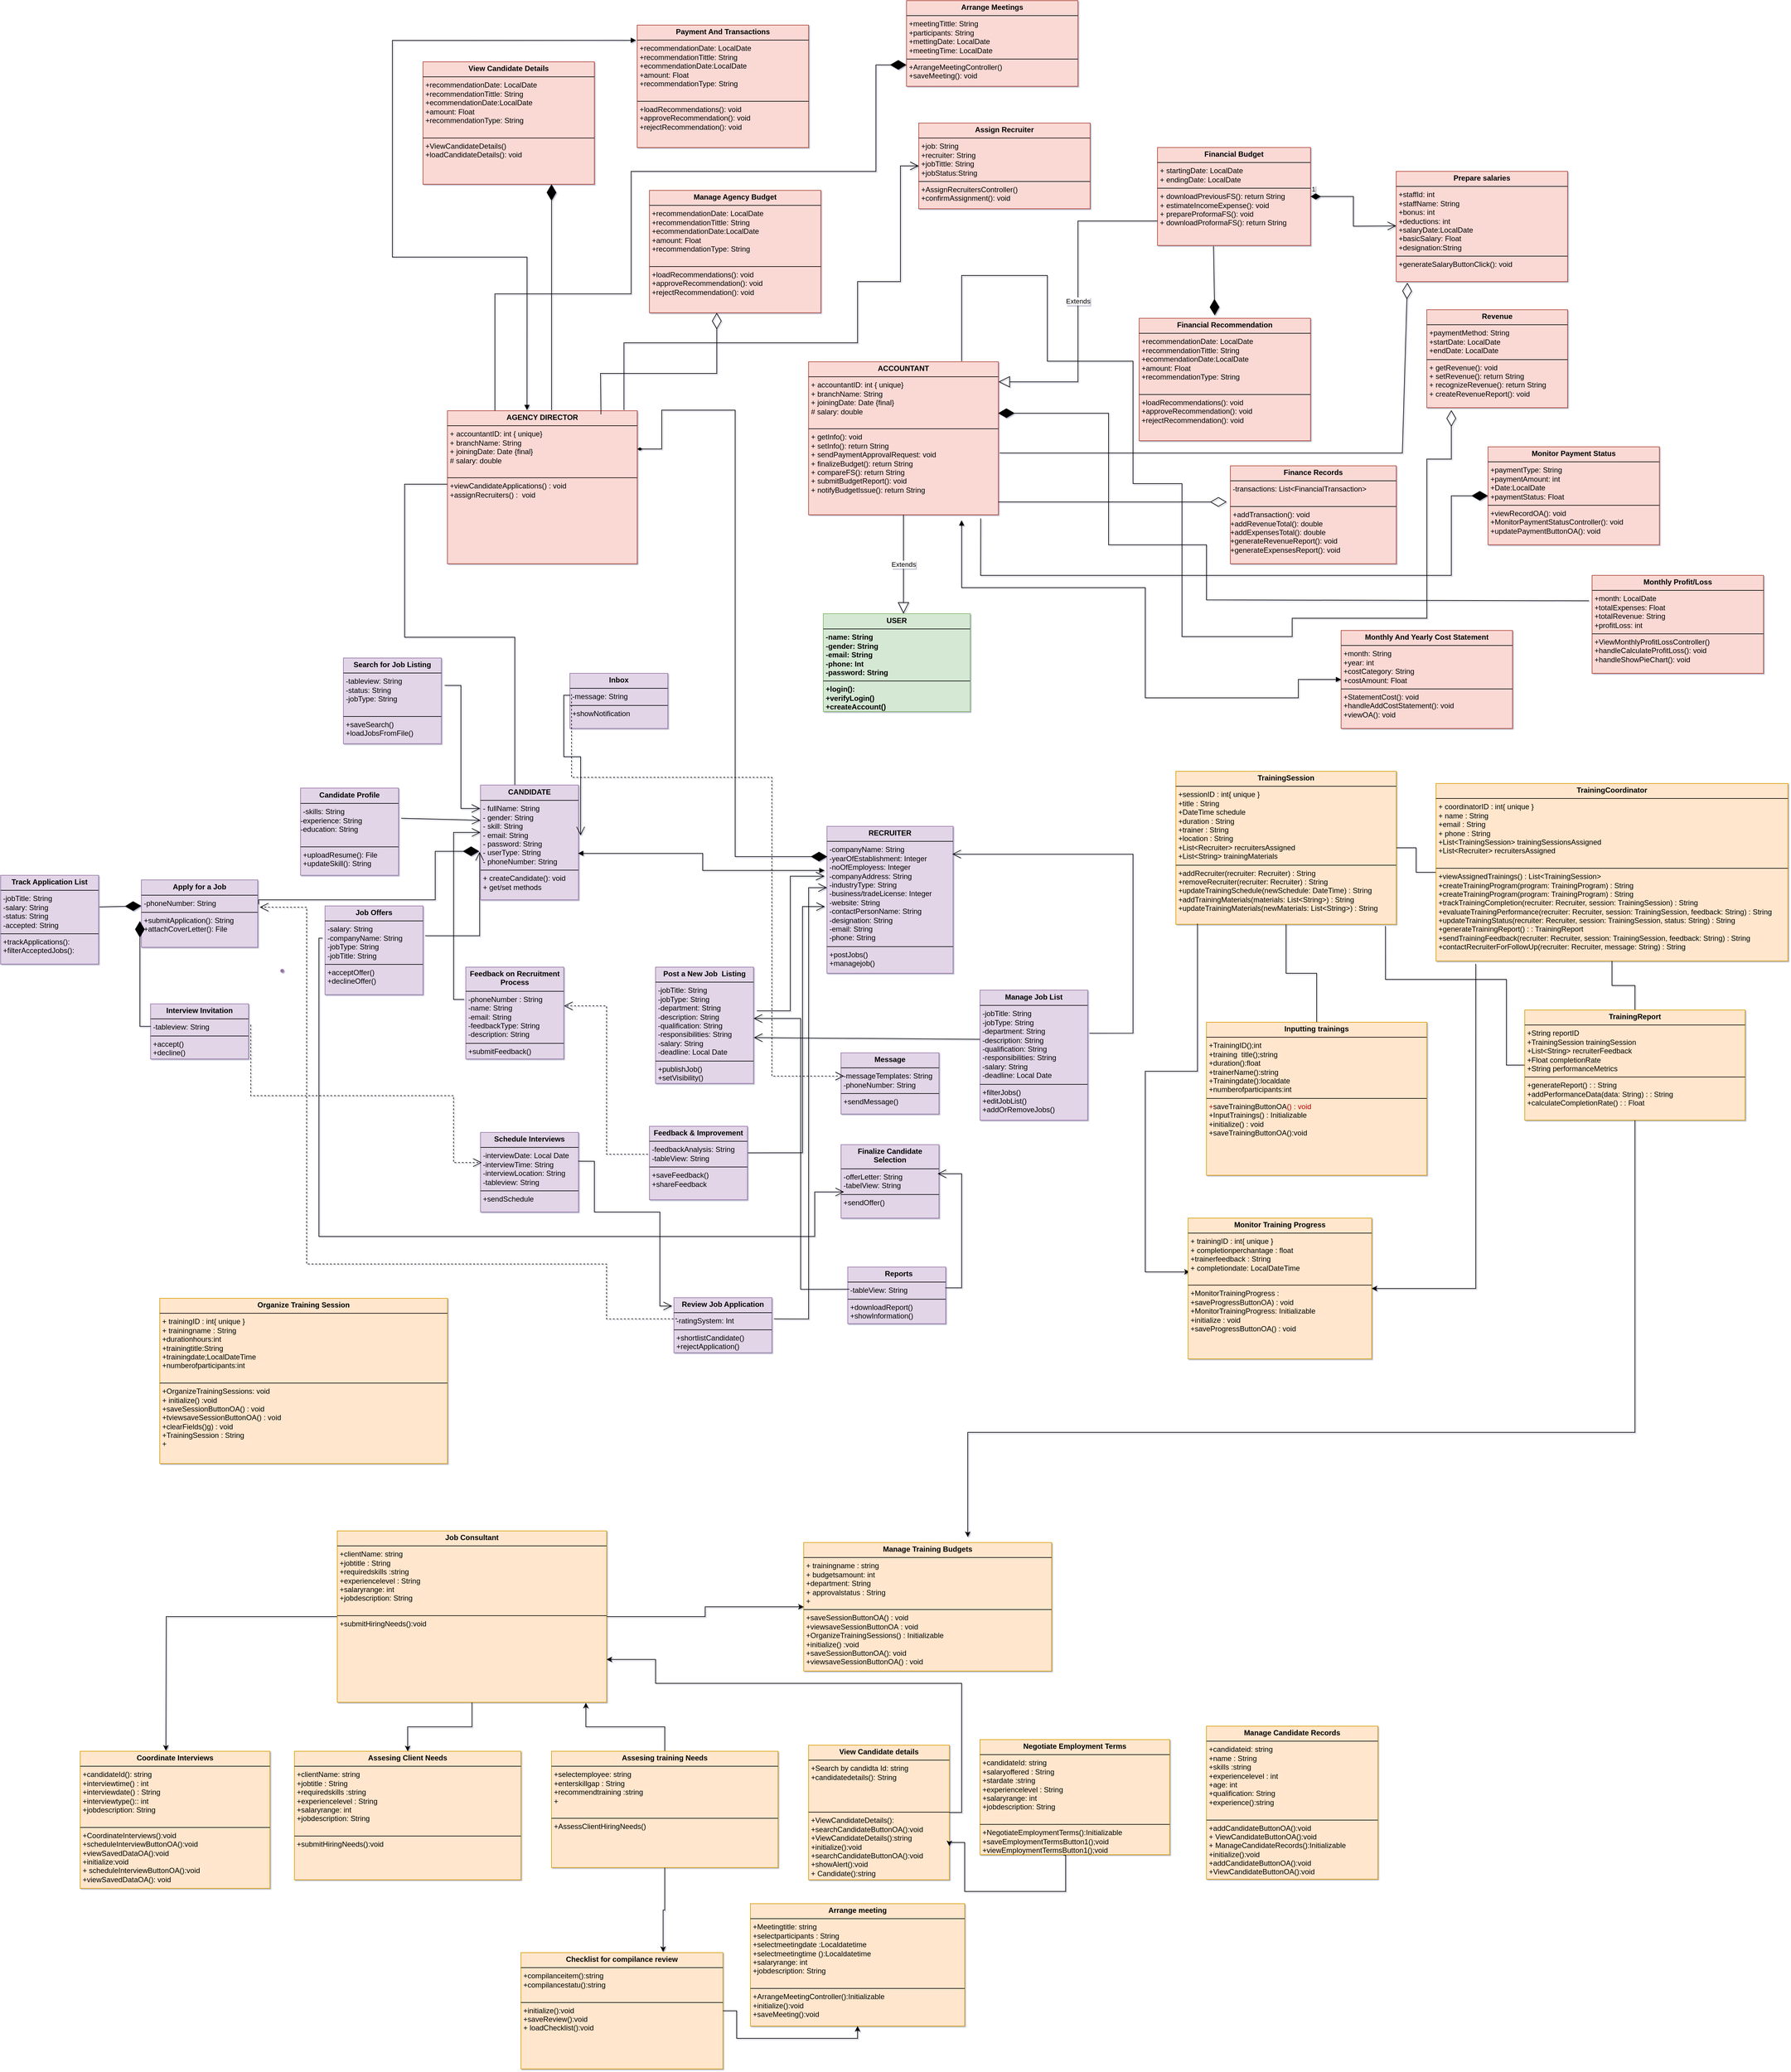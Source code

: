 <mxfile version="26.2.13">
  <diagram name="Page-1" id="tGZniLlOBdnS9l2TfcLT">
    <mxGraphModel dx="3974" dy="2418" grid="1" gridSize="10" guides="1" tooltips="1" connect="1" arrows="1" fold="1" page="1" pageScale="1" pageWidth="827" pageHeight="1169" background="none" math="0" shadow="1">
      <root>
        <mxCell id="0" />
        <mxCell id="1" parent="0" />
        <mxCell id="s6e1yUUkH1MG8MLtkfFg-5" value="&lt;p style=&quot;margin:0px;margin-top:4px;text-align:center;&quot;&gt;&lt;span&gt;USER&lt;/span&gt;&lt;/p&gt;&lt;hr style=&quot;border-style:solid;&quot; size=&quot;1&quot;&gt;&lt;p style=&quot;margin:0px;margin-left:4px;&quot;&gt;-name: String&lt;/p&gt;&lt;p style=&quot;margin:0px;margin-left:4px;&quot;&gt;-gender: String&lt;/p&gt;&lt;p style=&quot;margin:0px;margin-left:4px;&quot;&gt;-email: String&lt;/p&gt;&lt;p style=&quot;margin:0px;margin-left:4px;&quot;&gt;-phone: Int&lt;/p&gt;&lt;p style=&quot;margin:0px;margin-left:4px;&quot;&gt;-password: String&lt;/p&gt;&lt;hr style=&quot;border-style:solid;&quot; size=&quot;1&quot;&gt;&lt;p style=&quot;margin:0px;margin-left:4px;&quot;&gt;+login():&lt;/p&gt;&lt;p style=&quot;margin:0px;margin-left:4px;&quot;&gt;+verifyLogin()&lt;/p&gt;&lt;p style=&quot;margin:0px;margin-left:4px;&quot;&gt;+createAccount()&lt;/p&gt;&lt;p style=&quot;margin:0px;margin-left:4px;&quot;&gt;+logout()&lt;/p&gt;" style="verticalAlign=top;align=left;overflow=fill;html=1;whiteSpace=wrap;fillColor=#d5e8d4;strokeColor=#82b366;fontStyle=1" parent="1" vertex="1">
          <mxGeometry x="454" y="-167.5" width="240" height="160" as="geometry" />
        </mxCell>
        <mxCell id="s6e1yUUkH1MG8MLtkfFg-6" value="&lt;p style=&quot;margin:0px;margin-top:4px;text-align:center;&quot;&gt;&lt;b&gt;RECRUITER&lt;/b&gt;&lt;/p&gt;&lt;hr size=&quot;1&quot; style=&quot;border-style:solid;&quot;&gt;&lt;p style=&quot;margin: 0px 0px 0px 4px;&quot;&gt;-companyName: String&lt;br&gt;&lt;/p&gt;&lt;p style=&quot;margin: 0px 0px 0px 4px;&quot;&gt;-yearOfEstablishment: Integer&lt;/p&gt;&lt;p style=&quot;margin: 0px 0px 0px 4px;&quot;&gt;-noOfEmployess: Integer&lt;/p&gt;&lt;p style=&quot;margin: 0px 0px 0px 4px;&quot;&gt;-companyAddress: String&lt;/p&gt;&lt;p style=&quot;margin: 0px 0px 0px 4px;&quot;&gt;-industryType: String&lt;/p&gt;&lt;p style=&quot;margin: 0px 0px 0px 4px;&quot;&gt;-business/tradeLicense: Integer&lt;/p&gt;&lt;p style=&quot;margin: 0px 0px 0px 4px;&quot;&gt;-website: String&lt;/p&gt;&lt;p style=&quot;margin: 0px 0px 0px 4px;&quot;&gt;-contactPersonName: String&lt;/p&gt;&lt;p style=&quot;margin: 0px 0px 0px 4px;&quot;&gt;-designation: String&lt;/p&gt;&lt;p style=&quot;margin: 0px 0px 0px 4px;&quot;&gt;-email: String&lt;/p&gt;&lt;p style=&quot;margin: 0px 0px 0px 4px;&quot;&gt;-phone: String&lt;/p&gt;&lt;hr size=&quot;1&quot; style=&quot;border-style:solid;&quot;&gt;&lt;p style=&quot;margin: 0px 0px 0px 4px;&quot;&gt;+postJobs()&lt;/p&gt;&lt;p style=&quot;margin: 0px 0px 0px 4px;&quot;&gt;+managejob()&lt;/p&gt;&lt;p style=&quot;margin: 0px 0px 0px 4px;&quot;&gt;&lt;br&gt;&lt;/p&gt;" style="verticalAlign=top;align=left;overflow=fill;html=1;whiteSpace=wrap;fillColor=#e1d5e7;strokeColor=#9673a6;" parent="1" vertex="1">
          <mxGeometry x="460" y="180" width="206" height="240" as="geometry" />
        </mxCell>
        <mxCell id="MSgrG4DnEws9bKUU-TWq-76" value="" style="edgeStyle=orthogonalEdgeStyle;rounded=0;orthogonalLoop=1;jettySize=auto;html=1;endArrow=none;startFill=0;entryX=0;entryY=0.5;entryDx=0;entryDy=0;" parent="1" source="s6e1yUUkH1MG8MLtkfFg-7" target="uU_qOZDCl_3sr6Ekki7u-24" edge="1">
          <mxGeometry relative="1" as="geometry">
            <mxPoint x="142" y="789" as="targetPoint" />
            <Array as="points">
              <mxPoint x="-50" y="-129" />
              <mxPoint x="-230" y="-129" />
              <mxPoint x="-230" y="-379" />
              <mxPoint x="-160" y="-379" />
            </Array>
          </mxGeometry>
        </mxCell>
        <mxCell id="s6e1yUUkH1MG8MLtkfFg-7" value="&lt;p style=&quot;margin:0px;margin-top:4px;text-align:center;&quot;&gt;&lt;b&gt;CANDIDATE&lt;/b&gt;&lt;/p&gt;&lt;hr size=&quot;1&quot; style=&quot;border-style:solid;&quot;&gt;&lt;p style=&quot;margin: 0px 0px 0px 4px;&quot;&gt;- fullName: String&lt;/p&gt;&lt;p style=&quot;margin: 0px 0px 0px 4px;&quot;&gt;- gender: String&lt;/p&gt;&lt;p style=&quot;margin: 0px 0px 0px 4px;&quot;&gt;- skill: String&lt;/p&gt;&lt;p style=&quot;margin: 0px 0px 0px 4px;&quot;&gt;- email: String&lt;/p&gt;&lt;p style=&quot;margin: 0px 0px 0px 4px;&quot;&gt;- password: String&lt;/p&gt;&lt;p style=&quot;margin: 0px 0px 0px 4px;&quot;&gt;- userType: String&lt;/p&gt;&lt;p style=&quot;margin: 0px 0px 0px 4px;&quot;&gt;- phoneNumber: String&lt;/p&gt;&lt;hr size=&quot;1&quot; style=&quot;border-style:solid;&quot;&gt;&lt;p style=&quot;margin: 0px 0px 0px 4px;&quot;&gt;+ createCandidate(): void&lt;/p&gt;&lt;p style=&quot;margin: 0px 0px 0px 4px;&quot;&gt;+ get/set methods&lt;/p&gt;" style="verticalAlign=top;align=left;overflow=fill;html=1;whiteSpace=wrap;fillColor=#e1d5e7;strokeColor=#9673a6;fillStyle=solid;" parent="1" vertex="1">
          <mxGeometry x="-106" y="112.5" width="160" height="187.5" as="geometry" />
        </mxCell>
        <mxCell id="s6e1yUUkH1MG8MLtkfFg-27" value="&lt;p style=&quot;margin:0px;margin-top:4px;text-align:center;&quot;&gt;&lt;b&gt;Post a New Job&amp;nbsp; Listing&lt;/b&gt;&lt;/p&gt;&lt;hr size=&quot;1&quot; style=&quot;border-style:solid;&quot;&gt;&lt;p style=&quot;margin: 0px 0px 0px 4px;&quot;&gt;-jobTitle: String&lt;/p&gt;&lt;p style=&quot;margin: 0px 0px 0px 4px;&quot;&gt;-jobType: String&lt;/p&gt;&lt;p style=&quot;margin: 0px 0px 0px 4px;&quot;&gt;-department: String&lt;/p&gt;&lt;p style=&quot;margin: 0px 0px 0px 4px;&quot;&gt;-description: String&lt;/p&gt;&lt;p style=&quot;margin: 0px 0px 0px 4px;&quot;&gt;-qualification: String&lt;/p&gt;&lt;p style=&quot;margin: 0px 0px 0px 4px;&quot;&gt;-responsibilities: String&lt;/p&gt;&lt;p style=&quot;margin: 0px 0px 0px 4px;&quot;&gt;-salary: String&lt;/p&gt;&lt;p style=&quot;margin: 0px 0px 0px 4px;&quot;&gt;-deadline: Local Date&lt;/p&gt;&lt;hr size=&quot;1&quot; style=&quot;border-style:solid;&quot;&gt;&lt;p style=&quot;margin:0px;margin-left:4px;&quot;&gt;+publishJob()&lt;/p&gt;&lt;p style=&quot;margin:0px;margin-left:4px;&quot;&gt;+setVisibility()&lt;/p&gt;" style="verticalAlign=top;align=left;overflow=fill;html=1;whiteSpace=wrap;fillColor=#e1d5e7;strokeColor=#9673a6;" parent="1" vertex="1">
          <mxGeometry x="180" y="410" width="160" height="190" as="geometry" />
        </mxCell>
        <mxCell id="s6e1yUUkH1MG8MLtkfFg-28" value="&lt;p style=&quot;margin:0px;margin-top:4px;text-align:center;&quot;&gt;&lt;b&gt;Review Job Application&lt;/b&gt;&lt;/p&gt;&lt;hr size=&quot;1&quot; style=&quot;border-style:solid;&quot;&gt;&lt;p style=&quot;margin:0px;margin-left:4px;&quot;&gt;-ratingSystem: Int&lt;/p&gt;&lt;hr size=&quot;1&quot; style=&quot;border-style:solid;&quot;&gt;&lt;p style=&quot;margin:0px;margin-left:4px;&quot;&gt;+shortlistCandidate()&lt;/p&gt;&lt;p style=&quot;margin:0px;margin-left:4px;&quot;&gt;+rejectApplication()&lt;/p&gt;" style="verticalAlign=top;align=left;overflow=fill;html=1;whiteSpace=wrap;fillColor=#e1d5e7;strokeColor=#9673a6;" parent="1" vertex="1">
          <mxGeometry x="210" y="950" width="160" height="90" as="geometry" />
        </mxCell>
        <mxCell id="s6e1yUUkH1MG8MLtkfFg-29" value="&lt;p style=&quot;margin:0px;margin-top:4px;text-align:center;&quot;&gt;&lt;b&gt;Schedule Interviews&lt;/b&gt;&lt;/p&gt;&lt;hr size=&quot;1&quot; style=&quot;border-style:solid;&quot;&gt;&lt;p style=&quot;margin:0px;margin-left:4px;&quot;&gt;-interviewDate: Local Date&lt;/p&gt;&lt;p style=&quot;margin:0px;margin-left:4px;&quot;&gt;-interviewTime: String&lt;/p&gt;&lt;p style=&quot;margin:0px;margin-left:4px;&quot;&gt;-interviewLocation: String&lt;/p&gt;&lt;p style=&quot;margin:0px;margin-left:4px;&quot;&gt;-tableview: String&lt;/p&gt;&lt;hr size=&quot;1&quot; style=&quot;border-style:solid;&quot;&gt;&lt;p style=&quot;margin:0px;margin-left:4px;&quot;&gt;+sendSchedule&lt;br&gt;&lt;/p&gt;" style="verticalAlign=top;align=left;overflow=fill;html=1;whiteSpace=wrap;fillColor=#e1d5e7;strokeColor=#9673a6;" parent="1" vertex="1">
          <mxGeometry x="-106" y="680" width="160" height="130" as="geometry" />
        </mxCell>
        <mxCell id="s6e1yUUkH1MG8MLtkfFg-30" value="&lt;p style=&quot;margin:0px;margin-top:4px;text-align:center;&quot;&gt;&lt;b&gt;Finalize Candidate Selection&lt;/b&gt;&lt;/p&gt;&lt;hr size=&quot;1&quot; style=&quot;border-style:solid;&quot;&gt;&lt;p style=&quot;margin:0px;margin-left:4px;&quot;&gt;-offerLetter: String&lt;/p&gt;&lt;p style=&quot;margin:0px;margin-left:4px;&quot;&gt;-tabelView: String&lt;/p&gt;&lt;hr size=&quot;1&quot; style=&quot;border-style:solid;&quot;&gt;&lt;p style=&quot;margin:0px;margin-left:4px;&quot;&gt;+sendOffer()&lt;/p&gt;&lt;p style=&quot;margin:0px;margin-left:4px;&quot;&gt;&lt;br&gt;&lt;/p&gt;" style="verticalAlign=top;align=left;overflow=fill;html=1;whiteSpace=wrap;fillColor=#e1d5e7;strokeColor=#9673a6;" parent="1" vertex="1">
          <mxGeometry x="483" y="700" width="160" height="120" as="geometry" />
        </mxCell>
        <mxCell id="s6e1yUUkH1MG8MLtkfFg-31" value="&lt;p style=&quot;margin:0px;margin-top:4px;text-align:center;&quot;&gt;&lt;b&gt;Manage Job List&lt;/b&gt;&lt;/p&gt;&lt;hr size=&quot;1&quot; style=&quot;border-style:solid;&quot;&gt;&lt;p style=&quot;margin:0px;margin-left:4px;&quot;&gt;-jobTitle: String&lt;/p&gt;&lt;p style=&quot;margin:0px;margin-left:4px;&quot;&gt;-jobType: String&lt;/p&gt;&lt;p style=&quot;margin:0px;margin-left:4px;&quot;&gt;-department: String&lt;/p&gt;&lt;p style=&quot;margin:0px;margin-left:4px;&quot;&gt;-description: String&lt;/p&gt;&lt;p style=&quot;margin:0px;margin-left:4px;&quot;&gt;-qualification: String&lt;/p&gt;&lt;p style=&quot;margin:0px;margin-left:4px;&quot;&gt;-responsibilities: String&lt;/p&gt;&lt;p style=&quot;margin:0px;margin-left:4px;&quot;&gt;-salary: String&lt;/p&gt;&lt;p style=&quot;margin:0px;margin-left:4px;&quot;&gt;-deadline: Local Date&lt;/p&gt;&lt;hr size=&quot;1&quot; style=&quot;border-style:solid;&quot;&gt;&lt;p style=&quot;margin:0px;margin-left:4px;&quot;&gt;+filterJobs()&lt;/p&gt;&lt;p style=&quot;margin:0px;margin-left:4px;&quot;&gt;+editJobList()&lt;/p&gt;&lt;p style=&quot;margin:0px;margin-left:4px;&quot;&gt;+addOrRemoveJobs()&lt;/p&gt;" style="verticalAlign=top;align=left;overflow=fill;html=1;whiteSpace=wrap;fillColor=#e1d5e7;strokeColor=#9673a6;" parent="1" vertex="1">
          <mxGeometry x="710" y="447.5" width="176" height="212.5" as="geometry" />
        </mxCell>
        <mxCell id="s6e1yUUkH1MG8MLtkfFg-34" value="&lt;p style=&quot;margin:0px;margin-top:4px;text-align:center;&quot;&gt;&lt;b&gt;Message&lt;/b&gt;&lt;/p&gt;&lt;hr size=&quot;1&quot; style=&quot;border-style:solid;&quot;&gt;&lt;p style=&quot;margin:0px;margin-left:4px;&quot;&gt;-messageTemplates: String&lt;/p&gt;&lt;p style=&quot;margin:0px;margin-left:4px;&quot;&gt;-phoneNumber: String&lt;/p&gt;&lt;hr size=&quot;1&quot; style=&quot;border-style:solid;&quot;&gt;&lt;p style=&quot;margin:0px;margin-left:4px;&quot;&gt;+sendMessage()&lt;/p&gt;" style="verticalAlign=top;align=left;overflow=fill;html=1;whiteSpace=wrap;fillColor=#e1d5e7;strokeColor=#9673a6;" parent="1" vertex="1">
          <mxGeometry x="483" y="550" width="160" height="100" as="geometry" />
        </mxCell>
        <mxCell id="s6e1yUUkH1MG8MLtkfFg-35" value="&lt;p style=&quot;margin:0px;margin-top:4px;text-align:center;&quot;&gt;&lt;b&gt;&amp;nbsp; Reports&lt;/b&gt;&lt;/p&gt;&lt;hr size=&quot;1&quot; style=&quot;border-style:solid;&quot;&gt;&lt;p style=&quot;margin:0px;margin-left:4px;&quot;&gt;-tableView: String&lt;/p&gt;&lt;hr size=&quot;1&quot; style=&quot;border-style:solid;&quot;&gt;&lt;p style=&quot;margin:0px;margin-left:4px;&quot;&gt;+downloadReport()&lt;br&gt;&lt;/p&gt;&lt;p style=&quot;margin:0px;margin-left:4px;&quot;&gt;+showInformation()&lt;/p&gt;" style="verticalAlign=top;align=left;overflow=fill;html=1;whiteSpace=wrap;fillColor=#e1d5e7;strokeColor=#9673a6;" parent="1" vertex="1">
          <mxGeometry x="494" y="900" width="160" height="92.5" as="geometry" />
        </mxCell>
        <mxCell id="s6e1yUUkH1MG8MLtkfFg-36" value="&lt;p style=&quot;margin:0px;margin-top:4px;text-align:center;&quot;&gt;&lt;b&gt;Feedback &amp;amp; Improvement&lt;/b&gt;&lt;/p&gt;&lt;hr size=&quot;1&quot; style=&quot;border-style:solid;&quot;&gt;&lt;p style=&quot;margin:0px;margin-left:4px;&quot;&gt;-feedbackAnalysis: String&lt;/p&gt;&lt;p style=&quot;margin:0px;margin-left:4px;&quot;&gt;-tableView: String&lt;/p&gt;&lt;hr size=&quot;1&quot; style=&quot;border-style:solid;&quot;&gt;&lt;p style=&quot;margin:0px;margin-left:4px;&quot;&gt;+saveFeedback()&lt;/p&gt;&lt;p style=&quot;margin:0px;margin-left:4px;&quot;&gt;+shareFeedback&lt;/p&gt;" style="verticalAlign=top;align=left;overflow=fill;html=1;whiteSpace=wrap;fillColor=#e1d5e7;strokeColor=#9673a6;" parent="1" vertex="1">
          <mxGeometry x="170" y="670" width="160" height="120" as="geometry" />
        </mxCell>
        <mxCell id="s6e1yUUkH1MG8MLtkfFg-38" value="&lt;p style=&quot;margin:0px;margin-top:4px;text-align:center;&quot;&gt;&lt;b&gt;Search for Job Listing&lt;/b&gt;&lt;/p&gt;&lt;hr size=&quot;1&quot; style=&quot;border-style:solid;&quot;&gt;&lt;p style=&quot;margin:0px;margin-left:4px;&quot;&gt;-tableview: String&lt;/p&gt;&lt;p style=&quot;margin:0px;margin-left:4px;&quot;&gt;-status: String&lt;/p&gt;&lt;p style=&quot;margin:0px;margin-left:4px;&quot;&gt;-jobType: String&lt;/p&gt;&lt;p style=&quot;margin:0px;margin-left:4px;&quot;&gt;&lt;br&gt;&lt;/p&gt;&lt;hr size=&quot;1&quot; style=&quot;border-style:solid;&quot;&gt;&lt;p style=&quot;margin:0px;margin-left:4px;&quot;&gt;+saveSearch()&lt;/p&gt;&lt;p style=&quot;margin:0px;margin-left:4px;&quot;&gt;+loadJobsFromFile()&lt;/p&gt;" style="verticalAlign=top;align=left;overflow=fill;html=1;whiteSpace=wrap;fillColor=#e1d5e7;strokeColor=#9673a6;" parent="1" vertex="1">
          <mxGeometry x="-330" y="-95" width="160" height="140" as="geometry" />
        </mxCell>
        <mxCell id="s6e1yUUkH1MG8MLtkfFg-39" value="&lt;p style=&quot;margin:0px;margin-top:4px;text-align:center;&quot;&gt;&lt;b&gt;Apply for a Job&lt;/b&gt;&lt;/p&gt;&lt;hr size=&quot;1&quot; style=&quot;border-style:solid;&quot;&gt;&lt;p style=&quot;margin:0px;margin-left:4px;&quot;&gt;-phoneNumber: String&lt;/p&gt;&lt;hr size=&quot;1&quot; style=&quot;border-style:solid;&quot;&gt;&lt;p style=&quot;margin:0px;margin-left:4px;&quot;&gt;+submitApplication(): String&lt;/p&gt;&lt;p style=&quot;margin:0px;margin-left:4px;&quot;&gt;+attachCoverLetter(): File&lt;/p&gt;" style="verticalAlign=top;align=left;overflow=fill;html=1;whiteSpace=wrap;fillColor=#e1d5e7;strokeColor=#9673a6;" parent="1" vertex="1">
          <mxGeometry x="-660" y="267.5" width="190" height="110" as="geometry" />
        </mxCell>
        <mxCell id="s6e1yUUkH1MG8MLtkfFg-40" value="&lt;p style=&quot;margin:0px;margin-top:4px;text-align:center;&quot;&gt;&lt;b&gt;Track Application List&lt;/b&gt;&lt;/p&gt;&lt;hr size=&quot;1&quot; style=&quot;border-style:solid;&quot;&gt;&lt;p style=&quot;margin:0px;margin-left:4px;&quot;&gt;-jobTitle: String&lt;/p&gt;&lt;p style=&quot;margin:0px;margin-left:4px;&quot;&gt;-salary: String&lt;/p&gt;&lt;p style=&quot;margin:0px;margin-left:4px;&quot;&gt;-status: String&lt;/p&gt;&lt;p style=&quot;margin:0px;margin-left:4px;&quot;&gt;-accepted: String&lt;span style=&quot;background-color: transparent; color: light-dark(rgb(0, 0, 0), rgb(255, 255, 255));&quot;&gt;&amp;nbsp;&lt;/span&gt;&lt;/p&gt;&lt;hr size=&quot;1&quot; style=&quot;border-style:solid;&quot;&gt;&lt;p style=&quot;margin:0px;margin-left:4px;&quot;&gt;+trackApplications():&lt;br&gt;+filterAcceptedJobs():&lt;/p&gt;" style="verticalAlign=top;align=left;overflow=fill;html=1;whiteSpace=wrap;fillColor=#e1d5e7;strokeColor=#9673a6;" parent="1" vertex="1">
          <mxGeometry x="-890" y="260" width="160" height="145" as="geometry" />
        </mxCell>
        <mxCell id="s6e1yUUkH1MG8MLtkfFg-41" value="&lt;p style=&quot;margin:0px;margin-top:4px;text-align:center;&quot;&gt;&lt;b&gt;&amp;nbsp;Interview Invitation&amp;nbsp;&lt;/b&gt;&lt;/p&gt;&lt;hr size=&quot;1&quot; style=&quot;border-style:solid;&quot;&gt;&lt;p style=&quot;margin:0px;margin-left:4px;&quot;&gt;-tableview: String&lt;/p&gt;&lt;hr size=&quot;1&quot; style=&quot;border-style:solid;&quot;&gt;&lt;p style=&quot;margin:0px;margin-left:4px;&quot;&gt;+accept()&lt;/p&gt;&lt;p style=&quot;margin:0px;margin-left:4px;&quot;&gt;+decline()&lt;/p&gt;" style="verticalAlign=top;align=left;overflow=fill;html=1;whiteSpace=wrap;fillColor=#e1d5e7;strokeColor=#9673a6;" parent="1" vertex="1">
          <mxGeometry x="-645" y="470" width="160" height="90" as="geometry" />
        </mxCell>
        <mxCell id="s6e1yUUkH1MG8MLtkfFg-42" value="&lt;p style=&quot;margin:0px;margin-top:4px;text-align:center;&quot;&gt;&lt;b&gt;Inbox&lt;/b&gt;&lt;/p&gt;&lt;hr size=&quot;1&quot; style=&quot;border-style:solid;&quot;&gt;&lt;p style=&quot;margin:0px;margin-left:4px;&quot;&gt;-message: String&lt;/p&gt;&lt;hr size=&quot;1&quot; style=&quot;border-style:solid;&quot;&gt;&lt;p style=&quot;margin:0px;margin-left:4px;&quot;&gt;+showNotification&lt;br&gt;&lt;/p&gt;" style="verticalAlign=top;align=left;overflow=fill;html=1;whiteSpace=wrap;fillColor=#e1d5e7;strokeColor=#9673a6;" parent="1" vertex="1">
          <mxGeometry x="40" y="-70" width="160" height="90" as="geometry" />
        </mxCell>
        <mxCell id="s6e1yUUkH1MG8MLtkfFg-43" value="&lt;p style=&quot;margin:0px;margin-top:4px;text-align:center;&quot;&gt;&lt;b&gt;&amp;nbsp;Job Offers&amp;nbsp;&lt;/b&gt;&lt;/p&gt;&lt;hr size=&quot;1&quot; style=&quot;border-style:solid;&quot;&gt;&lt;p style=&quot;margin:0px;margin-left:4px;&quot;&gt;-salary: String&lt;/p&gt;&lt;p style=&quot;margin:0px;margin-left:4px;&quot;&gt;-companyName: String&lt;/p&gt;&lt;p style=&quot;margin:0px;margin-left:4px;&quot;&gt;-jobType: String&lt;/p&gt;&lt;p style=&quot;margin:0px;margin-left:4px;&quot;&gt;-jobTitle: String&lt;/p&gt;&lt;hr size=&quot;1&quot; style=&quot;border-style:solid;&quot;&gt;&lt;p style=&quot;margin:0px;margin-left:4px;&quot;&gt;+acceptOffer()&lt;/p&gt;&lt;p style=&quot;margin:0px;margin-left:4px;&quot;&gt;+declineOffer()&lt;/p&gt;&lt;p style=&quot;margin:0px;margin-left:4px;&quot;&gt;&lt;br&gt;&lt;/p&gt;" style="verticalAlign=top;align=left;overflow=fill;html=1;whiteSpace=wrap;fillColor=#e1d5e7;strokeColor=#9673a6;" parent="1" vertex="1">
          <mxGeometry x="-360" y="310" width="160" height="145" as="geometry" />
        </mxCell>
        <mxCell id="s6e1yUUkH1MG8MLtkfFg-44" value="&lt;p style=&quot;margin:0px;margin-top:4px;text-align:center;&quot;&gt;&lt;b&gt;Feedback on Recruitment Process&lt;/b&gt;&lt;/p&gt;&lt;hr size=&quot;1&quot; style=&quot;border-style:solid;&quot;&gt;&lt;p style=&quot;margin:0px;margin-left:4px;&quot;&gt;-phoneNumber : String&lt;/p&gt;&lt;p style=&quot;margin:0px;margin-left:4px;&quot;&gt;-name: String&lt;/p&gt;&lt;p style=&quot;margin:0px;margin-left:4px;&quot;&gt;-email: String&lt;/p&gt;&lt;p style=&quot;margin:0px;margin-left:4px;&quot;&gt;-feedbackType: String&lt;/p&gt;&lt;p style=&quot;margin:0px;margin-left:4px;&quot;&gt;-description: String&lt;/p&gt;&lt;hr size=&quot;1&quot; style=&quot;border-style:solid;&quot;&gt;&lt;p style=&quot;margin:0px;margin-left:4px;&quot;&gt;+submitFeedback()&lt;/p&gt;" style="verticalAlign=top;align=left;overflow=fill;html=1;whiteSpace=wrap;fillColor=#e1d5e7;strokeColor=#9673a6;" parent="1" vertex="1">
          <mxGeometry x="-130" y="410" width="160" height="150" as="geometry" />
        </mxCell>
        <mxCell id="iU-2FlDDVKVuJZLUvYfY-16" value="&lt;p style=&quot;margin:0px;margin-top:4px;text-align:center;&quot;&gt;&lt;b&gt;Candidate Profile&lt;/b&gt;&lt;/p&gt;&lt;hr size=&quot;1&quot; style=&quot;border-style:solid;&quot;&gt;&lt;p style=&quot;margin:0px;margin-left:4px;&quot;&gt;-skills: String&lt;/p&gt;&lt;div&gt;-experience: String&lt;/div&gt;&lt;div&gt;-education: String&lt;br&gt;&lt;/div&gt;&lt;div&gt;&lt;br&gt;&lt;/div&gt;&lt;hr size=&quot;1&quot; style=&quot;border-style:solid;&quot;&gt;&lt;p style=&quot;margin: 0px 0px 0px 4px;&quot;&gt;+uploadResume(): File&lt;/p&gt;&lt;p style=&quot;margin: 0px 0px 0px 4px;&quot;&gt;+updateSkill(): String&lt;/p&gt;" style="verticalAlign=top;align=left;overflow=fill;html=1;whiteSpace=wrap;fillColor=#e1d5e7;strokeColor=#9673a6;" parent="1" vertex="1">
          <mxGeometry x="-400" y="117.5" width="160" height="142.5" as="geometry" />
        </mxCell>
        <mxCell id="iU-2FlDDVKVuJZLUvYfY-24" value="" style="shape=waypoint;sketch=0;size=6;pointerEvents=1;points=[];fillColor=#e1d5e7;resizable=0;rotatable=0;perimeter=centerPerimeter;snapToPoint=1;align=left;verticalAlign=top;strokeColor=#9673a6;" parent="1" vertex="1">
          <mxGeometry x="-440" y="406" width="20" height="20" as="geometry" />
        </mxCell>
        <mxCell id="MSgrG4DnEws9bKUU-TWq-9" value="&lt;p style=&quot;margin:0px;margin-top:4px;text-align:center;&quot;&gt;&lt;span style=&quot;font-weight: 700; text-wrap-mode: nowrap;&quot;&gt;Revenue&lt;/span&gt;&lt;/p&gt;&lt;hr size=&quot;1&quot; style=&quot;border-style:solid;&quot;&gt;&lt;p style=&quot;margin:0px;margin-left:4px;&quot;&gt;&lt;span style=&quot;text-wrap-mode: nowrap;&quot;&gt;+paymentMethod: String&lt;/span&gt;&lt;/p&gt;&lt;p style=&quot;margin:0px;margin-left:4px;&quot;&gt;&lt;span style=&quot;text-wrap-mode: nowrap;&quot;&gt;+startDate: LocalDate&lt;/span&gt;&lt;span style=&quot;text-wrap-mode: nowrap;&quot;&gt;&lt;/span&gt;&lt;/p&gt;&lt;p style=&quot;margin:0px;margin-left:4px;&quot;&gt;&lt;span style=&quot;text-wrap-mode: nowrap;&quot;&gt;+endDate: LocalDate&lt;/span&gt;&lt;span style=&quot;text-wrap-mode: nowrap;&quot;&gt;&lt;/span&gt;&lt;/p&gt;&lt;hr size=&quot;1&quot; style=&quot;border-style:solid;&quot;&gt;&lt;p style=&quot;margin:0px;margin-left:4px;&quot;&gt;+ getRevenue(): void&lt;/p&gt;&lt;p style=&quot;margin:0px;margin-left:4px;&quot;&gt;+ setRevenue(): return String&amp;nbsp;&lt;/p&gt;&lt;p style=&quot;margin:0px;margin-left:4px;&quot;&gt;+ recognizeRevenue(): return String&amp;nbsp;&lt;/p&gt;&lt;p style=&quot;margin:0px;margin-left:4px;&quot;&gt;+ createRevenueReport(): void&amp;nbsp;&lt;/p&gt;" style="verticalAlign=top;align=left;overflow=fill;html=1;whiteSpace=wrap;fillColor=#fad9d5;strokeColor=#ae4132;" parent="1" vertex="1">
          <mxGeometry x="1440" y="-664" width="230" height="160" as="geometry" />
        </mxCell>
        <mxCell id="MSgrG4DnEws9bKUU-TWq-11" value="&lt;p style=&quot;margin:0px;margin-top:4px;text-align:center;&quot;&gt;&lt;b&gt;ACCOUNTANT&lt;/b&gt;&lt;/p&gt;&lt;hr size=&quot;1&quot; style=&quot;border-style:solid;&quot;&gt;&lt;p style=&quot;margin: 0px 0px 0px 4px;&quot;&gt;+ accountantID: int { unique}&lt;br&gt;+ branchName: String&lt;br&gt;+ joiningDate: Date {final}&lt;br&gt;# salary: double&lt;br&gt;&lt;br&gt;&lt;/p&gt;&lt;hr size=&quot;1&quot; style=&quot;border-style:solid;&quot;&gt;&lt;p style=&quot;margin: 0px 0px 0px 4px;&quot;&gt;+ getInfo(): void&lt;br&gt;+ setInfo(): return String&lt;br&gt;+ sendPaymentApprovalRequest: void&lt;br&gt;+ finalizeBudget(): return String&lt;br&gt;+ compareFS(): return String&lt;br&gt;+ submitBudgetReport(): void&lt;br&gt;+ notifyBudgetIssue(): return String&lt;br&gt;&lt;/p&gt;" style="verticalAlign=top;align=left;overflow=fill;html=1;whiteSpace=wrap;fillColor=#fad9d5;strokeColor=#ae4132;" parent="1" vertex="1">
          <mxGeometry x="430" y="-579" width="310" height="250" as="geometry" />
        </mxCell>
        <mxCell id="MSgrG4DnEws9bKUU-TWq-13" value="&lt;p style=&quot;margin:0px;margin-top:4px;text-align:center;&quot;&gt;&lt;b&gt;Financial Budget&lt;/b&gt;&lt;/p&gt;&lt;hr size=&quot;1&quot; style=&quot;border-style:solid;&quot;&gt;&lt;p style=&quot;margin:0px;margin-left:4px;&quot;&gt;+ startingDate: LocalDate&amp;nbsp;&lt;/p&gt;&lt;p style=&quot;margin:0px;margin-left:4px;&quot;&gt;+ endingDate: LocalDate&lt;/p&gt;&lt;hr size=&quot;1&quot; style=&quot;border-style:solid;&quot;&gt;&lt;p style=&quot;margin:0px;margin-left:4px;&quot;&gt;+ downloadPreviousFS(): return String&amp;nbsp;&lt;/p&gt;&lt;p style=&quot;margin:0px;margin-left:4px;&quot;&gt;+ estimateIncomeExpense(): void&amp;nbsp;&lt;/p&gt;&lt;p style=&quot;margin:0px;margin-left:4px;&quot;&gt;+ prepareProformaFS(): void&amp;nbsp;&lt;/p&gt;&lt;p style=&quot;margin:0px;margin-left:4px;&quot;&gt;+ downloadProformaFS(): return String&lt;/p&gt;" style="verticalAlign=top;align=left;overflow=fill;html=1;whiteSpace=wrap;fillColor=#fad9d5;strokeColor=#ae4132;" parent="1" vertex="1">
          <mxGeometry x="1000" y="-929" width="250" height="160" as="geometry" />
        </mxCell>
        <mxCell id="MSgrG4DnEws9bKUU-TWq-20" value="Extends" style="endArrow=block;endSize=16;endFill=0;html=1;rounded=0;edgeStyle=elbowEdgeStyle;entryX=1.001;entryY=0.131;entryDx=0;entryDy=0;entryPerimeter=0;exitX=0;exitY=0.75;exitDx=0;exitDy=0;" parent="1" source="MSgrG4DnEws9bKUU-TWq-13" target="MSgrG4DnEws9bKUU-TWq-11" edge="1">
          <mxGeometry width="160" relative="1" as="geometry">
            <mxPoint x="990" y="641" as="sourcePoint" />
            <mxPoint x="800" y="666" as="targetPoint" />
          </mxGeometry>
        </mxCell>
        <mxCell id="MSgrG4DnEws9bKUU-TWq-24" value="Extends" style="endArrow=block;endSize=16;endFill=0;html=1;rounded=0;edgeStyle=elbowEdgeStyle;exitX=0.5;exitY=1;exitDx=0;exitDy=0;" parent="1" source="MSgrG4DnEws9bKUU-TWq-11" target="s6e1yUUkH1MG8MLtkfFg-5" edge="1">
          <mxGeometry width="160" relative="1" as="geometry">
            <mxPoint x="620" y="-159" as="sourcePoint" />
            <mxPoint x="520" y="131" as="targetPoint" />
            <Array as="points" />
          </mxGeometry>
        </mxCell>
        <mxCell id="MSgrG4DnEws9bKUU-TWq-79" value="" style="edgeStyle=orthogonalEdgeStyle;rounded=0;orthogonalLoop=1;jettySize=auto;html=1;endArrow=none;startFill=0;" parent="1" source="MSgrG4DnEws9bKUU-TWq-46" target="MSgrG4DnEws9bKUU-TWq-47" edge="1">
          <mxGeometry relative="1" as="geometry" />
        </mxCell>
        <mxCell id="MSgrG4DnEws9bKUU-TWq-46" value="&lt;p style=&quot;margin:0px;margin-top:4px;text-align:center;&quot;&gt;&lt;span style=&quot;font-weight: 700; text-wrap-mode: nowrap;&quot;&gt;TrainingCoordinator&lt;/span&gt;&lt;/p&gt;&lt;hr size=&quot;1&quot; style=&quot;border-style:solid;&quot;&gt;&lt;p style=&quot;margin: 0px 0px 0px 4px;&quot;&gt;&lt;span style=&quot;text-wrap-mode: nowrap;&quot;&gt;+ coordinatorID : int{ unique }&lt;/span&gt;&lt;/p&gt;&lt;p style=&quot;margin: 0px 0px 0px 4px;&quot;&gt;&lt;span style=&quot;text-wrap-mode: nowrap;&quot;&gt;+ name&amp;nbsp;&lt;/span&gt;&lt;span style=&quot;background-color: transparent; color: light-dark(rgb(0, 0, 0), rgb(255, 255, 255));&quot;&gt;: String&lt;/span&gt;&lt;/p&gt;&lt;p style=&quot;margin: 0px 0px 0px 4px;&quot;&gt;&lt;span style=&quot;text-wrap-mode: nowrap;&quot;&gt;+email&amp;nbsp;&lt;/span&gt;&lt;span style=&quot;text-wrap-mode: nowrap;&quot;&gt;&lt;/span&gt;&lt;span style=&quot;background-color: transparent; color: light-dark(rgb(0, 0, 0), rgb(255, 255, 255));&quot;&gt;: String&lt;/span&gt;&lt;/p&gt;&lt;p style=&quot;margin: 0px 0px 0px 4px;&quot;&gt;&lt;span style=&quot;text-wrap-mode: nowrap;&quot;&gt;+ phone&amp;nbsp;&lt;/span&gt;&lt;span style=&quot;text-wrap-mode: nowrap;&quot;&gt;&lt;/span&gt;&lt;span style=&quot;background-color: transparent; color: light-dark(rgb(0, 0, 0), rgb(255, 255, 255));&quot;&gt;: String&lt;/span&gt;&lt;/p&gt;&lt;p style=&quot;margin: 0px 0px 0px 4px;&quot;&gt;&lt;span style=&quot;text-wrap-mode: nowrap;&quot;&gt;+List&amp;lt;TrainingSession&amp;gt; trainingSessionsAssigned&lt;/span&gt;&lt;span style=&quot;text-wrap-mode: nowrap;&quot;&gt;&lt;/span&gt;&lt;/p&gt;&lt;p style=&quot;margin: 0px 0px 0px 4px;&quot;&gt;&lt;span style=&quot;text-wrap-mode: nowrap;&quot;&gt;+List&amp;lt;Recruiter&amp;gt; recruitersAssigned&lt;/span&gt;&lt;br&gt;&lt;span style=&quot;color: rgba(0, 0, 0, 0); font-family: monospace; font-size: 0px; text-wrap-mode: nowrap;&quot;&gt;%3CmxGraphModel%3E%3Croot%3E%3CmxCell%20id%3D%220%22%2F%3E%3CmxCell%20id%3D%221%22%20parent%3D%220%22%2F%3E%3CmxCell%20id%3D%222%22%20value%3D%22%2BString%20coordinatorID%22%20style%3D%22text%3BstrokeColor%3Dnone%3BfillColor%3Dnone%3Balign%3Dleft%3BverticalAlign%3Dtop%3BspacingLeft%3D4%3BspacingRight%3D4%3Boverflow%3Dhidden%3Brotatable%3D0%3Bpoints%3D%5B%5B0%2C0.5%5D%2C%5B1%2C0.5%5D%5D%3BportConstraint%3Deastwest%3B%22%20vertex%3D%221%22%20parent%3D%221%22%3E%3CmxGeometry%20x%3D%22-311.5%22%20y%3D%22888%22%20width%3D%22623%22%20height%3D%2228%22%20as%3D%22geometry%22%2F%3E%3C%2FmxCell%3E%3CmxCell%20id%3D%223%22%20value%3D%22%2BString%20name%22%20style%3D%22text%3BstrokeColor%3Dnone%3BfillColor%3Dnone%3Balign%3Dleft%3BverticalAlign%3Dtop%3BspacingLeft%3D4%3BspacingRight%3D4%3Boverflow%3Dhidden%3Brotatable%3D0%3Bpoints%3D%5B%5B0%2C0.5%5D%2C%5B1%2C0.5%5D%5D%3BportConstraint%3Deastwest%3B%22%20vertex%3D%221%22%20parent%3D%221%22%3E%3CmxGeometry%20x%3D%22-311.5%22%20y%3D%22916%22%20width%3D%22623%22%20height%3D%2228%22%20as%3D%22geometry%22%2F%3E%3C%2FmxCell%3E%3CmxCell%20id%3D%224%22%20value%3D%22%2BString%20email%22%20style%3D%22text%3BstrokeColor%3Dnone%3BfillColor%3Dnone%3Balign%3Dleft%3BverticalAlign%3Dtop%3BspacingLeft%3D4%3BspacingRight%3D4%3Boverflow%3Dhidden%3Brotatable%3D0%3Bpoints%3D%5B%5B0%2C0.5%5D%2C%5B1%2C0.5%5D%5D%3BportConstraint%3Deastwest%3B%22%20vertex%3D%221%22%20parent%3D%221%22%3E%3CmxGeometry%20x%3D%22-311.5%22%20y%3D%22944%22%20width%3D%22623%22%20height%3D%2228%22%20as%3D%22geometry%22%2F%3E%3C%2FmxCell%3E%3CmxCell%20id%3D%225%22%20value%3D%22%2BString%20phone%22%20style%3D%22text%3BstrokeColor%3Dnone%3BfillColor%3Dnone%3Balign%3Dleft%3BverticalAlign%3Dtop%3BspacingLeft%3D4%3BspacingRight%3D4%3Boverflow%3Dhidden%3Brotatable%3D0%3Bpoints%3D%5B%5B0%2C0.5%5D%2C%5B1%2C0.5%5D%5D%3BportConstraint%3Deastwest%3B%22%20vertex%3D%221%22%20parent%3D%221%22%3E%3CmxGeometry%20x%3D%22-311.5%22%20y%3D%22972%22%20width%3D%22623%22%20height%3D%2228%22%20as%3D%22geometry%22%2F%3E%3C%2FmxCell%3E%3CmxCell%20id%3D%226%22%20value%3D%22%2BList%26lt%3BTrainingSession%26gt%3B%20trainingSessionsAssigned%22%20style%3D%22text%3BstrokeColor%3Dnone%3BfillColor%3Dnone%3Balign%3Dleft%3BverticalAlign%3Dtop%3BspacingLeft%3D4%3BspacingRight%3D4%3Boverflow%3Dhidden%3Brotatable%3D0%3Bpoints%3D%5B%5B0%2C0.5%5D%2C%5B1%2C0.5%5D%5D%3BportConstraint%3Deastwest%3B%22%20vertex%3D%221%22%20parent%3D%221%22%3E%3CmxGeometry%20x%3D%22-311.5%22%20y%3D%221000%22%20width%3D%22623%22%20height%3D%2228%22%20as%3D%22geometry%22%2F%3E%3C%2FmxCell%3E%3CmxCell%20id%3D%227%22%20value%3D%22%2BList%26lt%3BRecruiter%26gt%3B%20recruitersAssigned%22%20style%3D%22text%3BstrokeColor%3Dnone%3BfillColor%3Dnone%3Balign%3Dleft%3BverticalAlign%3Dtop%3BspacingLeft%3D4%3BspacingRight%3D4%3Boverflow%3Dhidden%3Brotatable%3D0%3Bpoints%3D%5B%5B0%2C0.5%5D%2C%5B1%2C0.5%5D%5D%3BportConstraint%3Deastwest%3B%22%20vertex%3D%221%22%20parent%3D%221%22%3E%3CmxGeometry%20x%3D%22-311.5%22%20y%3D%221028%22%20width%3D%22623%22%20height%3D%2228%22%20as%3D%22geometry%22%2F%3E%3C%2FmxCell%3E%3C%2Froot%3E%3C%2FmxGraphModel%3E&lt;/span&gt;&lt;span style=&quot;color: rgba(0, 0, 0, 0); font-family: monospace; font-size: 0px; text-wrap-mode: nowrap; background-color: transparent;&quot;&gt;%3CmxGraphModel%3E%3Croot%3E%3CmxCell%20id%3D%220%22%2F%3E%3CmxCell%20id%3D%221%22%20parent%3D%220%22%2F%3E%3CmxCell%20id%3D%222%22%20value%3D%22%2BString%20coordinatorID%22%20style%3D%22text%3BstrokeColor%3Dnone%3BfillColor%3Dnone%3Balign%3Dleft%3BverticalAlign%3Dtop%3BspacingLeft%3D4%3BspacingRight%3D4%3Boverflow%3Dhidden%3Brotatable%3D0%3Bpoints%3D%5B%5B0%2C0.5%5D%2C%5B1%2C0.5%5D%5D%3BportConstraint%3Deastwest%3B%22%20vertex%3D%221%22%20parent%3D%221%22%3E%3CmxGeometry%20x%3D%22-311.5%22%20y%3D%22888%22%20width%3D%22623%22%20height%3D%2228%22%20as%3D%22geometry%22%2F%3E%3C%2FmxCell%3E%3CmxCell%20id%3D%223%22%20value%3D%22%2BString%20name%22%20style%3D%22text%3BstrokeColor%3Dnone%3BfillColor%3Dnone%3Balign%3Dleft%3BverticalAlign%3Dtop%3BspacingLeft%3D4%3BspacingRight%3D4%3Boverflow%3Dhidden%3Brotatable%3D0%3Bpoints%3D%5B%5B0%2C0.5%5D%2C%5B1%2C0.5%5D%5D%3BportConstraint%3Deastwest%3B%22%20vertex%3D%221%22%20parent%3D%221%22%3E%3CmxGeometry%20x%3D%22-311.5%22%20y%3D%22916%22%20width%3D%22623%22%20height%3D%2228%22%20as%3D%22geometry%22%2F%3E%3C%2FmxCell%3E%3CmxCell%20id%3D%224%22%20value%3D%22%2BString%20email%22%20style%3D%22text%3BstrokeColor%3Dnone%3BfillColor%3Dnone%3Balign%3Dleft%3BverticalAlign%3Dtop%3BspacingLeft%3D4%3BspacingRight%3D4%3Boverflow%3Dhidden%3Brotatable%3D0%3Bpoints%3D%5B%5B0%2C0.5%5D%2C%5B1%2C0.5%5D%5D%3BportConstraint%3Deastwest%3B%22%20vertex%3D%221%22%20parent%3D%221%22%3E%3CmxGeometry%20x%3D%22-311.5%22%20y%3D%22944%22%20width%3D%22623%22%20height%3D%2228%22%20as%3D%22geometry%22%2F%3E%3C%2FmxCell%3E%3CmxCell%20id%3D%225%22%20value%3D%22%2BString%20phone%22%20style%3D%22text%3BstrokeColor%3Dnone%3BfillColor%3Dnone%3Balign%3Dleft%3BverticalAlign%3Dtop%3BspacingLeft%3D4%3BspacingRight%3D4%3Boverflow%3Dhidden%3Brotatable%3D0%3Bpoints%3D%5B%5B0%2C0.5%5D%2C%5B1%2C0.5%5D%5D%3BportConstraint%3Deastwest%3B%22%20vertex%3D%221%22%20parent%3D%221%22%3E%3CmxGeometry%20x%3D%22-311.5%22%20y%3D%22972%22%20width%3D%22623%22%20height%3D%2228%22%20as%3D%22geometry%22%2F%3E%3C%2FmxCell%3E%3CmxCell%20id%3D%226%22%20value%3D%22%2BList%26lt%3BTrainingSession%26gt%3B%20trainingSessionsAssigned%22%20style%3D%22text%3BstrokeColor%3Dnone%3BfillColor%3Dnone%3Balign%3Dleft%3BverticalAlign%3Dtop%3BspacingLeft%3D4%3BspacingRight%3D4%3Boverflow%3Dhidden%3Brotatable%3D0%3Bpoints%3D%5B%5B0%2C0.5%5D%2C%5B1%2C0.5%5D%5D%3BportConstraint%3Deastwest%3B%22%20vertex%3D%221%22%20parent%3D%221%22%3E%3CmxGeometry%20x%3D%22-311.5%22%20y%3D%221000%22%20width%3D%22623%22%20height%3D%2228%22%20as%3D%22geometry%22%2F%3E%3C%2FmxCell%3E%3CmxCell%20id%3D%227%22%20value%3D%22%2BList%26lt%3BRecruiter%26gt%3B%20recruitersAssigned%22%20style%3D%22text%3BstrokeColor%3Dnone%3BfillColor%3Dnone%3Balign%3Dleft%3BverticalAlign%3Dtop%3BspacingLeft%3D4%3BspacingRight%3D4%3Boverflow%3Dhidden%3Brotatable%3D0%3Bpoints%3D%5B%5B0%2C0.5%5D%2C%5B1%2C0.5%5D%5D%3BportConstraint%3Deastwest%3B%22%20vertex%3D%221%22%20parent%3D%221%22%3E%3CmxGeometry%20x%3D%22-311.5%22%20y%3D%221028%22%20width%3D%22623%22%20height%3D%2228%22%20as%3D%22geometry%22%2F%3E%3C%2FmxCell%3E%3C%2Froot%3E%3C%2FmxGraphModel%3E&lt;/span&gt;&lt;/p&gt;&lt;hr size=&quot;1&quot; style=&quot;border-style:solid;&quot;&gt;&lt;p style=&quot;margin: 0px 0px 0px 4px;&quot;&gt;&lt;span style=&quot;text-wrap-mode: nowrap;&quot;&gt;+viewAssignedTrainings() : List&amp;lt;TrainingSession&amp;gt;&lt;/span&gt;&lt;/p&gt;&lt;p style=&quot;margin: 0px 0px 0px 4px;&quot;&gt;&lt;span style=&quot;text-wrap-mode: nowrap;&quot;&gt;+createTrainingProgram(program: TrainingProgram) : String&lt;/span&gt;&lt;span style=&quot;text-wrap-mode: nowrap;&quot;&gt;&lt;/span&gt;&lt;/p&gt;&lt;p style=&quot;margin: 0px 0px 0px 4px;&quot;&gt;&lt;span style=&quot;text-wrap-mode: nowrap;&quot;&gt;+createTrainingProgram(program: TrainingProgram) : String&lt;/span&gt;&lt;span style=&quot;text-wrap-mode: nowrap;&quot;&gt;&lt;/span&gt;&lt;/p&gt;&lt;p style=&quot;margin: 0px 0px 0px 4px;&quot;&gt;&lt;span style=&quot;text-wrap-mode: nowrap;&quot;&gt;+trackTrainingCompletion(recruiter: Recruiter, session: TrainingSession) : String&lt;/span&gt;&lt;span style=&quot;text-wrap-mode: nowrap;&quot;&gt;&lt;/span&gt;&lt;/p&gt;&lt;p style=&quot;margin: 0px 0px 0px 4px;&quot;&gt;&lt;span style=&quot;text-wrap-mode: nowrap;&quot;&gt;+evaluateTrainingPerformance(recruiter: Recruiter, session: TrainingSession, feedback: String) : String&lt;/span&gt;&lt;span style=&quot;text-wrap-mode: nowrap;&quot;&gt;&lt;/span&gt;&lt;/p&gt;&lt;p style=&quot;margin: 0px 0px 0px 4px;&quot;&gt;&lt;span style=&quot;text-wrap-mode: nowrap;&quot;&gt;+updateTrainingStatus(recruiter: Recruiter, session: TrainingSession, status: String) : String&lt;/span&gt;&lt;span style=&quot;text-wrap-mode: nowrap;&quot;&gt;&lt;/span&gt;&lt;/p&gt;&lt;p style=&quot;margin: 0px 0px 0px 4px;&quot;&gt;&lt;span style=&quot;text-wrap-mode: nowrap;&quot;&gt;+generateTrainingReport() : : TrainingReport&lt;/span&gt;&lt;/p&gt;&lt;p style=&quot;margin: 0px 0px 0px 4px;&quot;&gt;&lt;span style=&quot;text-wrap-mode: nowrap;&quot;&gt;+sendTrainingFeedback(recruiter: Recruiter, session: TrainingSession, feedback: String) : String&lt;/span&gt;&lt;span style=&quot;text-wrap-mode: nowrap;&quot;&gt;&lt;/span&gt;&lt;/p&gt;&lt;p style=&quot;margin: 0px 0px 0px 4px;&quot;&gt;&lt;span style=&quot;text-wrap-mode: nowrap;&quot;&gt;+contactRecruiterForFollowUp(recruiter: Recruiter, message: String) : String&lt;/span&gt;&lt;span style=&quot;text-wrap-mode: nowrap;&quot;&gt;&lt;/span&gt;&lt;/p&gt;" style="verticalAlign=top;align=left;overflow=fill;html=1;whiteSpace=wrap;fillColor=#ffe6cc;strokeColor=#d79b00;" parent="1" vertex="1">
          <mxGeometry x="1455" y="110" width="575" height="290" as="geometry" />
        </mxCell>
        <mxCell id="MSgrG4DnEws9bKUU-TWq-80" value="" style="edgeStyle=orthogonalEdgeStyle;rounded=0;orthogonalLoop=1;jettySize=auto;html=1;endArrow=none;startFill=0;" parent="1" source="MSgrG4DnEws9bKUU-TWq-47" target="MSgrG4DnEws9bKUU-TWq-72" edge="1">
          <mxGeometry relative="1" as="geometry" />
        </mxCell>
        <mxCell id="MSgrG4DnEws9bKUU-TWq-47" value="&lt;p style=&quot;margin:0px;margin-top:4px;text-align:center;&quot;&gt;&lt;span style=&quot;font-weight: 700; text-wrap-mode: nowrap;&quot;&gt;TrainingSession&lt;/span&gt;&lt;/p&gt;&lt;hr size=&quot;1&quot; style=&quot;border-style:solid;&quot;&gt;&lt;p style=&quot;margin: 0px 0px 0px 4px;&quot;&gt;&lt;span style=&quot;text-wrap-mode: nowrap;&quot;&gt;+sessionID&amp;nbsp;&lt;/span&gt;&lt;span style=&quot;background-color: transparent; color: light-dark(rgb(0, 0, 0), rgb(255, 255, 255));&quot;&gt;:&amp;nbsp;&lt;/span&gt;&lt;span style=&quot;text-wrap-mode: nowrap; background-color: transparent; color: light-dark(rgb(0, 0, 0), rgb(255, 255, 255));&quot;&gt;int{ unique }&lt;/span&gt;&lt;/p&gt;&lt;p style=&quot;margin: 0px 0px 0px 4px;&quot;&gt;&lt;span style=&quot;text-wrap-mode: nowrap; background-color: transparent; color: light-dark(rgb(0, 0, 0), rgb(255, 255, 255));&quot;&gt;+title&amp;nbsp;&lt;/span&gt;&lt;span style=&quot;background-color: transparent; color: light-dark(rgb(0, 0, 0), rgb(255, 255, 255));&quot;&gt;: String&lt;/span&gt;&lt;/p&gt;&lt;p style=&quot;margin: 0px 0px 0px 4px;&quot;&gt;&lt;span style=&quot;text-wrap-mode: nowrap; background-color: transparent; color: light-dark(rgb(0, 0, 0), rgb(255, 255, 255));&quot;&gt;+DateTime schedule&lt;/span&gt;&lt;/p&gt;&lt;p style=&quot;margin: 0px 0px 0px 4px;&quot;&gt;&lt;span style=&quot;text-wrap-mode: nowrap; background-color: transparent; color: light-dark(rgb(0, 0, 0), rgb(255, 255, 255));&quot;&gt;+duration&amp;nbsp;&lt;/span&gt;&lt;span style=&quot;background-color: transparent; color: light-dark(rgb(0, 0, 0), rgb(255, 255, 255));&quot;&gt;: String&lt;/span&gt;&lt;/p&gt;&lt;p style=&quot;margin: 0px 0px 0px 4px;&quot;&gt;&lt;span style=&quot;text-wrap-mode: nowrap; background-color: transparent; color: light-dark(rgb(0, 0, 0), rgb(255, 255, 255));&quot;&gt;+trainer&amp;nbsp;&lt;/span&gt;&lt;span style=&quot;background-color: transparent; color: light-dark(rgb(0, 0, 0), rgb(255, 255, 255));&quot;&gt;: String&lt;/span&gt;&lt;/p&gt;&lt;p style=&quot;margin: 0px 0px 0px 4px;&quot;&gt;&lt;span style=&quot;text-wrap-mode: nowrap; background-color: transparent; color: light-dark(rgb(0, 0, 0), rgb(255, 255, 255));&quot;&gt;+location&amp;nbsp;&lt;/span&gt;&lt;span style=&quot;background-color: transparent; color: light-dark(rgb(0, 0, 0), rgb(255, 255, 255));&quot;&gt;: String&lt;/span&gt;&lt;/p&gt;&lt;p style=&quot;margin: 0px 0px 0px 4px;&quot;&gt;&lt;span style=&quot;text-wrap-mode: nowrap; background-color: transparent; color: light-dark(rgb(0, 0, 0), rgb(255, 255, 255));&quot;&gt;+List&amp;lt;Recruiter&amp;gt; recruitersAssigned&lt;/span&gt;&lt;/p&gt;&lt;p style=&quot;margin: 0px 0px 0px 4px;&quot;&gt;&lt;span style=&quot;text-wrap-mode: nowrap; background-color: transparent; color: light-dark(rgb(0, 0, 0), rgb(255, 255, 255));&quot;&gt;+List&amp;lt;String&amp;gt; trainingMaterials&lt;/span&gt;&lt;/p&gt;&lt;hr size=&quot;1&quot; style=&quot;border-style:solid;&quot;&gt;&lt;p style=&quot;margin: 0px 0px 0px 4px;&quot;&gt;&lt;span style=&quot;text-wrap-mode: nowrap;&quot;&gt;+addRecruiter(recruiter: Recruiter) : String&lt;/span&gt;&lt;/p&gt;&lt;p style=&quot;margin: 0px 0px 0px 4px;&quot;&gt;&lt;span style=&quot;text-wrap-mode: nowrap;&quot;&gt;+removeRecruiter(recruiter: Recruiter) : String&lt;/span&gt;&lt;span style=&quot;text-wrap-mode: nowrap;&quot;&gt;&lt;/span&gt;&lt;/p&gt;&lt;p style=&quot;margin: 0px 0px 0px 4px;&quot;&gt;&lt;span style=&quot;text-wrap-mode: nowrap;&quot;&gt;+updateTrainingSchedule(newSchedule: DateTime) : String&lt;/span&gt;&lt;span style=&quot;text-wrap-mode: nowrap;&quot;&gt;&lt;/span&gt;&lt;/p&gt;&lt;p style=&quot;margin: 0px 0px 0px 4px;&quot;&gt;&lt;span style=&quot;text-wrap-mode: nowrap;&quot;&gt;+addTrainingMaterials(materials: List&amp;lt;String&amp;gt;) : String&lt;/span&gt;&lt;span style=&quot;text-wrap-mode: nowrap;&quot;&gt;&lt;/span&gt;&lt;/p&gt;&lt;p style=&quot;margin: 0px 0px 0px 4px;&quot;&gt;&lt;span style=&quot;text-wrap-mode: nowrap;&quot;&gt;+updateTrainingMaterials(newMaterials: List&amp;lt;String&amp;gt;) : String&lt;/span&gt;&lt;span style=&quot;text-wrap-mode: nowrap;&quot;&gt;&lt;/span&gt;&lt;/p&gt;" style="verticalAlign=top;align=left;overflow=fill;html=1;whiteSpace=wrap;fillColor=#ffe6cc;strokeColor=#d79b00;" parent="1" vertex="1">
          <mxGeometry x="1030" y="90" width="360" height="250" as="geometry" />
        </mxCell>
        <mxCell id="MSgrG4DnEws9bKUU-TWq-81" value="" style="edgeStyle=orthogonalEdgeStyle;rounded=0;orthogonalLoop=1;jettySize=auto;html=1;endArrow=none;startFill=0;" parent="1" source="MSgrG4DnEws9bKUU-TWq-71" target="MSgrG4DnEws9bKUU-TWq-46" edge="1">
          <mxGeometry relative="1" as="geometry" />
        </mxCell>
        <mxCell id="MSgrG4DnEws9bKUU-TWq-83" value="" style="edgeStyle=orthogonalEdgeStyle;rounded=0;orthogonalLoop=1;jettySize=auto;html=1;entryX=0.951;entryY=1.011;entryDx=0;entryDy=0;entryPerimeter=0;endArrow=none;startFill=0;" parent="1" source="MSgrG4DnEws9bKUU-TWq-71" target="MSgrG4DnEws9bKUU-TWq-47" edge="1">
          <mxGeometry relative="1" as="geometry">
            <mxPoint x="1340" y="570.0" as="targetPoint" />
            <Array as="points">
              <mxPoint x="1570" y="570" />
              <mxPoint x="1570" y="430" />
              <mxPoint x="1372" y="430" />
            </Array>
          </mxGeometry>
        </mxCell>
        <mxCell id="_jSFtbDpOMzJh-AWXQRZ-14" style="edgeStyle=orthogonalEdgeStyle;rounded=0;orthogonalLoop=1;jettySize=auto;html=1;exitX=0.5;exitY=1;exitDx=0;exitDy=0;" parent="1" source="MSgrG4DnEws9bKUU-TWq-71" edge="1">
          <mxGeometry relative="1" as="geometry">
            <mxPoint x="690" y="1341" as="targetPoint" />
            <Array as="points">
              <mxPoint x="1780" y="1170" />
              <mxPoint x="690" y="1170" />
            </Array>
          </mxGeometry>
        </mxCell>
        <mxCell id="MSgrG4DnEws9bKUU-TWq-71" value="&lt;p style=&quot;margin:0px;margin-top:4px;text-align:center;&quot;&gt;&lt;span style=&quot;font-weight: 700; text-wrap-mode: nowrap;&quot;&gt;TrainingReport&lt;/span&gt;&lt;/p&gt;&lt;hr size=&quot;1&quot; style=&quot;border-style:solid;&quot;&gt;&lt;p style=&quot;margin: 0px 0px 0px 4px;&quot;&gt;&lt;span style=&quot;text-wrap-mode: nowrap;&quot;&gt;+String reportID&lt;/span&gt;&lt;br style=&quot;padding: 0px; margin: 0px; text-wrap-mode: nowrap;&quot;&gt;&lt;span style=&quot;text-wrap-mode: nowrap;&quot;&gt;+TrainingSession trainingSession&lt;/span&gt;&lt;br style=&quot;padding: 0px; margin: 0px; text-wrap-mode: nowrap;&quot;&gt;&lt;span style=&quot;text-wrap-mode: nowrap;&quot;&gt;+List&amp;lt;String&amp;gt; recruiterFeedback&lt;/span&gt;&lt;br style=&quot;padding: 0px; margin: 0px; text-wrap-mode: nowrap;&quot;&gt;&lt;span style=&quot;text-wrap-mode: nowrap;&quot;&gt;+Float completionRate&lt;/span&gt;&lt;br style=&quot;padding: 0px; margin: 0px; text-wrap-mode: nowrap;&quot;&gt;&lt;span style=&quot;text-wrap-mode: nowrap;&quot;&gt;+String performanceMetrics&lt;/span&gt;&lt;/p&gt;&lt;hr size=&quot;1&quot; style=&quot;border-style:solid;&quot;&gt;&lt;p style=&quot;margin: 0px 0px 0px 4px;&quot;&gt;&lt;span style=&quot;text-wrap-mode: nowrap;&quot;&gt;+generateReport() : : String&lt;/span&gt;&lt;br style=&quot;padding: 0px; margin: 0px; text-wrap-mode: nowrap;&quot;&gt;&lt;span style=&quot;text-wrap-mode: nowrap;&quot;&gt;+addPerformanceData(data: String) : : String&lt;/span&gt;&lt;br style=&quot;padding: 0px; margin: 0px; text-wrap-mode: nowrap;&quot;&gt;&lt;span style=&quot;text-wrap-mode: nowrap;&quot;&gt;+calculateCompletionRate() : : Float&lt;/span&gt;&lt;/p&gt;" style="verticalAlign=top;align=left;overflow=fill;html=1;whiteSpace=wrap;fillColor=#ffe6cc;strokeColor=#d79b00;" parent="1" vertex="1">
          <mxGeometry x="1600" y="480" width="360" height="180" as="geometry" />
        </mxCell>
        <mxCell id="MSgrG4DnEws9bKUU-TWq-72" value="&lt;p style=&quot;margin:0px;margin-top:4px;text-align:center;&quot;&gt;&lt;span style=&quot;text-wrap-mode: nowrap;&quot;&gt;&lt;b&gt;Inputting trainings&lt;/b&gt;&lt;/span&gt;&lt;/p&gt;&lt;hr size=&quot;1&quot; style=&quot;border-style:solid;&quot;&gt;&lt;p style=&quot;margin: 0px 0px 0px 4px;&quot;&gt;&lt;span style=&quot;text-wrap-mode: nowrap;&quot;&gt;+TrainingID();int&lt;/span&gt;&lt;span style=&quot;text-wrap-mode: nowrap;&quot;&gt;&lt;/span&gt;&lt;/p&gt;&lt;p style=&quot;margin: 0px 0px 0px 4px;&quot;&gt;&lt;span style=&quot;text-wrap-mode: nowrap;&quot;&gt;+training&amp;nbsp; title();string&lt;/span&gt;&lt;span style=&quot;text-wrap-mode: nowrap;&quot;&gt;&lt;/span&gt;&lt;/p&gt;&lt;p style=&quot;margin: 0px 0px 0px 4px;&quot;&gt;&lt;span style=&quot;text-wrap-mode: nowrap;&quot;&gt;+duration():float&lt;/span&gt;&lt;/p&gt;&lt;p style=&quot;margin: 0px 0px 0px 4px;&quot;&gt;&lt;span style=&quot;text-wrap-mode: nowrap;&quot;&gt;+trainerName():string&lt;/span&gt;&lt;/p&gt;&lt;p style=&quot;margin: 0px 0px 0px 4px;&quot;&gt;&lt;span style=&quot;text-wrap-mode: nowrap;&quot;&gt;+Trainingdate():localdate&lt;/span&gt;&lt;/p&gt;&lt;p style=&quot;margin: 0px 0px 0px 4px;&quot;&gt;&lt;span style=&quot;text-wrap-mode: nowrap;&quot;&gt;+numberofparticipants:int&lt;br&gt;&lt;/span&gt;&lt;/p&gt;&lt;hr size=&quot;1&quot; style=&quot;border-style:solid;&quot;&gt;&lt;p style=&quot;margin: 0px 0px 0px 4px;&quot;&gt;&lt;span style=&quot;background-color: transparent;&quot;&gt;&lt;font color=&quot;rgba(0, 0, 0, 0)&quot;&gt;&lt;span style=&quot;text-wrap-mode: nowrap;&quot;&gt;+&lt;/span&gt;&lt;/font&gt;&lt;span style=&quot;text-wrap-mode: nowrap;&quot;&gt;saveTrainingButtonOA&lt;/span&gt;&lt;font color=&quot;rgba(0, 0, 0, 0)&quot;&gt;&lt;span style=&quot;text-wrap-mode: nowrap;&quot;&gt;() : void&lt;/span&gt;&lt;/font&gt;&lt;/span&gt;&lt;/p&gt;&lt;p style=&quot;margin: 0px 0px 0px 4px;&quot;&gt;&lt;span style=&quot;text-wrap-mode: nowrap;&quot;&gt;+InputTrainings() :&amp;nbsp;&lt;/span&gt;&lt;span style=&quot;background-color: transparent; text-wrap-mode: nowrap;&quot;&gt;Initializable&lt;/span&gt;&lt;/p&gt;&lt;p style=&quot;margin: 0px 0px 0px 4px;&quot;&gt;&lt;span style=&quot;text-wrap-mode: nowrap;&quot;&gt;+initialize() : void&lt;/span&gt;&lt;/p&gt;&lt;p style=&quot;margin: 0px 0px 0px 4px;&quot;&gt;&lt;span style=&quot;text-wrap-mode: nowrap;&quot;&gt;+&lt;/span&gt;&lt;span style=&quot;background-color: transparent; text-wrap-mode: nowrap;&quot;&gt;saveTrainingButtonOA():void&lt;/span&gt;&lt;/p&gt;" style="verticalAlign=top;align=left;overflow=fill;html=1;whiteSpace=wrap;fillColor=#ffe6cc;strokeColor=#d79b00;" parent="1" vertex="1">
          <mxGeometry x="1080" y="500" width="360" height="250" as="geometry" />
        </mxCell>
        <mxCell id="2leXaQ1zfdEcev7ULTfE-1" value="" style="endArrow=diamondThin;endFill=1;endSize=24;html=1;rounded=0;exitX=1;exitY=0.25;exitDx=0;exitDy=0;edgeStyle=orthogonalEdgeStyle;entryX=0.003;entryY=0.206;entryDx=0;entryDy=0;startArrow=diamondThin;startFill=1;entryPerimeter=0;" parent="1" source="uU_qOZDCl_3sr6Ekki7u-24" target="s6e1yUUkH1MG8MLtkfFg-6" edge="1">
          <mxGeometry width="160" relative="1" as="geometry">
            <mxPoint x="207.92" y="714.97" as="sourcePoint" />
            <mxPoint x="1029.91" y="170" as="targetPoint" />
            <Array as="points">
              <mxPoint x="190" y="-500" />
              <mxPoint x="310" y="-500" />
              <mxPoint x="310" y="229" />
            </Array>
          </mxGeometry>
        </mxCell>
        <mxCell id="uU_qOZDCl_3sr6Ekki7u-9" value="&lt;p style=&quot;margin:0px;margin-top:4px;text-align:center;&quot;&gt;&lt;span style=&quot;text-wrap-mode: nowrap;&quot;&gt;&lt;b&gt;Financial Recommendation&lt;/b&gt;&lt;/span&gt;&lt;/p&gt;&lt;hr size=&quot;1&quot; style=&quot;border-style:solid;&quot;&gt;&lt;p style=&quot;margin:0px;margin-left:4px;&quot;&gt;&lt;span style=&quot;text-wrap-mode: nowrap; background-color: transparent; color: light-dark(rgb(0, 0, 0), rgb(255, 255, 255));&quot;&gt;+recommendationDate: LocalDate&lt;/span&gt;&lt;/p&gt;&lt;p style=&quot;margin:0px;margin-left:4px;&quot;&gt;&lt;span style=&quot;text-wrap-mode: nowrap;&quot;&gt;+recommendationTittle: String&lt;/span&gt;&lt;/p&gt;&lt;p style=&quot;margin:0px;margin-left:4px;&quot;&gt;&lt;span style=&quot;text-wrap-mode: nowrap;&quot;&gt;+ecommendationDate:LocalDate&lt;/span&gt;&lt;/p&gt;&lt;p style=&quot;margin:0px;margin-left:4px;&quot;&gt;&lt;span style=&quot;text-wrap-mode: nowrap;&quot;&gt;+amount: Float&lt;/span&gt;&lt;/p&gt;&lt;p style=&quot;margin:0px;margin-left:4px;&quot;&gt;&lt;span style=&quot;text-wrap-mode: nowrap;&quot;&gt;+recommendationType: String&lt;/span&gt;&lt;/p&gt;&lt;p style=&quot;margin:0px;margin-left:4px;&quot;&gt;&lt;span style=&quot;text-wrap-mode: nowrap;&quot;&gt;&lt;br&gt;&lt;/span&gt;&lt;/p&gt;&lt;hr size=&quot;1&quot; style=&quot;border-style:solid;&quot;&gt;&lt;p style=&quot;margin:0px;margin-left:4px;&quot;&gt;+loadRecommendations(): void&lt;/p&gt;&lt;p style=&quot;margin:0px;margin-left:4px;&quot;&gt;+approveRecommendation(): void&lt;/p&gt;&lt;p style=&quot;margin:0px;margin-left:4px;&quot;&gt;+rejectRecommendation(): void&lt;/p&gt;" style="verticalAlign=top;align=left;overflow=fill;html=1;whiteSpace=wrap;fillColor=#fad9d5;strokeColor=#ae4132;" parent="1" vertex="1">
          <mxGeometry x="970" y="-650" width="280" height="200" as="geometry" />
        </mxCell>
        <mxCell id="uU_qOZDCl_3sr6Ekki7u-10" value="&lt;p style=&quot;margin:0px;margin-top:4px;text-align:center;&quot;&gt;&lt;span style=&quot;text-wrap-mode: nowrap;&quot;&gt;&lt;b&gt;Prepare salaries&lt;/b&gt;&lt;/span&gt;&lt;/p&gt;&lt;hr size=&quot;1&quot; style=&quot;border-style:solid;&quot;&gt;&lt;p style=&quot;margin:0px;margin-left:4px;&quot;&gt;&lt;span style=&quot;text-wrap-mode: nowrap; background-color: transparent; color: light-dark(rgb(0, 0, 0), rgb(255, 255, 255));&quot;&gt;+staffId: int&lt;/span&gt;&lt;/p&gt;&lt;p style=&quot;margin:0px;margin-left:4px;&quot;&gt;&lt;span style=&quot;text-wrap-mode: nowrap;&quot;&gt;+staffName: String&lt;/span&gt;&lt;/p&gt;&lt;p style=&quot;margin:0px;margin-left:4px;&quot;&gt;&lt;span style=&quot;text-wrap-mode: nowrap;&quot;&gt;+bonus: int&lt;/span&gt;&lt;/p&gt;&lt;p style=&quot;margin:0px;margin-left:4px;&quot;&gt;&lt;span style=&quot;text-wrap-mode: nowrap;&quot;&gt;+deductions: int&lt;/span&gt;&lt;/p&gt;&lt;p style=&quot;margin:0px;margin-left:4px;&quot;&gt;&lt;span style=&quot;text-wrap-mode: nowrap;&quot;&gt;+salaryDate:LocalDate&lt;/span&gt;&lt;/p&gt;&lt;p style=&quot;margin:0px;margin-left:4px;&quot;&gt;&lt;span style=&quot;text-wrap-mode: nowrap;&quot;&gt;+basicSalary: Float&lt;/span&gt;&lt;/p&gt;&lt;p style=&quot;margin:0px;margin-left:4px;&quot;&gt;&lt;span style=&quot;text-wrap-mode: nowrap;&quot;&gt;+designation:String&lt;/span&gt;&lt;/p&gt;&lt;hr size=&quot;1&quot; style=&quot;border-style:solid;&quot;&gt;&lt;p style=&quot;margin:0px;margin-left:4px;&quot;&gt;&lt;span style=&quot;background-color: transparent; color: light-dark(rgb(0, 0, 0), rgb(255, 255, 255));&quot;&gt;+generateSalaryButtonClick(): void&lt;/span&gt;&lt;/p&gt;" style="verticalAlign=top;align=left;overflow=fill;html=1;whiteSpace=wrap;fillColor=#fad9d5;strokeColor=#ae4132;" parent="1" vertex="1">
          <mxGeometry x="1390" y="-890" width="280" height="180" as="geometry" />
        </mxCell>
        <mxCell id="uU_qOZDCl_3sr6Ekki7u-11" value="&lt;p style=&quot;margin:0px;margin-top:4px;text-align:center;&quot;&gt;&lt;span style=&quot;text-wrap-mode: nowrap;&quot;&gt;&lt;b&gt;Finance Records&lt;/b&gt;&lt;/span&gt;&lt;/p&gt;&lt;hr size=&quot;1&quot; style=&quot;border-style:solid;&quot;&gt;&lt;p style=&quot;margin:0px;margin-left:4px;&quot;&gt;-transactions: List&amp;lt;FinancialTransaction&amp;gt;&lt;/p&gt;&lt;p style=&quot;margin:0px;margin-left:4px;&quot;&gt;&lt;span style=&quot;text-wrap-mode: nowrap;&quot;&gt;&lt;br&gt;&lt;/span&gt;&lt;/p&gt;&lt;hr size=&quot;1&quot; style=&quot;border-style:solid;&quot;&gt;&lt;p style=&quot;margin:0px;margin-left:4px;&quot;&gt;+addTransaction(): void&lt;/p&gt;&lt;div&gt;+addRevenueTotal(): double&lt;/div&gt;&lt;div&gt;+addExpensesTotal(): double&lt;/div&gt;&lt;div&gt;+generateRevenueReport(): void&lt;/div&gt;&lt;div&gt;+generateExpensesReport(): void&lt;/div&gt;" style="verticalAlign=top;align=left;overflow=fill;html=1;whiteSpace=wrap;fillColor=#fad9d5;strokeColor=#ae4132;" parent="1" vertex="1">
          <mxGeometry x="1119" y="-409" width="271" height="160" as="geometry" />
        </mxCell>
        <mxCell id="uU_qOZDCl_3sr6Ekki7u-12" value="&lt;p style=&quot;margin:0px;margin-top:4px;text-align:center;&quot;&gt;&lt;span style=&quot;text-wrap-mode: nowrap;&quot;&gt;&lt;b&gt;Monitor Payment Status&lt;/b&gt;&lt;/span&gt;&lt;/p&gt;&lt;hr size=&quot;1&quot; style=&quot;border-style:solid;&quot;&gt;&lt;p style=&quot;margin:0px;margin-left:4px;&quot;&gt;&lt;span style=&quot;text-wrap-mode: nowrap;&quot;&gt;+paymentType: String&lt;/span&gt;&lt;/p&gt;&lt;p style=&quot;margin:0px;margin-left:4px;&quot;&gt;&lt;span style=&quot;text-wrap-mode: nowrap;&quot;&gt;+paymentAmount: int&lt;/span&gt;&lt;/p&gt;&lt;p style=&quot;margin:0px;margin-left:4px;&quot;&gt;&lt;span style=&quot;text-wrap-mode: nowrap;&quot;&gt;+Date:LocalDate&lt;/span&gt;&lt;/p&gt;&lt;p style=&quot;margin:0px;margin-left:4px;&quot;&gt;&lt;span style=&quot;text-wrap-mode: nowrap;&quot;&gt;+paymentStatus: Float&lt;/span&gt;&lt;/p&gt;&lt;hr size=&quot;1&quot; style=&quot;border-style:solid;&quot;&gt;&lt;p style=&quot;margin:0px;margin-left:4px;&quot;&gt;+viewRecordOA(): void&lt;/p&gt;&lt;p style=&quot;margin:0px;margin-left:4px;&quot;&gt;+MonitorPaymentStatusController(): void&lt;/p&gt;&lt;p style=&quot;margin:0px;margin-left:4px;&quot;&gt;+updatePaymentButtonOA(): void&lt;/p&gt;" style="verticalAlign=top;align=left;overflow=fill;html=1;whiteSpace=wrap;fillColor=#fad9d5;strokeColor=#ae4132;" parent="1" vertex="1">
          <mxGeometry x="1540" y="-440" width="280" height="160" as="geometry" />
        </mxCell>
        <mxCell id="uU_qOZDCl_3sr6Ekki7u-13" value="&lt;p style=&quot;margin:0px;margin-top:4px;text-align:center;&quot;&gt;&lt;span style=&quot;text-wrap-mode: nowrap;&quot;&gt;&lt;b&gt;Monthly And Yearly Cost Statement&lt;/b&gt;&lt;/span&gt;&lt;/p&gt;&lt;hr size=&quot;1&quot; style=&quot;border-style:solid;&quot;&gt;&lt;p style=&quot;margin:0px;margin-left:4px;&quot;&gt;&lt;span style=&quot;text-wrap-mode: nowrap;&quot;&gt;+month: String&lt;/span&gt;&lt;/p&gt;&lt;p style=&quot;margin:0px;margin-left:4px;&quot;&gt;&lt;span style=&quot;text-wrap-mode: nowrap;&quot;&gt;+year: int&lt;/span&gt;&lt;/p&gt;&lt;p style=&quot;margin:0px;margin-left:4px;&quot;&gt;&lt;span style=&quot;text-wrap-mode: nowrap;&quot;&gt;+costCategory: String&lt;/span&gt;&lt;/p&gt;&lt;p style=&quot;margin:0px;margin-left:4px;&quot;&gt;&lt;span style=&quot;text-wrap-mode: nowrap;&quot;&gt;+costAmount: Float&lt;/span&gt;&lt;/p&gt;&lt;hr size=&quot;1&quot; style=&quot;border-style:solid;&quot;&gt;&lt;p style=&quot;margin:0px;margin-left:4px;&quot;&gt;+StatementCost(): void&lt;/p&gt;&lt;p style=&quot;margin:0px;margin-left:4px;&quot;&gt;+handleAddCostStatement(): void&lt;/p&gt;&lt;p style=&quot;margin:0px;margin-left:4px;&quot;&gt;+viewOA(): void&lt;/p&gt;" style="verticalAlign=top;align=left;overflow=fill;html=1;whiteSpace=wrap;fillColor=#fad9d5;strokeColor=#ae4132;" parent="1" vertex="1">
          <mxGeometry x="1300" y="-140" width="280" height="160" as="geometry" />
        </mxCell>
        <mxCell id="uU_qOZDCl_3sr6Ekki7u-14" value="&lt;p style=&quot;margin:0px;margin-top:4px;text-align:center;&quot;&gt;&lt;span style=&quot;text-wrap-mode: nowrap;&quot;&gt;&lt;b&gt;Assign Recruiter&lt;/b&gt;&lt;/span&gt;&lt;/p&gt;&lt;hr size=&quot;1&quot; style=&quot;border-style:solid;&quot;&gt;&lt;p style=&quot;margin:0px;margin-left:4px;&quot;&gt;&lt;span style=&quot;text-wrap-mode: nowrap; background-color: transparent; color: light-dark(rgb(0, 0, 0), rgb(255, 255, 255));&quot;&gt;+job: String&lt;/span&gt;&lt;/p&gt;&lt;p style=&quot;margin:0px;margin-left:4px;&quot;&gt;&lt;span style=&quot;text-wrap-mode: nowrap;&quot;&gt;+recruiter: String&lt;/span&gt;&lt;/p&gt;&lt;p style=&quot;margin:0px;margin-left:4px;&quot;&gt;&lt;span style=&quot;text-wrap-mode: nowrap;&quot;&gt;+jobTittle: String&lt;/span&gt;&lt;/p&gt;&lt;p style=&quot;margin:0px;margin-left:4px;&quot;&gt;&lt;span style=&quot;text-wrap-mode: nowrap;&quot;&gt;+jobStatus:String&lt;/span&gt;&lt;/p&gt;&lt;hr size=&quot;1&quot; style=&quot;border-style:solid;&quot;&gt;&lt;p style=&quot;margin:0px;margin-left:4px;&quot;&gt;&lt;span style=&quot;background-color: transparent; color: light-dark(rgb(0, 0, 0), rgb(255, 255, 255));&quot;&gt;+&lt;/span&gt;&lt;span style=&quot;background-color: transparent;&quot;&gt;AssignRecruitersController()&lt;/span&gt;&lt;/p&gt;&lt;p style=&quot;margin:0px;margin-left:4px;&quot;&gt;&lt;span style=&quot;background-color: transparent;&quot;&gt;+&lt;/span&gt;&lt;span style=&quot;background-color: transparent;&quot;&gt;confirmAssignment(): void&lt;/span&gt;&lt;/p&gt;" style="verticalAlign=top;align=left;overflow=fill;html=1;whiteSpace=wrap;fillColor=#fad9d5;strokeColor=#ae4132;" parent="1" vertex="1">
          <mxGeometry x="610" y="-969" width="280" height="140" as="geometry" />
        </mxCell>
        <mxCell id="uU_qOZDCl_3sr6Ekki7u-15" value="&lt;p style=&quot;margin:0px;margin-top:4px;text-align:center;&quot;&gt;&lt;span style=&quot;text-wrap-mode: nowrap;&quot;&gt;&lt;b&gt;Arrange Meetings&lt;/b&gt;&lt;/span&gt;&lt;/p&gt;&lt;hr size=&quot;1&quot; style=&quot;border-style:solid;&quot;&gt;&lt;p style=&quot;margin:0px;margin-left:4px;&quot;&gt;&lt;span style=&quot;text-wrap-mode: nowrap; background-color: transparent; color: light-dark(rgb(0, 0, 0), rgb(255, 255, 255));&quot;&gt;+meetingTittle: String&lt;/span&gt;&lt;/p&gt;&lt;p style=&quot;margin:0px;margin-left:4px;&quot;&gt;&lt;span style=&quot;text-wrap-mode: nowrap;&quot;&gt;+participants: String&lt;/span&gt;&lt;/p&gt;&lt;p style=&quot;margin:0px;margin-left:4px;&quot;&gt;&lt;span style=&quot;text-wrap-mode: nowrap;&quot;&gt;+mettingDate: LocalDate&lt;/span&gt;&lt;/p&gt;&lt;p style=&quot;margin:0px;margin-left:4px;&quot;&gt;&lt;span style=&quot;text-wrap-mode: nowrap;&quot;&gt;+meetingTime: LocalDate&lt;/span&gt;&lt;/p&gt;&lt;hr size=&quot;1&quot; style=&quot;border-style:solid;&quot;&gt;&lt;p style=&quot;margin:0px;margin-left:4px;&quot;&gt;&lt;span style=&quot;background-color: transparent; color: light-dark(rgb(0, 0, 0), rgb(255, 255, 255));&quot;&gt;+&lt;/span&gt;&lt;span style=&quot;background-color: transparent;&quot;&gt;ArrangeMeetingController()&lt;/span&gt;&lt;/p&gt;&lt;p style=&quot;margin:0px;margin-left:4px;&quot;&gt;&lt;span style=&quot;background-color: transparent;&quot;&gt;+&lt;/span&gt;&lt;span style=&quot;background-color: transparent;&quot;&gt;saveMeeting(): void&lt;/span&gt;&lt;/p&gt;" style="verticalAlign=top;align=left;overflow=fill;html=1;whiteSpace=wrap;fillColor=#fad9d5;strokeColor=#ae4132;" parent="1" vertex="1">
          <mxGeometry x="590" y="-1169" width="280" height="140" as="geometry" />
        </mxCell>
        <mxCell id="uU_qOZDCl_3sr6Ekki7u-18" value="&lt;p style=&quot;margin:0px;margin-top:4px;text-align:center;&quot;&gt;&lt;span style=&quot;text-wrap-mode: nowrap;&quot;&gt;&lt;b&gt;Manage Agency Budget&lt;/b&gt;&lt;/span&gt;&lt;/p&gt;&lt;hr size=&quot;1&quot; style=&quot;border-style:solid;&quot;&gt;&lt;p style=&quot;margin:0px;margin-left:4px;&quot;&gt;&lt;span style=&quot;text-wrap-mode: nowrap; background-color: transparent; color: light-dark(rgb(0, 0, 0), rgb(255, 255, 255));&quot;&gt;+recommendationDate: LocalDate&lt;/span&gt;&lt;/p&gt;&lt;p style=&quot;margin:0px;margin-left:4px;&quot;&gt;&lt;span style=&quot;text-wrap-mode: nowrap;&quot;&gt;+recommendationTittle: String&lt;/span&gt;&lt;/p&gt;&lt;p style=&quot;margin:0px;margin-left:4px;&quot;&gt;&lt;span style=&quot;text-wrap-mode: nowrap;&quot;&gt;+ecommendationDate:LocalDate&lt;/span&gt;&lt;/p&gt;&lt;p style=&quot;margin:0px;margin-left:4px;&quot;&gt;&lt;span style=&quot;text-wrap-mode: nowrap;&quot;&gt;+amount: Float&lt;/span&gt;&lt;/p&gt;&lt;p style=&quot;margin:0px;margin-left:4px;&quot;&gt;&lt;span style=&quot;text-wrap-mode: nowrap;&quot;&gt;+recommendationType: String&lt;/span&gt;&lt;/p&gt;&lt;p style=&quot;margin:0px;margin-left:4px;&quot;&gt;&lt;span style=&quot;text-wrap-mode: nowrap;&quot;&gt;&lt;br&gt;&lt;/span&gt;&lt;/p&gt;&lt;hr size=&quot;1&quot; style=&quot;border-style:solid;&quot;&gt;&lt;p style=&quot;margin:0px;margin-left:4px;&quot;&gt;+loadRecommendations(): void&lt;/p&gt;&lt;p style=&quot;margin:0px;margin-left:4px;&quot;&gt;+approveRecommendation(): void&lt;/p&gt;&lt;p style=&quot;margin:0px;margin-left:4px;&quot;&gt;+rejectRecommendation(): void&lt;/p&gt;" style="verticalAlign=top;align=left;overflow=fill;html=1;whiteSpace=wrap;fillColor=#fad9d5;strokeColor=#ae4132;" parent="1" vertex="1">
          <mxGeometry x="170" y="-859" width="280" height="200" as="geometry" />
        </mxCell>
        <mxCell id="uU_qOZDCl_3sr6Ekki7u-21" value="&lt;p style=&quot;margin:0px;margin-top:4px;text-align:center;&quot;&gt;&lt;span style=&quot;text-wrap-mode: nowrap;&quot;&gt;&lt;b&gt;View Candidate Details&lt;/b&gt;&lt;/span&gt;&lt;/p&gt;&lt;hr size=&quot;1&quot; style=&quot;border-style:solid;&quot;&gt;&lt;p style=&quot;margin:0px;margin-left:4px;&quot;&gt;&lt;span style=&quot;text-wrap-mode: nowrap; background-color: transparent; color: light-dark(rgb(0, 0, 0), rgb(255, 255, 255));&quot;&gt;+recommendationDate: LocalDate&lt;/span&gt;&lt;/p&gt;&lt;p style=&quot;margin:0px;margin-left:4px;&quot;&gt;&lt;span style=&quot;text-wrap-mode: nowrap;&quot;&gt;+recommendationTittle: String&lt;/span&gt;&lt;/p&gt;&lt;p style=&quot;margin:0px;margin-left:4px;&quot;&gt;&lt;span style=&quot;text-wrap-mode: nowrap;&quot;&gt;+ecommendationDate:LocalDate&lt;/span&gt;&lt;/p&gt;&lt;p style=&quot;margin:0px;margin-left:4px;&quot;&gt;&lt;span style=&quot;text-wrap-mode: nowrap;&quot;&gt;+amount: Float&lt;/span&gt;&lt;/p&gt;&lt;p style=&quot;margin:0px;margin-left:4px;&quot;&gt;&lt;span style=&quot;text-wrap-mode: nowrap;&quot;&gt;+recommendationType: String&lt;/span&gt;&lt;/p&gt;&lt;p style=&quot;margin:0px;margin-left:4px;&quot;&gt;&lt;span style=&quot;text-wrap-mode: nowrap;&quot;&gt;&lt;br&gt;&lt;/span&gt;&lt;/p&gt;&lt;hr size=&quot;1&quot; style=&quot;border-style:solid;&quot;&gt;&lt;p style=&quot;margin:0px;margin-left:4px;&quot;&gt;+ViewCandidateDetails()&lt;/p&gt;&lt;p style=&quot;margin:0px;margin-left:4px;&quot;&gt;+loadCandidateDetails(): void&lt;/p&gt;" style="verticalAlign=top;align=left;overflow=fill;html=1;whiteSpace=wrap;fillColor=#fad9d5;strokeColor=#ae4132;" parent="1" vertex="1">
          <mxGeometry x="-200" y="-1069" width="280" height="200" as="geometry" />
        </mxCell>
        <mxCell id="uU_qOZDCl_3sr6Ekki7u-22" value="&lt;p style=&quot;margin:0px;margin-top:4px;text-align:center;&quot;&gt;&lt;span style=&quot;text-wrap-mode: nowrap;&quot;&gt;&lt;b&gt;Payment And Transactions&lt;/b&gt;&lt;/span&gt;&lt;/p&gt;&lt;hr size=&quot;1&quot; style=&quot;border-style:solid;&quot;&gt;&lt;p style=&quot;margin:0px;margin-left:4px;&quot;&gt;&lt;span style=&quot;text-wrap-mode: nowrap; background-color: transparent; color: light-dark(rgb(0, 0, 0), rgb(255, 255, 255));&quot;&gt;+recommendationDate: LocalDate&lt;/span&gt;&lt;/p&gt;&lt;p style=&quot;margin:0px;margin-left:4px;&quot;&gt;&lt;span style=&quot;text-wrap-mode: nowrap;&quot;&gt;+recommendationTittle: String&lt;/span&gt;&lt;/p&gt;&lt;p style=&quot;margin:0px;margin-left:4px;&quot;&gt;&lt;span style=&quot;text-wrap-mode: nowrap;&quot;&gt;+ecommendationDate:LocalDate&lt;/span&gt;&lt;/p&gt;&lt;p style=&quot;margin:0px;margin-left:4px;&quot;&gt;&lt;span style=&quot;text-wrap-mode: nowrap;&quot;&gt;+amount: Float&lt;/span&gt;&lt;/p&gt;&lt;p style=&quot;margin:0px;margin-left:4px;&quot;&gt;&lt;span style=&quot;text-wrap-mode: nowrap;&quot;&gt;+recommendationType: String&lt;/span&gt;&lt;/p&gt;&lt;p style=&quot;margin:0px;margin-left:4px;&quot;&gt;&lt;span style=&quot;text-wrap-mode: nowrap;&quot;&gt;&lt;br&gt;&lt;/span&gt;&lt;/p&gt;&lt;hr size=&quot;1&quot; style=&quot;border-style:solid;&quot;&gt;&lt;p style=&quot;margin:0px;margin-left:4px;&quot;&gt;+loadRecommendations(): void&lt;/p&gt;&lt;p style=&quot;margin:0px;margin-left:4px;&quot;&gt;+approveRecommendation(): void&lt;/p&gt;&lt;p style=&quot;margin:0px;margin-left:4px;&quot;&gt;+rejectRecommendation(): void&lt;/p&gt;" style="verticalAlign=top;align=left;overflow=fill;html=1;whiteSpace=wrap;fillColor=#fad9d5;strokeColor=#ae4132;" parent="1" vertex="1">
          <mxGeometry x="150" y="-1129" width="280" height="200" as="geometry" />
        </mxCell>
        <mxCell id="uU_qOZDCl_3sr6Ekki7u-23" value="&lt;p style=&quot;margin:0px;margin-top:4px;text-align:center;&quot;&gt;&lt;span style=&quot;text-wrap-mode: nowrap;&quot;&gt;&lt;b&gt;Monthly Profit/Loss&lt;/b&gt;&lt;/span&gt;&lt;/p&gt;&lt;hr size=&quot;1&quot; style=&quot;border-style:solid;&quot;&gt;&lt;p style=&quot;margin:0px;margin-left:4px;&quot;&gt;&lt;span style=&quot;text-wrap-mode: nowrap;&quot;&gt;+month: LocalDate&lt;/span&gt;&lt;/p&gt;&lt;p style=&quot;margin:0px;margin-left:4px;&quot;&gt;&lt;span style=&quot;text-wrap-mode: nowrap;&quot;&gt;+totalExpenses: Float&lt;/span&gt;&lt;/p&gt;&lt;p style=&quot;margin:0px;margin-left:4px;&quot;&gt;&lt;span style=&quot;text-wrap-mode: nowrap;&quot;&gt;+totalRevenue: String&lt;/span&gt;&lt;/p&gt;&lt;p style=&quot;margin:0px;margin-left:4px;&quot;&gt;&lt;span style=&quot;text-wrap-mode: nowrap;&quot;&gt;+profitLoss: int&lt;/span&gt;&lt;/p&gt;&lt;hr size=&quot;1&quot; style=&quot;border-style:solid;&quot;&gt;&lt;p style=&quot;margin:0px;margin-left:4px;&quot;&gt;+ViewMonthlyProfitLossController()&lt;/p&gt;&lt;p style=&quot;margin:0px;margin-left:4px;&quot;&gt;+handleCalculateProfitLoss(): void&lt;/p&gt;&lt;p style=&quot;margin:0px;margin-left:4px;&quot;&gt;+handleShowPieChart(): void&lt;/p&gt;" style="verticalAlign=top;align=left;overflow=fill;html=1;whiteSpace=wrap;fillColor=#fad9d5;strokeColor=#ae4132;" parent="1" vertex="1">
          <mxGeometry x="1710" y="-230" width="280" height="160" as="geometry" />
        </mxCell>
        <mxCell id="uU_qOZDCl_3sr6Ekki7u-24" value="&lt;p style=&quot;margin:0px;margin-top:4px;text-align:center;&quot;&gt;&lt;b&gt;AGENCY DIRECTOR&lt;/b&gt;&lt;/p&gt;&lt;hr size=&quot;1&quot; style=&quot;border-style:solid;&quot;&gt;&lt;p style=&quot;margin: 0px 0px 0px 4px;&quot;&gt;+ accountantID: int { unique}&lt;br&gt;+ branchName: String&lt;br&gt;+ joiningDate: Date {final}&lt;br&gt;# salary: double&lt;br&gt;&lt;br&gt;&lt;/p&gt;&lt;hr size=&quot;1&quot; style=&quot;border-style:solid;&quot;&gt;&lt;p style=&quot;margin: 0px 0px 0px 4px;&quot;&gt;&lt;span style=&quot;text-wrap-mode: nowrap;&quot;&gt;+viewCandidateApplications() : void&lt;/span&gt;&lt;span style=&quot;text-wrap-mode: nowrap;&quot;&gt;&lt;/span&gt;&lt;/p&gt;&lt;p style=&quot;margin: 0px 0px 0px 4px;&quot;&gt;&lt;span style=&quot;text-wrap-mode: nowrap;&quot;&gt;+assignRecruiters() :&amp;nbsp; void&lt;/span&gt;&lt;/p&gt;" style="verticalAlign=top;align=left;overflow=fill;html=1;whiteSpace=wrap;fillColor=#fad9d5;strokeColor=#ae4132;" parent="1" vertex="1">
          <mxGeometry x="-160" y="-499" width="310" height="250" as="geometry" />
        </mxCell>
        <mxCell id="_jSFtbDpOMzJh-AWXQRZ-1" style="edgeStyle=orthogonalEdgeStyle;rounded=0;orthogonalLoop=1;jettySize=auto;html=1;exitX=0.098;exitY=0.996;exitDx=0;exitDy=0;entryX=0.009;entryY=0.382;entryDx=0;entryDy=0;exitPerimeter=0;entryPerimeter=0;" parent="1" source="MSgrG4DnEws9bKUU-TWq-47" target="_jSFtbDpOMzJh-AWXQRZ-12" edge="1">
          <mxGeometry relative="1" as="geometry">
            <Array as="points">
              <mxPoint x="1065" y="580" />
              <mxPoint x="980" y="580" />
              <mxPoint x="980" y="908" />
            </Array>
          </mxGeometry>
        </mxCell>
        <mxCell id="c4FVdULOMnDsU1F7ArN--1" value="1" style="endArrow=open;html=1;endSize=12;startArrow=diamondThin;startSize=14;startFill=1;edgeStyle=orthogonalEdgeStyle;align=left;verticalAlign=bottom;rounded=0;exitX=1;exitY=0.5;exitDx=0;exitDy=0;" parent="1" edge="1" source="MSgrG4DnEws9bKUU-TWq-13">
          <mxGeometry x="-1" y="3" relative="1" as="geometry">
            <mxPoint x="1270" y="-800.62" as="sourcePoint" />
            <mxPoint x="1390" y="-801" as="targetPoint" />
          </mxGeometry>
        </mxCell>
        <mxCell id="_jSFtbDpOMzJh-AWXQRZ-5" style="edgeStyle=orthogonalEdgeStyle;rounded=0;orthogonalLoop=1;jettySize=auto;html=1;" parent="1" edge="1">
          <mxGeometry relative="1" as="geometry">
            <mxPoint x="-350" y="1161" as="targetPoint" />
            <mxPoint x="-320" y="1161" as="sourcePoint" />
          </mxGeometry>
        </mxCell>
        <mxCell id="c4FVdULOMnDsU1F7ArN--3" value="" style="endArrow=open;endFill=1;endSize=12;html=1;rounded=0;entryX=0;entryY=0.5;entryDx=0;entryDy=0;edgeStyle=orthogonalEdgeStyle;exitX=0.93;exitY=-0.005;exitDx=0;exitDy=0;exitPerimeter=0;" parent="1" target="uU_qOZDCl_3sr6Ekki7u-14" edge="1" source="uU_qOZDCl_3sr6Ekki7u-24">
          <mxGeometry width="160" relative="1" as="geometry">
            <mxPoint x="240" y="-540" as="sourcePoint" />
            <mxPoint x="400" y="-540" as="targetPoint" />
            <Array as="points">
              <mxPoint x="128" y="-610" />
              <mxPoint x="510" y="-610" />
              <mxPoint x="510" y="-710" />
              <mxPoint x="580" y="-710" />
              <mxPoint x="580" y="-899" />
            </Array>
          </mxGeometry>
        </mxCell>
        <mxCell id="_jSFtbDpOMzJh-AWXQRZ-8" value="&lt;p style=&quot;margin:0px;margin-top:4px;text-align:center;&quot;&gt;&lt;span style=&quot;text-wrap-mode: nowrap;&quot;&gt;&lt;b&gt;Assesing Client Needs&lt;/b&gt;&lt;/span&gt;&lt;/p&gt;&lt;hr size=&quot;1&quot; style=&quot;border-style:solid;&quot;&gt;&lt;p style=&quot;margin: 0px 0px 0px 4px;&quot;&gt;&lt;span style=&quot;text-wrap-mode: nowrap;&quot;&gt;+clientName&lt;/span&gt;&lt;span style=&quot;background-color: transparent; color: light-dark(rgb(0, 0, 0), rgb(255, 255, 255));&quot;&gt;: &lt;span style=&quot;text-wrap-mode: nowrap;&quot;&gt;string&lt;/span&gt;&lt;/span&gt;&lt;/p&gt;&lt;p style=&quot;margin: 0px 0px 0px 4px;&quot;&gt;&lt;span style=&quot;text-wrap-mode: nowrap; background-color: transparent; color: light-dark(rgb(0, 0, 0), rgb(255, 255, 255));&quot;&gt;+jobtitle&amp;nbsp;&lt;/span&gt;&lt;span style=&quot;background-color: transparent; color: light-dark(rgb(0, 0, 0), rgb(255, 255, 255));&quot;&gt;: String&lt;/span&gt;&lt;/p&gt;&lt;p style=&quot;margin: 0px 0px 0px 4px;&quot;&gt;&lt;span style=&quot;text-wrap-mode: nowrap; background-color: transparent; color: light-dark(rgb(0, 0, 0), rgb(255, 255, 255));&quot;&gt;+requiredskills :string&lt;/span&gt;&lt;/p&gt;&lt;p style=&quot;margin: 0px 0px 0px 4px;&quot;&gt;&lt;span style=&quot;text-wrap-mode: nowrap; background-color: transparent; color: light-dark(rgb(0, 0, 0), rgb(255, 255, 255));&quot;&gt;+experiencelevel&amp;nbsp;&lt;/span&gt;&lt;span style=&quot;background-color: transparent; color: light-dark(rgb(0, 0, 0), rgb(255, 255, 255));&quot;&gt;: String&lt;/span&gt;&lt;/p&gt;&lt;p style=&quot;margin: 0px 0px 0px 4px;&quot;&gt;&lt;span style=&quot;text-wrap-mode: nowrap; background-color: transparent; color: light-dark(rgb(0, 0, 0), rgb(255, 255, 255));&quot;&gt;+salaryrange&lt;/span&gt;&lt;span style=&quot;background-color: transparent; color: light-dark(rgb(0, 0, 0), rgb(255, 255, 255));&quot;&gt;: int&lt;/span&gt;&lt;/p&gt;&lt;p style=&quot;margin: 0px 0px 0px 4px;&quot;&gt;&lt;span style=&quot;text-wrap-mode: nowrap; background-color: transparent; color: light-dark(rgb(0, 0, 0), rgb(255, 255, 255));&quot;&gt;+jobdescription&lt;/span&gt;&lt;span style=&quot;background-color: transparent; color: light-dark(rgb(0, 0, 0), rgb(255, 255, 255));&quot;&gt;: String&lt;/span&gt;&lt;/p&gt;&lt;p style=&quot;margin: 0px 0px 0px 4px;&quot;&gt;&lt;br&gt;&lt;/p&gt;&lt;hr size=&quot;1&quot; style=&quot;border-style:solid;&quot;&gt;&lt;p style=&quot;margin: 0px 0px 0px 4px;&quot;&gt;&lt;span style=&quot;text-wrap-mode: nowrap;&quot;&gt;+&lt;/span&gt;&lt;span style=&quot;background-color: transparent; text-wrap-mode: nowrap;&quot;&gt;submitHiringNeeds():void&lt;/span&gt;&lt;/p&gt;&lt;p style=&quot;margin: 0px 0px 0px 4px;&quot;&gt;&lt;span style=&quot;text-wrap-mode: nowrap;&quot;&gt;&lt;br&gt;&lt;/span&gt;&lt;/p&gt;" style="verticalAlign=top;align=left;overflow=fill;html=1;whiteSpace=wrap;fillColor=#ffe6cc;strokeColor=#d79b00;" parent="1" vertex="1">
          <mxGeometry x="-410" y="1691" width="370" height="210" as="geometry" />
        </mxCell>
        <mxCell id="c4FVdULOMnDsU1F7ArN--4" value="" style="endArrow=diamondThin;endFill=1;endSize=24;html=1;rounded=0;exitX=0.25;exitY=0;exitDx=0;exitDy=0;entryX=0;entryY=0.75;entryDx=0;entryDy=0;edgeStyle=orthogonalEdgeStyle;" parent="1" source="uU_qOZDCl_3sr6Ekki7u-24" target="uU_qOZDCl_3sr6Ekki7u-15" edge="1">
          <mxGeometry width="160" relative="1" as="geometry">
            <mxPoint x="-50" y="-600.91" as="sourcePoint" />
            <mxPoint x="-20" y="-830" as="targetPoint" />
            <Array as="points">
              <mxPoint x="-82" y="-690" />
              <mxPoint x="140" y="-690" />
              <mxPoint x="140" y="-890" />
              <mxPoint x="540" y="-890" />
              <mxPoint x="540" y="-1064" />
            </Array>
          </mxGeometry>
        </mxCell>
        <mxCell id="PLrVrvWO8JKGWeztq4y6-9" value="" style="edgeStyle=orthogonalEdgeStyle;rounded=0;orthogonalLoop=1;jettySize=auto;html=1;entryX=0.704;entryY=-0.006;entryDx=0;entryDy=0;entryPerimeter=0;" edge="1" parent="1" source="_jSFtbDpOMzJh-AWXQRZ-9" target="_jSFtbDpOMzJh-AWXQRZ-23">
          <mxGeometry relative="1" as="geometry">
            <mxPoint x="195" y="2056" as="targetPoint" />
          </mxGeometry>
        </mxCell>
        <mxCell id="PLrVrvWO8JKGWeztq4y6-11" value="" style="edgeStyle=orthogonalEdgeStyle;rounded=0;orthogonalLoop=1;jettySize=auto;html=1;entryX=0.923;entryY=1.003;entryDx=0;entryDy=0;entryPerimeter=0;" edge="1" parent="1" source="_jSFtbDpOMzJh-AWXQRZ-9" target="_jSFtbDpOMzJh-AWXQRZ-15">
          <mxGeometry relative="1" as="geometry">
            <mxPoint x="195" y="1516" as="targetPoint" />
          </mxGeometry>
        </mxCell>
        <mxCell id="_jSFtbDpOMzJh-AWXQRZ-9" value="&lt;p style=&quot;margin:0px;margin-top:4px;text-align:center;&quot;&gt;&lt;span style=&quot;text-wrap-mode: nowrap;&quot;&gt;&lt;b&gt;Assesing training Needs&lt;/b&gt;&lt;/span&gt;&lt;/p&gt;&lt;hr size=&quot;1&quot; style=&quot;border-style:solid;&quot;&gt;&lt;p style=&quot;margin: 0px 0px 0px 4px;&quot;&gt;&lt;span style=&quot;text-wrap-mode: nowrap;&quot;&gt;+selectemployee&lt;/span&gt;&lt;span style=&quot;background-color: transparent; color: light-dark(rgb(0, 0, 0), rgb(255, 255, 255));&quot;&gt;: &lt;span style=&quot;text-wrap-mode: nowrap;&quot;&gt;string&lt;/span&gt;&lt;/span&gt;&lt;/p&gt;&lt;p style=&quot;margin: 0px 0px 0px 4px;&quot;&gt;&lt;span style=&quot;text-wrap-mode: nowrap; background-color: transparent; color: light-dark(rgb(0, 0, 0), rgb(255, 255, 255));&quot;&gt;+enterskillgap&amp;nbsp;&lt;/span&gt;&lt;span style=&quot;background-color: transparent; color: light-dark(rgb(0, 0, 0), rgb(255, 255, 255));&quot;&gt;: String&lt;/span&gt;&lt;/p&gt;&lt;p style=&quot;margin: 0px 0px 0px 4px;&quot;&gt;&lt;span style=&quot;text-wrap-mode: nowrap; background-color: transparent; color: light-dark(rgb(0, 0, 0), rgb(255, 255, 255));&quot;&gt;+recommendtraining :string&lt;/span&gt;&lt;/p&gt;&lt;p style=&quot;margin: 0px 0px 0px 4px;&quot;&gt;&lt;span style=&quot;text-wrap-mode: nowrap; background-color: transparent; color: light-dark(rgb(0, 0, 0), rgb(255, 255, 255));&quot;&gt;+&lt;/span&gt;&lt;/p&gt;&lt;p style=&quot;margin: 0px 0px 0px 4px;&quot;&gt;&lt;br&gt;&lt;/p&gt;&lt;hr size=&quot;1&quot; style=&quot;border-style:solid;&quot;&gt;&lt;p style=&quot;margin: 0px 0px 0px 4px;&quot;&gt;&lt;span style=&quot;text-wrap-mode: nowrap;&quot;&gt;+&lt;/span&gt;&lt;span style=&quot;background-color: transparent;&quot;&gt;&lt;span style=&quot;text-wrap-mode: nowrap;&quot;&gt;AssessClientHiringNeeds()&lt;/span&gt;&lt;/span&gt;&lt;/p&gt;&lt;p style=&quot;margin: 0px 0px 0px 4px;&quot;&gt;&lt;span style=&quot;text-wrap-mode: nowrap;&quot;&gt;&lt;br&gt;&lt;/span&gt;&lt;/p&gt;" style="verticalAlign=top;align=left;overflow=fill;html=1;whiteSpace=wrap;fillColor=#ffe6cc;strokeColor=#d79b00;" parent="1" vertex="1">
          <mxGeometry x="10" y="1691" width="370" height="190" as="geometry" />
        </mxCell>
        <mxCell id="c4FVdULOMnDsU1F7ArN--6" value="" style="endArrow=block;startArrow=block;endFill=1;startFill=1;html=1;rounded=0;entryX=-0.007;entryY=0.124;entryDx=0;entryDy=0;entryPerimeter=0;exitX=0.419;exitY=-0.004;exitDx=0;exitDy=0;exitPerimeter=0;" parent="1" target="uU_qOZDCl_3sr6Ekki7u-22" edge="1" source="uU_qOZDCl_3sr6Ekki7u-24">
          <mxGeometry width="160" relative="1" as="geometry">
            <mxPoint x="-20" y="-570" as="sourcePoint" />
            <mxPoint x="-200" y="-690" as="targetPoint" />
            <Array as="points">
              <mxPoint x="-30" y="-750" />
              <mxPoint x="-130" y="-750" />
              <mxPoint x="-250" y="-750" />
              <mxPoint x="-250" y="-1104" />
            </Array>
          </mxGeometry>
        </mxCell>
        <mxCell id="_jSFtbDpOMzJh-AWXQRZ-10" value="&lt;p style=&quot;margin:0px;margin-top:4px;text-align:center;&quot;&gt;&lt;span style=&quot;text-wrap-mode: nowrap;&quot;&gt;&lt;b&gt;Organize Training Session&lt;/b&gt;&lt;/span&gt;&lt;/p&gt;&lt;hr size=&quot;1&quot; style=&quot;border-style:solid;&quot;&gt;&lt;p style=&quot;margin: 0px 0px 0px 4px;&quot;&gt;&lt;span style=&quot;text-wrap-mode: nowrap;&quot;&gt;+ trainingID : int{ unique }&lt;/span&gt;&lt;/p&gt;&lt;p style=&quot;margin: 0px 0px 0px 4px;&quot;&gt;&lt;span style=&quot;text-wrap-mode: nowrap;&quot;&gt;+ trainingname&amp;nbsp;&lt;/span&gt;&lt;span style=&quot;background-color: transparent; color: light-dark(rgb(0, 0, 0), rgb(255, 255, 255));&quot;&gt;: String&lt;/span&gt;&lt;/p&gt;&lt;p style=&quot;margin: 0px 0px 0px 4px;&quot;&gt;+durationhours:int&lt;/p&gt;&lt;p style=&quot;margin: 0px 0px 0px 4px;&quot;&gt;+trainingtitle:String&lt;/p&gt;&lt;p style=&quot;margin: 0px 0px 0px 4px;&quot;&gt;+trainingdate;LocalDateTime&lt;/p&gt;&lt;p style=&quot;margin: 0px 0px 0px 4px;&quot;&gt;&lt;span style=&quot;text-wrap-mode: nowrap;&quot;&gt;+numberofparticipants:int&lt;/span&gt;&lt;/p&gt;&lt;p style=&quot;margin: 0px 0px 0px 4px;&quot;&gt;&lt;span style=&quot;background-color: transparent; color: light-dark(rgba(0, 0, 0, 0), rgb(237, 237, 237)); font-family: monospace; font-size: 0px; text-wrap-mode: nowrap;&quot;&gt;%3CmxGraphModel%3E%3Croot%3E%3CmxCell%20id%3D%220%22%2F%3E%3CmxCell%20id%3D%221%22%20parent%3D%220%22%2F%3E%3CmxCell%20id%3D%222%22%20value%3D%22%2BString%20coordinatorID%22%20style%3D%22text%3BstrokeColor%3Dnone%3BfillColor%3Dnone%3Balign%3Dleft%3BverticalAlign%3Dtop%3BspacingLeft%3D4%3BspacingRight%3D4%3Boverflow%3Dhidden%3Brotatable%3D0%3Bpoints%3D%5B%5B0%2C0.5%5D%2C%5B1%2C0.5%5D%5D%3BportConstraint%3Deastwest%3B%22%20vertex%3D%221%22%20parent%3D%221%22%3E%3CmxGeometry%20x%3D%22-311.5%22%20y%3D%22888%22%20width%3D%22623%22%20height%3D%2228%22%20as%3D%22geometry%22%2F%3E%3C%2FmxCell%3E%3CmxCell%20id%3D%223%22%20value%3D%22%2BString%20name%22%20style%3D%22text%3BstrokeColor%3Dnone%3BfillColor%3Dnone%3Balign%3Dleft%3BverticalAlign%3Dtop%3BspacingLeft%3D4%3BspacingRight%3D4%3Boverflow%3Dhidden%3Brotatable%3D0%3Bpoints%3D%5B%5B0%2C0.5%5D%2C%5B1%2C0.5%5D%5D%3BportConstraint%3Deastwest%3B%22%20vertex%3D%221%22%20parent%3D%221%22%3E%3CmxGeometry%20x%3D%22-311.5%22%20y%3D%22916%22%20width%3D%22623%22%20height%3D%2228%22%20as%3D%22geometry%22%2F%3E%3C%2FmxCell%3E%3CmxCell%20id%3D%224%22%20value%3D%22%2BString%20email%22%20style%3D%22text%3BstrokeColor%3Dnone%3BfillColor%3Dnone%3Balign%3Dleft%3BverticalAlign%3Dtop%3BspacingLeft%3D4%3BspacingRight%3D4%3Boverflow%3Dhidden%3Brotatable%3D0%3Bpoints%3D%5B%5B0%2C0.5%5D%2C%5B1%2C0.5%5D%5D%3BportConstraint%3Deastwest%3B%22%20vertex%3D%221%22%20parent%3D%221%22%3E%3CmxGeometry%20x%3D%22-311.5%22%20y%3D%22944%22%20width%3D%22623%22%20height%3D%2228%22%20as%3D%22geometry%22%2F%3E%3C%2FmxCell%3E%3CmxCell%20id%3D%225%22%20value%3D%22%2BString%20phone%22%20style%3D%22text%3BstrokeColor%3Dnone%3BfillColor%3Dnone%3Balign%3Dleft%3BverticalAlign%3Dtop%3BspacingLeft%3D4%3BspacingRight%3D4%3Boverflow%3Dhidden%3Brotatable%3D0%3Bpoints%3D%5B%5B0%2C0.5%5D%2C%5B1%2C0.5%5D%5D%3BportConstraint%3Deastwest%3B%22%20vertex%3D%221%22%20parent%3D%221%22%3E%3CmxGeometry%20x%3D%22-311.5%22%20y%3D%22972%22%20width%3D%22623%22%20height%3D%2228%22%20as%3D%22geometry%22%2F%3E%3C%2FmxCell%3E%3CmxCell%20id%3D%226%22%20value%3D%22%2BList%26lt%3BTrainingSession%26gt%3B%20trainingSessionsAssigned%22%20style%3D%22text%3BstrokeColor%3Dnone%3BfillColor%3Dnone%3Balign%3Dleft%3BverticalAlign%3Dtop%3BspacingLeft%3D4%3BspacingRight%3D4%3Boverflow%3Dhidden%3Brotatable%3D0%3Bpoints%3D%5B%5B0%2C0.5%5D%2C%5B1%2C0.5%5D%5D%3BportConstraint%3Deastwest%3B%22%20vertex%3D%221%22%20parent%3D%221%22%3E%3CmxGeometry%20x%3D%22-311.5%22%20y%3D%221000%22%20width%3D%22623%22%20height%3D%2228%22%20as%3D%22geometry%22%2F%3E%3C%2FmxCell%3E%3CmxCell%20id%3D%227%22%20value%3D%22%2BList%26lt%3BRecruiter%26gt%3B%20recruitersAssigned%22%20style%3D%22text%3BstrokeColor%3Dnone%3BfillColor%3Dnone%3Balign%3Dleft%3BverticalAlign%3Dtop%3BspacingLeft%3D4%3BspacingRight%3D4%3Boverflow%3Dhidden%3Brotatable%3D0%3Bpoints%3D%5B%5B0%2C0.5%5D%2C%5B1%2C0.5%5D%5D%3BportConstraint%3Deastwest%3B%22%20vertex%3D%221%22%20parent%3D%221%22%3E%3CmxGeometry%20x%3D%22-311.5%22%20y%3D%221028%22%20width%3D%22623%22%20height%3D%2228%22%20as%3D%22geometry%22%2F%3E%3C%2FmxCell%3E%3C%2Froot%3E%3C%2FmxGraphModel%3E&lt;/span&gt;&lt;/p&gt;&lt;hr size=&quot;1&quot; style=&quot;border-style:solid;&quot;&gt;&lt;p style=&quot;margin: 0px 0px 0px 4px;&quot;&gt;&lt;span style=&quot;text-wrap-mode: nowrap;&quot;&gt;+OrganizeTrainingSessions: void&lt;/span&gt;&lt;/p&gt;&lt;p style=&quot;margin: 0px 0px 0px 4px;&quot;&gt;&lt;span style=&quot;text-wrap-mode: nowrap;&quot;&gt;+&amp;nbsp;initialize()&amp;nbsp;:void&lt;/span&gt;&lt;/p&gt;&lt;p style=&quot;margin: 0px 0px 0px 4px;&quot;&gt;&lt;span style=&quot;text-wrap-mode: nowrap;&quot;&gt;+saveSessionButtonOA()&amp;nbsp;:&amp;nbsp;&lt;/span&gt;&lt;span style=&quot;background-color: transparent; text-wrap-mode: nowrap;&quot;&gt;void&lt;/span&gt;&lt;/p&gt;&lt;p style=&quot;margin: 0px 0px 0px 4px;&quot;&gt;&lt;span style=&quot;text-wrap-mode: nowrap;&quot;&gt;+tviewsaveSessionButtonOA()&amp;nbsp;: void&lt;/span&gt;&lt;/p&gt;&lt;p style=&quot;margin: 0px 0px 0px 4px;&quot;&gt;&lt;span style=&quot;text-wrap-mode: nowrap;&quot;&gt;+clearFields()g) : void&lt;/span&gt;&lt;/p&gt;&lt;p style=&quot;margin: 0px 0px 0px 4px;&quot;&gt;&lt;span style=&quot;text-wrap-mode: nowrap;&quot;&gt;+TrainingSession&amp;nbsp;: String&lt;/span&gt;&lt;/p&gt;&lt;p style=&quot;margin: 0px 0px 0px 4px;&quot;&gt;&lt;span style=&quot;text-wrap-mode: nowrap;&quot;&gt;+&lt;/span&gt;&lt;/p&gt;" style="verticalAlign=top;align=left;overflow=fill;html=1;whiteSpace=wrap;fillColor=#ffe6cc;strokeColor=#d79b00;" parent="1" vertex="1">
          <mxGeometry x="-630" y="951" width="470" height="270" as="geometry" />
        </mxCell>
        <mxCell id="c4FVdULOMnDsU1F7ArN--7" value="" style="endArrow=diamondThin;endFill=1;endSize=24;html=1;rounded=0;entryX=0.75;entryY=1;entryDx=0;entryDy=0;" parent="1" target="uU_qOZDCl_3sr6Ekki7u-21" edge="1">
          <mxGeometry width="160" relative="1" as="geometry">
            <mxPoint x="10" y="-500" as="sourcePoint" />
            <mxPoint x="70" y="-760" as="targetPoint" />
          </mxGeometry>
        </mxCell>
        <mxCell id="_jSFtbDpOMzJh-AWXQRZ-11" value="&lt;p style=&quot;margin:0px;margin-top:4px;text-align:center;&quot;&gt;&lt;span style=&quot;text-wrap-mode: nowrap;&quot;&gt;&lt;b&gt;Manage Training Budgets&lt;/b&gt;&lt;/span&gt;&lt;/p&gt;&lt;hr size=&quot;1&quot; style=&quot;border-style:solid;&quot;&gt;&lt;p style=&quot;margin: 0px 0px 0px 4px;&quot;&gt;&lt;span style=&quot;text-wrap-mode: nowrap;&quot;&gt;+ trainingname : string&lt;/span&gt;&lt;/p&gt;&lt;p style=&quot;margin: 0px 0px 0px 4px;&quot;&gt;&lt;span style=&quot;text-wrap-mode: nowrap;&quot;&gt;+ budgetsamount&lt;/span&gt;&lt;span style=&quot;background-color: transparent; color: light-dark(rgb(0, 0, 0), rgb(255, 255, 255));&quot;&gt;: int&lt;/span&gt;&lt;/p&gt;&lt;p style=&quot;margin: 0px 0px 0px 4px;&quot;&gt;&lt;span style=&quot;text-wrap-mode: nowrap;&quot;&gt;+department&lt;/span&gt;&lt;span style=&quot;background-color: transparent; color: light-dark(rgb(0, 0, 0), rgb(255, 255, 255));&quot;&gt;: String&lt;/span&gt;&lt;/p&gt;&lt;p style=&quot;margin: 0px 0px 0px 4px;&quot;&gt;&lt;span style=&quot;text-wrap-mode: nowrap;&quot;&gt;+ approvalstatus&amp;nbsp;&lt;/span&gt;&lt;span style=&quot;text-wrap-mode: nowrap;&quot;&gt;&lt;/span&gt;&lt;span style=&quot;background-color: transparent; color: light-dark(rgb(0, 0, 0), rgb(255, 255, 255));&quot;&gt;: String&lt;/span&gt;&lt;/p&gt;&lt;p style=&quot;margin: 0px 0px 0px 4px;&quot;&gt;&lt;span style=&quot;text-wrap-mode: nowrap;&quot;&gt;+&lt;/span&gt;&lt;span style=&quot;background-color: transparent; color: light-dark(rgba(0, 0, 0, 0), rgb(237, 237, 237)); font-family: monospace; font-size: 0px; text-wrap-mode: nowrap;&quot;&gt;%3CmxGraphModel%3E%3Croot%3E%3CmxCell%20id%3D%220%22%2F%3E%3CmxCell%20id%3D%221%22%20parent%3D%220%22%2F%3E%3CmxCell%20id%3D%222%22%20value%3D%22%2BString%20coordinatorID%22%20style%3D%22text%3BstrokeColor%3Dnone%3BfillColor%3Dnone%3Balign%3Dleft%3BverticalAlign%3Dtop%3BspacingLeft%3D4%3BspacingRight%3D4%3Boverflow%3Dhidden%3Brotatable%3D0%3Bpoints%3D%5B%5B0%2C0.5%5D%2C%5B1%2C0.5%5D%5D%3BportConstraint%3Deastwest%3B%22%20vertex%3D%221%22%20parent%3D%221%22%3E%3CmxGeometry%20x%3D%22-311.5%22%20y%3D%22888%22%20width%3D%22623%22%20height%3D%2228%22%20as%3D%22geometry%22%2F%3E%3C%2FmxCell%3E%3CmxCell%20id%3D%223%22%20value%3D%22%2BString%20name%22%20style%3D%22text%3BstrokeColor%3Dnone%3BfillColor%3Dnone%3Balign%3Dleft%3BverticalAlign%3Dtop%3BspacingLeft%3D4%3BspacingRight%3D4%3Boverflow%3Dhidden%3Brotatable%3D0%3Bpoints%3D%5B%5B0%2C0.5%5D%2C%5B1%2C0.5%5D%5D%3BportConstraint%3Deastwest%3B%22%20vertex%3D%221%22%20parent%3D%221%22%3E%3CmxGeometry%20x%3D%22-311.5%22%20y%3D%22916%22%20width%3D%22623%22%20height%3D%2228%22%20as%3D%22geometry%22%2F%3E%3C%2FmxCell%3E%3CmxCell%20id%3D%224%22%20value%3D%22%2BString%20email%22%20style%3D%22text%3BstrokeColor%3Dnone%3BfillColor%3Dnone%3Balign%3Dleft%3BverticalAlign%3Dtop%3BspacingLeft%3D4%3BspacingRight%3D4%3Boverflow%3Dhidden%3Brotatable%3D0%3Bpoints%3D%5B%5B0%2C0.5%5D%2C%5B1%2C0.5%5D%5D%3BportConstraint%3Deastwest%3B%22%20vertex%3D%221%22%20parent%3D%221%22%3E%3CmxGeometry%20x%3D%22-311.5%22%20y%3D%22944%22%20width%3D%22623%22%20height%3D%2228%22%20as%3D%22geometry%22%2F%3E%3C%2FmxCell%3E%3CmxCell%20id%3D%225%22%20value%3D%22%2BString%20phone%22%20style%3D%22text%3BstrokeColor%3Dnone%3BfillColor%3Dnone%3Balign%3Dleft%3BverticalAlign%3Dtop%3BspacingLeft%3D4%3BspacingRight%3D4%3Boverflow%3Dhidden%3Brotatable%3D0%3Bpoints%3D%5B%5B0%2C0.5%5D%2C%5B1%2C0.5%5D%5D%3BportConstraint%3Deastwest%3B%22%20vertex%3D%221%22%20parent%3D%221%22%3E%3CmxGeometry%20x%3D%22-311.5%22%20y%3D%22972%22%20width%3D%22623%22%20height%3D%2228%22%20as%3D%22geometry%22%2F%3E%3C%2FmxCell%3E%3CmxCell%20id%3D%226%22%20value%3D%22%2BList%26lt%3BTrainingSession%26gt%3B%20trainingSessionsAssigned%22%20style%3D%22text%3BstrokeColor%3Dnone%3BfillColor%3Dnone%3Balign%3Dleft%3BverticalAlign%3Dtop%3BspacingLeft%3D4%3BspacingRight%3D4%3Boverflow%3Dhidden%3Brotatable%3D0%3Bpoints%3D%5B%5B0%2C0.5%5D%2C%5B1%2C0.5%5D%5D%3BportConstraint%3Deastwest%3B%22%20vertex%3D%221%22%20parent%3D%221%22%3E%3CmxGeometry%20x%3D%22-311.5%22%20y%3D%221000%22%20width%3D%22623%22%20height%3D%2228%22%20as%3D%22geometry%22%2F%3E%3C%2FmxCell%3E%3CmxCell%20id%3D%227%22%20value%3D%22%2BList%26lt%3BRecruiter%26gt%3B%20recruitersAssigned%22%20style%3D%22text%3BstrokeColor%3Dnone%3BfillColor%3Dnone%3Balign%3Dleft%3BverticalAlign%3Dtop%3BspacingLeft%3D4%3BspacingRight%3D4%3Boverflow%3Dhidden%3Brotatable%3D0%3Bpoints%3D%5B%5B0%2C0.5%5D%2C%5B1%2C0.5%5D%5D%3BportConstraint%3Deastwest%3B%22%20vertex%3D%221%22%20parent%3D%221%22%3E%3CmxGeometry%20x%3D%22-311.5%22%20y%3D%221028%22%20width%3D%22623%22%20height%3D%2228%22%20as%3D%22geometry%22%2F%3E%3C%2FmxCell%3E%3C%2Froot%3E%3C%2FmxGraphModel%3E&lt;/span&gt;&lt;/p&gt;&lt;hr size=&quot;1&quot; style=&quot;border-style:solid;&quot;&gt;&lt;p style=&quot;margin: 0px 0px 0px 4px;&quot;&gt;&lt;span style=&quot;text-wrap-mode: nowrap;&quot;&gt;+saveSessionButtonOA() : void&lt;/span&gt;&lt;/p&gt;&lt;p style=&quot;margin: 0px 0px 0px 4px;&quot;&gt;&lt;span style=&quot;text-wrap-mode: nowrap;&quot;&gt;+viewsaveSessionButtonOA&amp;nbsp;:&amp;nbsp;&lt;/span&gt;&lt;span style=&quot;background-color: transparent; text-wrap-mode: nowrap;&quot;&gt;void&lt;/span&gt;&lt;/p&gt;&lt;p style=&quot;margin: 0px 0px 0px 4px;&quot;&gt;&lt;span style=&quot;text-wrap-mode: nowrap;&quot;&gt;+OrganizeTrainingSessions() :&amp;nbsp;&lt;/span&gt;&lt;span style=&quot;background-color: transparent; text-wrap-mode: nowrap;&quot;&gt;Initializable&lt;/span&gt;&lt;/p&gt;&lt;p style=&quot;margin: 0px 0px 0px 4px;&quot;&gt;&lt;span style=&quot;text-wrap-mode: nowrap;&quot;&gt;+initialize()&amp;nbsp;:void&lt;/span&gt;&lt;/p&gt;&lt;p style=&quot;margin: 0px 0px 0px 4px;&quot;&gt;&lt;span style=&quot;text-wrap-mode: nowrap;&quot;&gt;+saveSessionButtonOA(): void&lt;/span&gt;&lt;/p&gt;&lt;p style=&quot;margin: 0px 0px 0px 4px;&quot;&gt;&lt;span style=&quot;text-wrap-mode: nowrap;&quot;&gt;+viewsaveSessionButtonOA() : void&lt;/span&gt;&lt;/p&gt;&lt;p style=&quot;margin: 0px 0px 0px 4px;&quot;&gt;&lt;br&gt;&lt;/p&gt;" style="verticalAlign=top;align=left;overflow=fill;html=1;whiteSpace=wrap;fillColor=#ffe6cc;strokeColor=#d79b00;" parent="1" vertex="1">
          <mxGeometry x="422" y="1350" width="405" height="210" as="geometry" />
        </mxCell>
        <mxCell id="c4FVdULOMnDsU1F7ArN--8" value="" style="endArrow=diamondThin;endFill=0;endSize=24;html=1;rounded=0;exitX=0.809;exitY=0.024;exitDx=0;exitDy=0;exitPerimeter=0;" parent="1" source="uU_qOZDCl_3sr6Ekki7u-24" edge="1">
          <mxGeometry width="160" relative="1" as="geometry">
            <mxPoint x="270" y="-710" as="sourcePoint" />
            <mxPoint x="280" y="-659" as="targetPoint" />
            <Array as="points">
              <mxPoint x="90" y="-560" />
              <mxPoint x="180" y="-560" />
              <mxPoint x="280" y="-560" />
            </Array>
          </mxGeometry>
        </mxCell>
        <mxCell id="_jSFtbDpOMzJh-AWXQRZ-12" value="&lt;p style=&quot;margin:0px;margin-top:4px;text-align:center;&quot;&gt;&lt;span style=&quot;text-wrap-mode: nowrap;&quot;&gt;&lt;b&gt;Monitor Training Progress&lt;/b&gt;&lt;/span&gt;&lt;/p&gt;&lt;hr size=&quot;1&quot; style=&quot;border-style:solid;&quot;&gt;&lt;p style=&quot;margin: 0px 0px 0px 4px;&quot;&gt;&lt;span style=&quot;text-wrap-mode: nowrap;&quot;&gt;+ trainingID : int{ unique }&lt;/span&gt;&lt;/p&gt;&lt;p style=&quot;margin: 0px 0px 0px 4px;&quot;&gt;&lt;span style=&quot;text-wrap-mode: nowrap;&quot;&gt;+ completionperchantage&amp;nbsp;&lt;/span&gt;&lt;span style=&quot;background-color: transparent; color: light-dark(rgb(0, 0, 0), rgb(255, 255, 255));&quot;&gt;: float&lt;/span&gt;&lt;/p&gt;&lt;p style=&quot;margin: 0px 0px 0px 4px;&quot;&gt;&lt;span style=&quot;text-wrap-mode: nowrap;&quot;&gt;+trainerfeedback&amp;nbsp;&lt;/span&gt;&lt;span style=&quot;text-wrap-mode: nowrap;&quot;&gt;&lt;/span&gt;&lt;span style=&quot;background-color: transparent; color: light-dark(rgb(0, 0, 0), rgb(255, 255, 255));&quot;&gt;: String&lt;/span&gt;&lt;/p&gt;&lt;p style=&quot;margin: 0px 0px 0px 4px;&quot;&gt;&lt;span style=&quot;text-wrap-mode: nowrap;&quot;&gt;+ completiondate&lt;/span&gt;&lt;span style=&quot;background-color: transparent; color: light-dark(rgb(0, 0, 0), rgb(255, 255, 255));&quot;&gt;: LocalDateTime&lt;/span&gt;&lt;/p&gt;&lt;p style=&quot;margin: 0px 0px 0px 4px;&quot;&gt;&lt;span style=&quot;background-color: transparent; color: light-dark(rgba(0, 0, 0, 0), rgb(237, 237, 237)); font-family: monospace; font-size: 0px; text-wrap-mode: nowrap;&quot;&gt;%3CmxGraphModel%3E%3Croot%3E%3CmxCell%20id%3D%220%22%2F%3E%3CmxCell%20id%3D%221%22%20parent%3D%220%22%2F%3E%3CmxCell%20id%3D%222%22%20value%3D%22%2BString%20coordinatorID%22%20style%3D%22text%3BstrokeColor%3Dnone%3BfillColor%3Dnone%3Balign%3Dleft%3BverticalAlign%3Dtop%3BspacingLeft%3D4%3BspacingRight%3D4%3Boverflow%3Dhidden%3Brotatable%3D0%3Bpoints%3D%5B%5B0%2C0.5%5D%2C%5B1%2C0.5%5D%5D%3BportConstraint%3Deastwest%3B%22%20vertex%3D%221%22%20parent%3D%221%22%3E%3CmxGeometry%20x%3D%22-311.5%22%20y%3D%22888%22%20width%3D%22623%22%20height%3D%2228%22%20as%3D%22geometry%22%2F%3E%3C%2FmxCell%3E%3CmxCell%20id%3D%223%22%20value%3D%22%2BString%20name%22%20style%3D%22text%3BstrokeColor%3Dnone%3BfillColor%3Dnone%3Balign%3Dleft%3BverticalAlign%3Dtop%3BspacingLeft%3D4%3BspacingRight%3D4%3Boverflow%3Dhidden%3Brotatable%3D0%3Bpoints%3D%5B%5B0%2C0.5%5D%2C%5B1%2C0.5%5D%5D%3BportConstraint%3Deastwest%3B%22%20vertex%3D%221%22%20parent%3D%221%22%3E%3CmxGeometry%20x%3D%22-311.5%22%20y%3D%22916%22%20width%3D%22623%22%20height%3D%2228%22%20as%3D%22geometry%22%2F%3E%3C%2FmxCell%3E%3CmxCell%20id%3D%224%22%20value%3D%22%2BString%20email%22%20style%3D%22text%3BstrokeColor%3Dnone%3BfillColor%3Dnone%3Balign%3Dleft%3BverticalAlign%3Dtop%3BspacingLeft%3D4%3BspacingRight%3D4%3Boverflow%3Dhidden%3Brotatable%3D0%3Bpoints%3D%5B%5B0%2C0.5%5D%2C%5B1%2C0.5%5D%5D%3BportConstraint%3Deastwest%3B%22%20vertex%3D%221%22%20parent%3D%221%22%3E%3CmxGeometry%20x%3D%22-311.5%22%20y%3D%22944%22%20width%3D%22623%22%20height%3D%2228%22%20as%3D%22geometry%22%2F%3E%3C%2FmxCell%3E%3CmxCell%20id%3D%225%22%20value%3D%22%2BString%20phone%22%20style%3D%22text%3BstrokeColor%3Dnone%3BfillColor%3Dnone%3Balign%3Dleft%3BverticalAlign%3Dtop%3BspacingLeft%3D4%3BspacingRight%3D4%3Boverflow%3Dhidden%3Brotatable%3D0%3Bpoints%3D%5B%5B0%2C0.5%5D%2C%5B1%2C0.5%5D%5D%3BportConstraint%3Deastwest%3B%22%20vertex%3D%221%22%20parent%3D%221%22%3E%3CmxGeometry%20x%3D%22-311.5%22%20y%3D%22972%22%20width%3D%22623%22%20height%3D%2228%22%20as%3D%22geometry%22%2F%3E%3C%2FmxCell%3E%3CmxCell%20id%3D%226%22%20value%3D%22%2BList%26lt%3BTrainingSession%26gt%3B%20trainingSessionsAssigned%22%20style%3D%22text%3BstrokeColor%3Dnone%3BfillColor%3Dnone%3Balign%3Dleft%3BverticalAlign%3Dtop%3BspacingLeft%3D4%3BspacingRight%3D4%3Boverflow%3Dhidden%3Brotatable%3D0%3Bpoints%3D%5B%5B0%2C0.5%5D%2C%5B1%2C0.5%5D%5D%3BportConstraint%3Deastwest%3B%22%20vertex%3D%221%22%20parent%3D%221%22%3E%3CmxGeometry%20x%3D%22-311.5%22%20y%3D%221000%22%20width%3D%22623%22%20height%3D%2228%22%20as%3D%22geometry%22%2F%3E%3C%2FmxCell%3E%3CmxCell%20id%3D%227%22%20value%3D%22%2BList%26lt%3BRecruiter%26gt%3B%20recruitersAssigned%22%20style%3D%22text%3BstrokeColor%3Dnone%3BfillColor%3Dnone%3Balign%3Dleft%3BverticalAlign%3Dtop%3BspacingLeft%3D4%3BspacingRight%3D4%3Boverflow%3Dhidden%3Brotatable%3D0%3Bpoints%3D%5B%5B0%2C0.5%5D%2C%5B1%2C0.5%5D%5D%3BportConstraint%3Deastwest%3B%22%20vertex%3D%221%22%20parent%3D%221%22%3E%3CmxGeometry%20x%3D%22-311.5%22%20y%3D%221028%22%20width%3D%22623%22%20height%3D%2228%22%20as%3D%22geometry%22%2F%3E%3C%2FmxCell%3E%3C%2Froot%3E%3C%2FmxGraphModel%3E&lt;/span&gt;&lt;/p&gt;&lt;hr size=&quot;1&quot; style=&quot;border-style:solid;&quot;&gt;&lt;p style=&quot;margin: 0px 0px 0px 4px;&quot;&gt;&lt;span style=&quot;text-wrap-mode: nowrap;&quot;&gt;+MonitorTrainingProgress&amp;nbsp;:&lt;/span&gt;&lt;/p&gt;&lt;p style=&quot;margin: 0px 0px 0px 4px;&quot;&gt;&lt;span style=&quot;text-wrap-mode: nowrap;&quot;&gt;+saveProgressButtonOA) : void&lt;/span&gt;&lt;/p&gt;&lt;p style=&quot;margin: 0px 0px 0px 4px;&quot;&gt;&lt;span style=&quot;text-wrap-mode: nowrap;&quot;&gt;+MonitorTrainingProgress:&amp;nbsp;&lt;/span&gt;&lt;span style=&quot;background-color: transparent; text-wrap-mode: nowrap;&quot;&gt;Initializable&lt;/span&gt;&lt;/p&gt;&lt;p style=&quot;margin: 0px 0px 0px 4px;&quot;&gt;&lt;span style=&quot;text-wrap-mode: nowrap;&quot;&gt;+initialize&amp;nbsp;: void&lt;/span&gt;&lt;/p&gt;&lt;p style=&quot;margin: 0px 0px 0px 4px;&quot;&gt;&lt;span style=&quot;text-wrap-mode: nowrap;&quot;&gt;+saveProgressButtonOA() : void&lt;/span&gt;&lt;/p&gt;&lt;p style=&quot;margin: 0px 0px 0px 4px;&quot;&gt;&lt;br&gt;&lt;/p&gt;" style="verticalAlign=top;align=left;overflow=fill;html=1;whiteSpace=wrap;fillColor=#ffe6cc;strokeColor=#d79b00;" parent="1" vertex="1">
          <mxGeometry x="1050" y="820" width="300" height="230" as="geometry" />
        </mxCell>
        <mxCell id="c4FVdULOMnDsU1F7ArN--9" value="" style="endArrow=diamondThin;endFill=1;endSize=24;html=1;rounded=0;exitX=0.366;exitY=1.007;exitDx=0;exitDy=0;exitPerimeter=0;entryX=0.441;entryY=-0.024;entryDx=0;entryDy=0;entryPerimeter=0;" parent="1" target="uU_qOZDCl_3sr6Ekki7u-9" edge="1" source="MSgrG4DnEws9bKUU-TWq-13">
          <mxGeometry width="160" relative="1" as="geometry">
            <mxPoint x="780" y="-550.77" as="sourcePoint" />
            <mxPoint x="1062" y="-630" as="targetPoint" />
          </mxGeometry>
        </mxCell>
        <mxCell id="_jSFtbDpOMzJh-AWXQRZ-13" style="edgeStyle=orthogonalEdgeStyle;rounded=0;orthogonalLoop=1;jettySize=auto;html=1;exitX=0.113;exitY=1.016;exitDx=0;exitDy=0;entryX=1;entryY=0.5;entryDx=0;entryDy=0;exitPerimeter=0;" parent="1" source="MSgrG4DnEws9bKUU-TWq-46" target="_jSFtbDpOMzJh-AWXQRZ-12" edge="1">
          <mxGeometry relative="1" as="geometry">
            <Array as="points">
              <mxPoint x="1520" y="935" />
            </Array>
          </mxGeometry>
        </mxCell>
        <mxCell id="c4FVdULOMnDsU1F7ArN--10" value="" style="endArrow=diamondThin;endFill=0;endSize=24;html=1;rounded=0;entryX=0.065;entryY=1.011;entryDx=0;entryDy=0;entryPerimeter=0;" parent="1" target="uU_qOZDCl_3sr6Ekki7u-10" edge="1">
          <mxGeometry width="160" relative="1" as="geometry">
            <mxPoint x="742" y="-430" as="sourcePoint" />
            <mxPoint x="1390" y="-700" as="targetPoint" />
            <Array as="points">
              <mxPoint x="1110" y="-430" />
              <mxPoint x="1400" y="-430" />
            </Array>
          </mxGeometry>
        </mxCell>
        <mxCell id="PLrVrvWO8JKGWeztq4y6-3" value="" style="edgeStyle=orthogonalEdgeStyle;rounded=0;orthogonalLoop=1;jettySize=auto;html=1;" edge="1" parent="1" source="_jSFtbDpOMzJh-AWXQRZ-15" target="_jSFtbDpOMzJh-AWXQRZ-8">
          <mxGeometry relative="1" as="geometry" />
        </mxCell>
        <mxCell id="PLrVrvWO8JKGWeztq4y6-5" value="" style="edgeStyle=orthogonalEdgeStyle;rounded=0;orthogonalLoop=1;jettySize=auto;html=1;" edge="1" parent="1" source="_jSFtbDpOMzJh-AWXQRZ-15">
          <mxGeometry relative="1" as="geometry">
            <mxPoint x="-620" y="1690" as="targetPoint" />
          </mxGeometry>
        </mxCell>
        <mxCell id="PLrVrvWO8JKGWeztq4y6-7" value="" style="edgeStyle=orthogonalEdgeStyle;rounded=0;orthogonalLoop=1;jettySize=auto;html=1;entryX=0;entryY=0.5;entryDx=0;entryDy=0;" edge="1" parent="1" source="_jSFtbDpOMzJh-AWXQRZ-15" target="_jSFtbDpOMzJh-AWXQRZ-11">
          <mxGeometry relative="1" as="geometry">
            <mxPoint x="400" y="1471" as="targetPoint" />
          </mxGeometry>
        </mxCell>
        <mxCell id="_jSFtbDpOMzJh-AWXQRZ-15" value="&lt;p style=&quot;margin:0px;margin-top:4px;text-align:center;&quot;&gt;&lt;span style=&quot;text-wrap-mode: nowrap;&quot;&gt;&lt;b&gt;Job Consultant&lt;/b&gt;&lt;/span&gt;&lt;/p&gt;&lt;hr size=&quot;1&quot; style=&quot;border-style:solid;&quot;&gt;&lt;p style=&quot;margin: 0px 0px 0px 4px;&quot;&gt;&lt;span style=&quot;text-wrap-mode: nowrap;&quot;&gt;+clientName&lt;/span&gt;&lt;span style=&quot;background-color: transparent; color: light-dark(rgb(0, 0, 0), rgb(255, 255, 255));&quot;&gt;: &lt;span style=&quot;text-wrap-mode: nowrap;&quot;&gt;string&lt;/span&gt;&lt;/span&gt;&lt;/p&gt;&lt;p style=&quot;margin: 0px 0px 0px 4px;&quot;&gt;&lt;span style=&quot;text-wrap-mode: nowrap; background-color: transparent; color: light-dark(rgb(0, 0, 0), rgb(255, 255, 255));&quot;&gt;+jobtitle&amp;nbsp;&lt;/span&gt;&lt;span style=&quot;background-color: transparent; color: light-dark(rgb(0, 0, 0), rgb(255, 255, 255));&quot;&gt;: String&lt;/span&gt;&lt;/p&gt;&lt;p style=&quot;margin: 0px 0px 0px 4px;&quot;&gt;&lt;span style=&quot;text-wrap-mode: nowrap; background-color: transparent; color: light-dark(rgb(0, 0, 0), rgb(255, 255, 255));&quot;&gt;+requiredskills :string&lt;/span&gt;&lt;/p&gt;&lt;p style=&quot;margin: 0px 0px 0px 4px;&quot;&gt;&lt;span style=&quot;text-wrap-mode: nowrap; background-color: transparent; color: light-dark(rgb(0, 0, 0), rgb(255, 255, 255));&quot;&gt;+experiencelevel&amp;nbsp;&lt;/span&gt;&lt;span style=&quot;background-color: transparent; color: light-dark(rgb(0, 0, 0), rgb(255, 255, 255));&quot;&gt;: String&lt;/span&gt;&lt;/p&gt;&lt;p style=&quot;margin: 0px 0px 0px 4px;&quot;&gt;&lt;span style=&quot;text-wrap-mode: nowrap; background-color: transparent; color: light-dark(rgb(0, 0, 0), rgb(255, 255, 255));&quot;&gt;+salaryrange&lt;/span&gt;&lt;span style=&quot;background-color: transparent; color: light-dark(rgb(0, 0, 0), rgb(255, 255, 255));&quot;&gt;: int&lt;/span&gt;&lt;/p&gt;&lt;p style=&quot;margin: 0px 0px 0px 4px;&quot;&gt;&lt;span style=&quot;text-wrap-mode: nowrap; background-color: transparent; color: light-dark(rgb(0, 0, 0), rgb(255, 255, 255));&quot;&gt;+jobdescription&lt;/span&gt;&lt;span style=&quot;background-color: transparent; color: light-dark(rgb(0, 0, 0), rgb(255, 255, 255));&quot;&gt;: String&lt;/span&gt;&lt;/p&gt;&lt;p style=&quot;margin: 0px 0px 0px 4px;&quot;&gt;&lt;br&gt;&lt;/p&gt;&lt;hr size=&quot;1&quot; style=&quot;border-style:solid;&quot;&gt;&lt;p style=&quot;margin: 0px 0px 0px 4px;&quot;&gt;&lt;span style=&quot;text-wrap-mode: nowrap;&quot;&gt;+&lt;/span&gt;&lt;span style=&quot;background-color: transparent; text-wrap-mode: nowrap;&quot;&gt;submitHiringNeeds():void&lt;/span&gt;&lt;/p&gt;&lt;p style=&quot;margin: 0px 0px 0px 4px;&quot;&gt;&lt;span style=&quot;text-wrap-mode: nowrap;&quot;&gt;&lt;br&gt;&lt;/span&gt;&lt;/p&gt;" style="verticalAlign=top;align=left;overflow=fill;html=1;whiteSpace=wrap;fillColor=#ffe6cc;strokeColor=#d79b00;" parent="1" vertex="1">
          <mxGeometry x="-340" y="1331" width="440" height="280" as="geometry" />
        </mxCell>
        <mxCell id="c4FVdULOMnDsU1F7ArN--11" value="" style="endArrow=diamondThin;endFill=0;endSize=24;html=1;rounded=0;" parent="1" edge="1">
          <mxGeometry width="160" relative="1" as="geometry">
            <mxPoint x="740" y="-350" as="sourcePoint" />
            <mxPoint x="1113" y="-350" as="targetPoint" />
            <Array as="points" />
          </mxGeometry>
        </mxCell>
        <mxCell id="_jSFtbDpOMzJh-AWXQRZ-16" value="&lt;p style=&quot;margin:0px;margin-top:4px;text-align:center;&quot;&gt;&lt;span style=&quot;text-wrap-mode: nowrap;&quot;&gt;&lt;b&gt;View Candidate details&lt;/b&gt;&lt;/span&gt;&lt;/p&gt;&lt;hr size=&quot;1&quot; style=&quot;border-style:solid;&quot;&gt;&lt;p style=&quot;margin: 0px 0px 0px 4px;&quot;&gt;&lt;span style=&quot;text-wrap-mode: nowrap;&quot;&gt;+Search by candidta Id&lt;/span&gt;&lt;span style=&quot;background-color: transparent; color: light-dark(rgb(0, 0, 0), rgb(255, 255, 255));&quot;&gt;: &lt;span style=&quot;text-wrap-mode: nowrap;&quot;&gt;string&lt;/span&gt;&lt;/span&gt;&lt;/p&gt;&lt;p style=&quot;margin: 0px 0px 0px 4px;&quot;&gt;&lt;span style=&quot;text-wrap-mode: nowrap; background-color: transparent; color: light-dark(rgb(0, 0, 0), rgb(255, 255, 255));&quot;&gt;+candidatedetails()&lt;/span&gt;&lt;span style=&quot;background-color: transparent; color: light-dark(rgb(0, 0, 0), rgb(255, 255, 255));&quot;&gt;: String&lt;/span&gt;&lt;/p&gt;&lt;p style=&quot;margin: 0px 0px 0px 4px;&quot;&gt;&lt;br&gt;&lt;/p&gt;&lt;p style=&quot;margin: 0px 0px 0px 4px;&quot;&gt;&lt;br&gt;&lt;/p&gt;&lt;p style=&quot;margin: 0px 0px 0px 4px;&quot;&gt;&lt;br&gt;&lt;/p&gt;&lt;hr size=&quot;1&quot; style=&quot;border-style:solid;&quot;&gt;&lt;p style=&quot;margin: 0px 0px 0px 4px;&quot;&gt;&lt;span style=&quot;text-wrap-mode: nowrap;&quot;&gt;+&lt;/span&gt;&lt;span style=&quot;background-color: transparent;&quot;&gt;&lt;span style=&quot;text-wrap-mode: nowrap;&quot;&gt;ViewCandidateDetails():&lt;/span&gt;&lt;/span&gt;&lt;/p&gt;&lt;p style=&quot;margin: 0px 0px 0px 4px;&quot;&gt;&lt;span style=&quot;text-wrap-mode: nowrap;&quot;&gt;+&lt;/span&gt;&lt;span style=&quot;background-color: transparent; text-wrap-mode: nowrap;&quot;&gt;searchCandidateButtonOA():&lt;/span&gt;&lt;span style=&quot;background-color: transparent; text-wrap-mode: nowrap;&quot;&gt;void&lt;/span&gt;&lt;/p&gt;&lt;p style=&quot;margin: 0px 0px 0px 4px;&quot;&gt;&lt;span style=&quot;background-color: transparent; text-wrap-mode: nowrap;&quot;&gt;+&lt;/span&gt;&lt;span style=&quot;background-color: transparent; text-wrap-mode: nowrap;&quot;&gt;ViewCandidateDetails():string&lt;/span&gt;&lt;/p&gt;&lt;p style=&quot;margin: 0px 0px 0px 4px;&quot;&gt;&lt;span style=&quot;background-color: transparent; text-wrap-mode: nowrap;&quot;&gt;+&lt;/span&gt;&lt;span style=&quot;background-color: transparent; text-wrap-mode: nowrap;&quot;&gt;initialize():&lt;/span&gt;&lt;span style=&quot;background-color: transparent; text-wrap-mode: nowrap;&quot;&gt;void&lt;/span&gt;&lt;/p&gt;&lt;p style=&quot;margin: 0px 0px 0px 4px;&quot;&gt;&lt;span style=&quot;background-color: transparent; text-wrap-mode: nowrap;&quot;&gt;+&lt;/span&gt;&lt;span style=&quot;background-color: transparent; text-wrap-mode: nowrap;&quot;&gt;searchCandidateButtonOA():void&lt;/span&gt;&lt;/p&gt;&lt;p style=&quot;margin: 0px 0px 0px 4px;&quot;&gt;&lt;span style=&quot;background-color: transparent; text-wrap-mode: nowrap;&quot;&gt;+&lt;/span&gt;&lt;span style=&quot;background-color: transparent; text-wrap-mode: nowrap;&quot;&gt;showAlert():void&lt;/span&gt;&lt;/p&gt;&lt;p style=&quot;margin: 0px 0px 0px 4px;&quot;&gt;&lt;span style=&quot;background-color: transparent; text-wrap-mode: nowrap;&quot;&gt;+&lt;/span&gt;&lt;span style=&quot;background-color: transparent; text-wrap-mode: nowrap;&quot;&gt;&amp;nbsp;Candidate():string&lt;/span&gt;&lt;/p&gt;&lt;p style=&quot;margin: 0px 0px 0px 4px;&quot;&gt;&lt;span style=&quot;background-color: transparent; text-wrap-mode: nowrap;&quot;&gt;&lt;br&gt;&lt;/span&gt;&lt;/p&gt;" style="verticalAlign=top;align=left;overflow=fill;html=1;whiteSpace=wrap;fillColor=#ffe6cc;strokeColor=#d79b00;" parent="1" vertex="1">
          <mxGeometry x="430" y="1681" width="230" height="220" as="geometry" />
        </mxCell>
        <mxCell id="c4FVdULOMnDsU1F7ArN--12" value="" style="endArrow=block;startArrow=block;endFill=1;startFill=1;html=1;rounded=0;entryX=0;entryY=0.5;entryDx=0;entryDy=0;" parent="1" target="uU_qOZDCl_3sr6Ekki7u-13" edge="1">
          <mxGeometry width="160" relative="1" as="geometry">
            <mxPoint x="680" y="-320" as="sourcePoint" />
            <mxPoint x="1300" y="-35" as="targetPoint" />
            <Array as="points">
              <mxPoint x="680" y="-210" />
              <mxPoint x="980" y="-210" />
              <mxPoint x="980" y="-80" />
              <mxPoint x="980" y="-30" />
              <mxPoint x="1230" y="-30" />
              <mxPoint x="1230" y="-60" />
            </Array>
          </mxGeometry>
        </mxCell>
        <mxCell id="_jSFtbDpOMzJh-AWXQRZ-17" style="edgeStyle=orthogonalEdgeStyle;rounded=0;orthogonalLoop=1;jettySize=auto;html=1;exitX=1;exitY=0.5;exitDx=0;exitDy=0;entryX=1;entryY=0.75;entryDx=0;entryDy=0;" parent="1" source="_jSFtbDpOMzJh-AWXQRZ-16" target="_jSFtbDpOMzJh-AWXQRZ-15" edge="1">
          <mxGeometry relative="1" as="geometry">
            <Array as="points">
              <mxPoint x="680" y="1791" />
              <mxPoint x="680" y="1580" />
              <mxPoint x="180" y="1580" />
              <mxPoint x="180" y="1541" />
            </Array>
          </mxGeometry>
        </mxCell>
        <mxCell id="c4FVdULOMnDsU1F7ArN--13" value="" style="endArrow=diamondThin;endFill=1;endSize=24;html=1;rounded=0;exitX=0.907;exitY=1.024;exitDx=0;exitDy=0;exitPerimeter=0;" parent="1" source="MSgrG4DnEws9bKUU-TWq-11" target="uU_qOZDCl_3sr6Ekki7u-12" edge="1">
          <mxGeometry width="160" relative="1" as="geometry">
            <mxPoint x="910" y="-320" as="sourcePoint" />
            <mxPoint x="1070" y="-320" as="targetPoint" />
            <Array as="points">
              <mxPoint x="711" y="-230" />
              <mxPoint x="1480" y="-230" />
              <mxPoint x="1480" y="-360" />
            </Array>
          </mxGeometry>
        </mxCell>
        <mxCell id="_jSFtbDpOMzJh-AWXQRZ-18" style="edgeStyle=orthogonalEdgeStyle;rounded=0;orthogonalLoop=1;jettySize=auto;html=1;exitX=0.44;exitY=1.004;exitDx=0;exitDy=0;exitPerimeter=0;entryX=1;entryY=0.75;entryDx=0;entryDy=0;" parent="1" source="_jSFtbDpOMzJh-AWXQRZ-20" target="_jSFtbDpOMzJh-AWXQRZ-16" edge="1">
          <mxGeometry relative="1" as="geometry">
            <Array as="points">
              <mxPoint x="850" y="1861" />
              <mxPoint x="850" y="1920" />
              <mxPoint x="685" y="1920" />
              <mxPoint x="685" y="1840" />
              <mxPoint x="660" y="1840" />
            </Array>
          </mxGeometry>
        </mxCell>
        <mxCell id="c4FVdULOMnDsU1F7ArN--14" value="" style="endArrow=diamondThin;endFill=1;endSize=24;html=1;rounded=0;entryX=0.999;entryY=0.336;entryDx=0;entryDy=0;exitX=-0.018;exitY=0.259;exitDx=0;exitDy=0;exitPerimeter=0;entryPerimeter=0;" parent="1" source="uU_qOZDCl_3sr6Ekki7u-23" target="MSgrG4DnEws9bKUU-TWq-11" edge="1">
          <mxGeometry width="160" relative="1" as="geometry">
            <mxPoint x="1040" y="-360" as="sourcePoint" />
            <mxPoint x="1200" y="-360" as="targetPoint" />
            <Array as="points">
              <mxPoint x="1080" y="-190" />
              <mxPoint x="1080" y="-280" />
              <mxPoint x="920" y="-280" />
              <mxPoint x="920" y="-495" />
            </Array>
          </mxGeometry>
        </mxCell>
        <mxCell id="_jSFtbDpOMzJh-AWXQRZ-19" value="&lt;p style=&quot;margin:0px;margin-top:4px;text-align:center;&quot;&gt;&lt;span style=&quot;text-wrap-mode: nowrap;&quot;&gt;&lt;b&gt;Coordinate Interviews&lt;/b&gt;&lt;/span&gt;&lt;/p&gt;&lt;hr size=&quot;1&quot; style=&quot;border-style:solid;&quot;&gt;&lt;p style=&quot;margin: 0px 0px 0px 4px;&quot;&gt;&lt;span style=&quot;text-wrap-mode: nowrap;&quot;&gt;+candidateId()&lt;/span&gt;&lt;span style=&quot;background-color: transparent; color: light-dark(rgb(0, 0, 0), rgb(255, 255, 255));&quot;&gt;: &lt;span style=&quot;text-wrap-mode: nowrap;&quot;&gt;string&lt;/span&gt;&lt;/span&gt;&lt;/p&gt;&lt;p style=&quot;margin: 0px 0px 0px 4px;&quot;&gt;&lt;span style=&quot;text-wrap-mode: nowrap; background-color: transparent; color: light-dark(rgb(0, 0, 0), rgb(255, 255, 255));&quot;&gt;+interviewtime()&amp;nbsp;&lt;/span&gt;&lt;span style=&quot;background-color: transparent; color: light-dark(rgb(0, 0, 0), rgb(255, 255, 255));&quot;&gt;: int&lt;/span&gt;&lt;/p&gt;&lt;p style=&quot;margin: 0px 0px 0px 4px;&quot;&gt;&lt;span style=&quot;text-wrap-mode: nowrap; background-color: transparent; color: light-dark(rgb(0, 0, 0), rgb(255, 255, 255));&quot;&gt;+interviewdate()&amp;nbsp;&lt;/span&gt;&lt;span style=&quot;background-color: transparent; color: light-dark(rgb(0, 0, 0), rgb(255, 255, 255));&quot;&gt;: String&lt;/span&gt;&lt;/p&gt;&lt;p style=&quot;margin: 0px 0px 0px 4px;&quot;&gt;&lt;span style=&quot;text-wrap-mode: nowrap; background-color: transparent; color: light-dark(rgb(0, 0, 0), rgb(255, 255, 255));&quot;&gt;+interviewtype():&lt;/span&gt;&lt;span style=&quot;background-color: transparent; color: light-dark(rgb(0, 0, 0), rgb(255, 255, 255));&quot;&gt;: int&lt;/span&gt;&lt;/p&gt;&lt;p style=&quot;margin: 0px 0px 0px 4px;&quot;&gt;&lt;span style=&quot;text-wrap-mode: nowrap; background-color: transparent; color: light-dark(rgb(0, 0, 0), rgb(255, 255, 255));&quot;&gt;+jobdescription&lt;/span&gt;&lt;span style=&quot;background-color: transparent; color: light-dark(rgb(0, 0, 0), rgb(255, 255, 255));&quot;&gt;: String&lt;/span&gt;&lt;/p&gt;&lt;p style=&quot;margin: 0px 0px 0px 4px;&quot;&gt;&lt;br&gt;&lt;/p&gt;&lt;hr size=&quot;1&quot; style=&quot;border-style:solid;&quot;&gt;&lt;p style=&quot;margin: 0px 0px 0px 4px;&quot;&gt;&lt;span style=&quot;text-wrap-mode: nowrap;&quot;&gt;+&lt;/span&gt;&lt;span style=&quot;background-color: transparent;&quot;&gt;&lt;span style=&quot;text-wrap-mode: nowrap;&quot;&gt;CoordinateInterviews():void&lt;/span&gt;&lt;/span&gt;&lt;/p&gt;&lt;p style=&quot;margin: 0px 0px 0px 4px;&quot;&gt;&lt;span style=&quot;background-color: transparent;&quot;&gt;&lt;span style=&quot;text-wrap-mode: nowrap;&quot;&gt;+&lt;/span&gt;&lt;/span&gt;&lt;span style=&quot;background-color: transparent; text-wrap-mode: nowrap;&quot;&gt;scheduleInterviewButtonOA():void&lt;/span&gt;&lt;/p&gt;&lt;p style=&quot;margin: 0px 0px 0px 4px;&quot;&gt;&lt;span style=&quot;background-color: transparent; text-wrap-mode: nowrap;&quot;&gt;+&lt;/span&gt;&lt;span style=&quot;background-color: transparent; text-wrap-mode: nowrap;&quot;&gt;viewSavedDataOA():void&lt;/span&gt;&lt;/p&gt;&lt;p style=&quot;margin: 0px 0px 0px 4px;&quot;&gt;&lt;span style=&quot;background-color: transparent; text-wrap-mode: nowrap;&quot;&gt;+&lt;/span&gt;&lt;span style=&quot;background-color: transparent; text-wrap-mode: nowrap;&quot;&gt;initialize:void&lt;/span&gt;&lt;/p&gt;&lt;p style=&quot;margin: 0px 0px 0px 4px;&quot;&gt;&lt;span style=&quot;background-color: transparent; text-wrap-mode: nowrap;&quot;&gt;+&lt;/span&gt;&lt;span style=&quot;background-color: transparent; text-wrap-mode: nowrap;&quot;&gt;&amp;nbsp;scheduleInterviewButtonOA():void&lt;/span&gt;&lt;/p&gt;&lt;p style=&quot;margin: 0px 0px 0px 4px;&quot;&gt;&lt;span style=&quot;background-color: transparent; text-wrap-mode: nowrap;&quot;&gt;+&lt;/span&gt;&lt;span style=&quot;background-color: transparent; text-wrap-mode: nowrap;&quot;&gt;viewSavedDataOA():&lt;/span&gt;&lt;span style=&quot;background-color: transparent; text-wrap-mode: nowrap;&quot;&gt;&amp;nbsp;void&lt;/span&gt;&lt;/p&gt;&lt;p style=&quot;margin: 0px 0px 0px 4px;&quot;&gt;&lt;span style=&quot;background-color: transparent; text-wrap-mode: nowrap;&quot;&gt;&lt;br&gt;&lt;/span&gt;&lt;/p&gt;&lt;p style=&quot;margin: 0px 0px 0px 4px;&quot;&gt;&lt;span style=&quot;text-wrap-mode: nowrap;&quot;&gt;&lt;br&gt;&lt;/span&gt;&lt;/p&gt;" style="verticalAlign=top;align=left;overflow=fill;html=1;whiteSpace=wrap;fillColor=#ffe6cc;strokeColor=#d79b00;" parent="1" vertex="1">
          <mxGeometry x="-760" y="1691" width="310" height="224" as="geometry" />
        </mxCell>
        <mxCell id="c4FVdULOMnDsU1F7ArN--15" value="" style="endArrow=diamondThin;endFill=0;endSize=24;html=1;rounded=0;entryX=0.174;entryY=1.025;entryDx=0;entryDy=0;entryPerimeter=0;" parent="1" target="MSgrG4DnEws9bKUU-TWq-9" edge="1">
          <mxGeometry width="160" relative="1" as="geometry">
            <mxPoint x="680" y="-580" as="sourcePoint" />
            <mxPoint x="1440" y="-480" as="targetPoint" />
            <Array as="points">
              <mxPoint x="680" y="-720" />
              <mxPoint x="820" y="-720" />
              <mxPoint x="820" y="-580" />
              <mxPoint x="960" y="-580" />
              <mxPoint x="960" y="-380" />
              <mxPoint x="1040" y="-380" />
              <mxPoint x="1040" y="-130" />
              <mxPoint x="1220" y="-130" />
              <mxPoint x="1220" y="-160" />
              <mxPoint x="1340" y="-160" />
              <mxPoint x="1440" y="-160" />
              <mxPoint x="1440" y="-420" />
              <mxPoint x="1480" y="-420" />
            </Array>
          </mxGeometry>
        </mxCell>
        <mxCell id="_jSFtbDpOMzJh-AWXQRZ-20" value="&lt;p style=&quot;margin:0px;margin-top:4px;text-align:center;&quot;&gt;&lt;span style=&quot;text-wrap-mode: nowrap;&quot;&gt;&lt;b&gt;Negotiate Employment Terms&lt;/b&gt;&lt;/span&gt;&lt;/p&gt;&lt;hr size=&quot;1&quot; style=&quot;border-style:solid;&quot;&gt;&lt;p style=&quot;margin: 0px 0px 0px 4px;&quot;&gt;&lt;span style=&quot;text-wrap-mode: nowrap;&quot;&gt;+candidateId&lt;/span&gt;&lt;span style=&quot;background-color: transparent; color: light-dark(rgb(0, 0, 0), rgb(255, 255, 255));&quot;&gt;: &lt;span style=&quot;text-wrap-mode: nowrap;&quot;&gt;string&lt;/span&gt;&lt;/span&gt;&lt;/p&gt;&lt;p style=&quot;margin: 0px 0px 0px 4px;&quot;&gt;&lt;span style=&quot;text-wrap-mode: nowrap; background-color: transparent; color: light-dark(rgb(0, 0, 0), rgb(255, 255, 255));&quot;&gt;+salaryoffered&amp;nbsp;&lt;/span&gt;&lt;span style=&quot;background-color: transparent; color: light-dark(rgb(0, 0, 0), rgb(255, 255, 255));&quot;&gt;: String&lt;/span&gt;&lt;/p&gt;&lt;p style=&quot;margin: 0px 0px 0px 4px;&quot;&gt;&lt;span style=&quot;text-wrap-mode: nowrap; background-color: transparent; color: light-dark(rgb(0, 0, 0), rgb(255, 255, 255));&quot;&gt;+stardate :string&lt;/span&gt;&lt;/p&gt;&lt;p style=&quot;margin: 0px 0px 0px 4px;&quot;&gt;&lt;span style=&quot;text-wrap-mode: nowrap; background-color: transparent; color: light-dark(rgb(0, 0, 0), rgb(255, 255, 255));&quot;&gt;+experiencelevel&amp;nbsp;&lt;/span&gt;&lt;span style=&quot;background-color: transparent; color: light-dark(rgb(0, 0, 0), rgb(255, 255, 255));&quot;&gt;: String&lt;/span&gt;&lt;/p&gt;&lt;p style=&quot;margin: 0px 0px 0px 4px;&quot;&gt;&lt;span style=&quot;text-wrap-mode: nowrap; background-color: transparent; color: light-dark(rgb(0, 0, 0), rgb(255, 255, 255));&quot;&gt;+salaryrange&lt;/span&gt;&lt;span style=&quot;background-color: transparent; color: light-dark(rgb(0, 0, 0), rgb(255, 255, 255));&quot;&gt;: int&lt;/span&gt;&lt;/p&gt;&lt;p style=&quot;margin: 0px 0px 0px 4px;&quot;&gt;&lt;span style=&quot;text-wrap-mode: nowrap; background-color: transparent; color: light-dark(rgb(0, 0, 0), rgb(255, 255, 255));&quot;&gt;+jobdescription&lt;/span&gt;&lt;span style=&quot;background-color: transparent; color: light-dark(rgb(0, 0, 0), rgb(255, 255, 255));&quot;&gt;: String&lt;/span&gt;&lt;/p&gt;&lt;p style=&quot;margin: 0px 0px 0px 4px;&quot;&gt;&lt;br&gt;&lt;/p&gt;&lt;hr size=&quot;1&quot; style=&quot;border-style:solid;&quot;&gt;&lt;p style=&quot;margin: 0px 0px 0px 4px;&quot;&gt;&lt;span style=&quot;text-wrap-mode: nowrap;&quot;&gt;+&lt;/span&gt;&lt;span style=&quot;background-color: transparent;&quot;&gt;&lt;span style=&quot;text-wrap-mode: nowrap;&quot;&gt;NegotiateEmploymentTerms():&lt;/span&gt;&lt;/span&gt;&lt;span style=&quot;background-color: transparent; text-wrap-mode: nowrap;&quot;&gt;Initializable&lt;/span&gt;&lt;/p&gt;&lt;p style=&quot;margin: 0px 0px 0px 4px;&quot;&gt;&lt;span style=&quot;background-color: transparent; text-wrap-mode: nowrap;&quot;&gt;+&lt;/span&gt;&lt;span style=&quot;background-color: transparent; text-wrap-mode: nowrap;&quot;&gt;saveEmploymentTermsButton1();&lt;/span&gt;&lt;span style=&quot;background-color: transparent; text-wrap-mode: nowrap;&quot;&gt;void&lt;/span&gt;&lt;/p&gt;&lt;p style=&quot;margin: 0px 0px 0px 4px;&quot;&gt;&lt;span style=&quot;background-color: transparent; text-wrap-mode: nowrap;&quot;&gt;+&lt;/span&gt;&lt;span style=&quot;background-color: transparent; text-wrap-mode: nowrap;&quot;&gt;viewEmploymentTermsButton1();void&lt;/span&gt;&lt;/p&gt;&lt;p style=&quot;margin: 0px 0px 0px 4px;&quot;&gt;&lt;br&gt;&lt;/p&gt;&lt;p style=&quot;margin: 0px 0px 0px 4px;&quot;&gt;&lt;span style=&quot;text-wrap-mode: nowrap;&quot;&gt;&lt;br&gt;&lt;/span&gt;&lt;/p&gt;" style="verticalAlign=top;align=left;overflow=fill;html=1;whiteSpace=wrap;fillColor=#ffe6cc;strokeColor=#d79b00;" parent="1" vertex="1">
          <mxGeometry x="710" y="1672" width="310" height="188" as="geometry" />
        </mxCell>
        <mxCell id="Rw2f7XkxjXLXI4ShAcJu-1" value="" style="endArrow=open;endFill=1;endSize=12;html=1;rounded=0;entryX=0;entryY=0.307;entryDx=0;entryDy=0;entryPerimeter=0;exitX=1.028;exitY=0.346;exitDx=0;exitDy=0;exitPerimeter=0;" parent="1" source="iU-2FlDDVKVuJZLUvYfY-16" target="s6e1yUUkH1MG8MLtkfFg-7" edge="1">
          <mxGeometry width="160" relative="1" as="geometry">
            <mxPoint x="-430" y="310" as="sourcePoint" />
            <mxPoint x="-270" y="310" as="targetPoint" />
          </mxGeometry>
        </mxCell>
        <mxCell id="_jSFtbDpOMzJh-AWXQRZ-21" value="&lt;p style=&quot;margin:0px;margin-top:4px;text-align:center;&quot;&gt;&lt;span style=&quot;text-wrap-mode: nowrap;&quot;&gt;&lt;b&gt;Manage Candidate Records&lt;/b&gt;&lt;/span&gt;&lt;/p&gt;&lt;hr size=&quot;1&quot; style=&quot;border-style:solid;&quot;&gt;&lt;p style=&quot;margin: 0px 0px 0px 4px;&quot;&gt;&lt;span style=&quot;text-wrap-mode: nowrap;&quot;&gt;+candidateid&lt;/span&gt;&lt;span style=&quot;background-color: transparent; color: light-dark(rgb(0, 0, 0), rgb(255, 255, 255));&quot;&gt;: &lt;span style=&quot;text-wrap-mode: nowrap;&quot;&gt;string&lt;/span&gt;&lt;/span&gt;&lt;/p&gt;&lt;p style=&quot;margin: 0px 0px 0px 4px;&quot;&gt;&lt;span style=&quot;text-wrap-mode: nowrap; background-color: transparent; color: light-dark(rgb(0, 0, 0), rgb(255, 255, 255));&quot;&gt;+name&amp;nbsp;&lt;/span&gt;&lt;span style=&quot;background-color: transparent; color: light-dark(rgb(0, 0, 0), rgb(255, 255, 255));&quot;&gt;: String&lt;/span&gt;&lt;/p&gt;&lt;p style=&quot;margin: 0px 0px 0px 4px;&quot;&gt;&lt;span style=&quot;text-wrap-mode: nowrap; background-color: transparent; color: light-dark(rgb(0, 0, 0), rgb(255, 255, 255));&quot;&gt;+skills :string&lt;/span&gt;&lt;/p&gt;&lt;p style=&quot;margin: 0px 0px 0px 4px;&quot;&gt;&lt;span style=&quot;text-wrap-mode: nowrap; background-color: transparent; color: light-dark(rgb(0, 0, 0), rgb(255, 255, 255));&quot;&gt;+experiencelevel&amp;nbsp;&lt;/span&gt;&lt;span style=&quot;background-color: transparent; color: light-dark(rgb(0, 0, 0), rgb(255, 255, 255));&quot;&gt;: int&lt;/span&gt;&lt;/p&gt;&lt;p style=&quot;margin: 0px 0px 0px 4px;&quot;&gt;&lt;span style=&quot;text-wrap-mode: nowrap; background-color: transparent; color: light-dark(rgb(0, 0, 0), rgb(255, 255, 255));&quot;&gt;+age&lt;/span&gt;&lt;span style=&quot;background-color: transparent; color: light-dark(rgb(0, 0, 0), rgb(255, 255, 255));&quot;&gt;: int&lt;/span&gt;&lt;/p&gt;&lt;p style=&quot;margin: 0px 0px 0px 4px;&quot;&gt;&lt;span style=&quot;text-wrap-mode: nowrap; background-color: transparent; color: light-dark(rgb(0, 0, 0), rgb(255, 255, 255));&quot;&gt;+qualification&lt;/span&gt;&lt;span style=&quot;background-color: transparent; color: light-dark(rgb(0, 0, 0), rgb(255, 255, 255));&quot;&gt;: String&lt;/span&gt;&lt;/p&gt;&lt;p style=&quot;margin: 0px 0px 0px 4px;&quot;&gt;&lt;span style=&quot;background-color: transparent; color: light-dark(rgb(0, 0, 0), rgb(255, 255, 255));&quot;&gt;+experience():string&lt;/span&gt;&lt;/p&gt;&lt;p style=&quot;margin: 0px 0px 0px 4px;&quot;&gt;&lt;br&gt;&lt;/p&gt;&lt;hr size=&quot;1&quot; style=&quot;border-style:solid;&quot;&gt;&lt;p style=&quot;margin: 0px 0px 0px 4px;&quot;&gt;&lt;span style=&quot;text-wrap-mode: nowrap;&quot;&gt;+&lt;/span&gt;&lt;span style=&quot;background-color: transparent; text-wrap-mode: nowrap;&quot;&gt;addCandidateButtonOA&lt;/span&gt;&lt;span style=&quot;background-color: transparent; text-wrap-mode: nowrap; color: light-dark(rgb(0, 0, 0), rgb(255, 255, 255));&quot;&gt;():void&lt;/span&gt;&lt;/p&gt;&lt;p style=&quot;margin: 0px 0px 0px 4px;&quot;&gt;&lt;span style=&quot;background-color: transparent; text-wrap-mode: nowrap; color: light-dark(rgb(0, 0, 0), rgb(255, 255, 255));&quot;&gt;+&lt;/span&gt;&lt;span style=&quot;background-color: transparent; text-wrap-mode: nowrap;&quot;&gt;&amp;nbsp;ViewCandidateButtonOA():void&lt;/span&gt;&lt;/p&gt;&lt;p style=&quot;margin: 0px 0px 0px 4px;&quot;&gt;&lt;span style=&quot;background-color: transparent; text-wrap-mode: nowrap;&quot;&gt;+&lt;/span&gt;&lt;span style=&quot;background-color: transparent; text-wrap-mode: nowrap;&quot;&gt;&amp;nbsp;ManageCandidateRecords():&lt;/span&gt;&lt;span style=&quot;background-color: transparent; text-wrap-mode: nowrap;&quot;&gt;Initializable&lt;/span&gt;&lt;/p&gt;&lt;p style=&quot;margin: 0px 0px 0px 4px;&quot;&gt;&lt;span style=&quot;background-color: transparent; text-wrap-mode: nowrap;&quot;&gt;+&lt;/span&gt;&lt;span style=&quot;background-color: transparent; text-wrap-mode: nowrap;&quot;&gt;initialize():void&lt;/span&gt;&lt;/p&gt;&lt;p style=&quot;margin: 0px 0px 0px 4px;&quot;&gt;&lt;span style=&quot;background-color: transparent; text-wrap-mode: nowrap;&quot;&gt;+&lt;/span&gt;&lt;span style=&quot;background-color: transparent; text-wrap-mode: nowrap;&quot;&gt;addCandidateButtonOA():void&lt;/span&gt;&lt;/p&gt;&lt;p style=&quot;margin: 0px 0px 0px 4px;&quot;&gt;&lt;span style=&quot;background-color: transparent; text-wrap-mode: nowrap;&quot;&gt;+&lt;/span&gt;&lt;span style=&quot;background-color: transparent; text-wrap-mode: nowrap;&quot;&gt;ViewCandidateButtonOA():void&lt;/span&gt;&lt;/p&gt;&lt;p style=&quot;margin: 0px 0px 0px 4px;&quot;&gt;&lt;span style=&quot;text-wrap-mode: nowrap;&quot;&gt;&lt;br&gt;&lt;/span&gt;&lt;/p&gt;" style="verticalAlign=top;align=left;overflow=fill;html=1;whiteSpace=wrap;fillColor=#ffe6cc;strokeColor=#d79b00;" parent="1" vertex="1">
          <mxGeometry x="1080" y="1650" width="280" height="250" as="geometry" />
        </mxCell>
        <mxCell id="Rw2f7XkxjXLXI4ShAcJu-3" value="" style="endArrow=open;endFill=1;endSize=12;html=1;rounded=0;entryX=0;entryY=0.413;entryDx=0;entryDy=0;entryPerimeter=0;exitX=-0.016;exitY=0.352;exitDx=0;exitDy=0;exitPerimeter=0;edgeStyle=orthogonalEdgeStyle;" parent="1" source="s6e1yUUkH1MG8MLtkfFg-44" target="s6e1yUUkH1MG8MLtkfFg-7" edge="1">
          <mxGeometry width="160" relative="1" as="geometry">
            <mxPoint x="-220" y="330" as="sourcePoint" />
            <mxPoint x="-60" y="330" as="targetPoint" />
            <Array as="points">
              <mxPoint x="-150" y="463" />
              <mxPoint x="-150" y="190" />
            </Array>
          </mxGeometry>
        </mxCell>
        <mxCell id="_jSFtbDpOMzJh-AWXQRZ-22" value="&lt;p style=&quot;margin:0px;margin-top:4px;text-align:center;&quot;&gt;&lt;span style=&quot;text-wrap-mode: nowrap;&quot;&gt;&lt;b&gt;Arrange meeting&lt;/b&gt;&lt;/span&gt;&lt;/p&gt;&lt;hr size=&quot;1&quot; style=&quot;border-style:solid;&quot;&gt;&lt;p style=&quot;margin: 0px 0px 0px 4px;&quot;&gt;&lt;span style=&quot;text-wrap-mode: nowrap;&quot;&gt;+Meetingtitle&lt;/span&gt;&lt;span style=&quot;background-color: transparent; color: light-dark(rgb(0, 0, 0), rgb(255, 255, 255));&quot;&gt;: &lt;span style=&quot;text-wrap-mode: nowrap;&quot;&gt;string&lt;/span&gt;&lt;/span&gt;&lt;/p&gt;&lt;p style=&quot;margin: 0px 0px 0px 4px;&quot;&gt;&lt;span style=&quot;text-wrap-mode: nowrap; background-color: transparent; color: light-dark(rgb(0, 0, 0), rgb(255, 255, 255));&quot;&gt;+selectparticipants&amp;nbsp;&lt;/span&gt;&lt;span style=&quot;background-color: transparent; color: light-dark(rgb(0, 0, 0), rgb(255, 255, 255));&quot;&gt;: String&lt;/span&gt;&lt;/p&gt;&lt;p style=&quot;margin: 0px 0px 0px 4px;&quot;&gt;&lt;span style=&quot;text-wrap-mode: nowrap; background-color: transparent; color: light-dark(rgb(0, 0, 0), rgb(255, 255, 255));&quot;&gt;+selectmeetingdate :&lt;/span&gt;&lt;span style=&quot;background-color: transparent; color: light-dark(rgb(0, 0, 0), rgb(255, 255, 255));&quot;&gt;Localdatetime&lt;/span&gt;&lt;/p&gt;&lt;p style=&quot;margin: 0px 0px 0px 4px;&quot;&gt;&lt;span style=&quot;text-wrap-mode: nowrap; background-color: transparent; color: light-dark(rgb(0, 0, 0), rgb(255, 255, 255));&quot;&gt;+selectmeetingtime ()&lt;/span&gt;&lt;span style=&quot;background-color: transparent; color: light-dark(rgb(0, 0, 0), rgb(255, 255, 255));&quot;&gt;:Localdatetime&lt;/span&gt;&lt;/p&gt;&lt;p style=&quot;margin: 0px 0px 0px 4px;&quot;&gt;&lt;span style=&quot;text-wrap-mode: nowrap; background-color: transparent; color: light-dark(rgb(0, 0, 0), rgb(255, 255, 255));&quot;&gt;+salaryrange&lt;/span&gt;&lt;span style=&quot;background-color: transparent; color: light-dark(rgb(0, 0, 0), rgb(255, 255, 255));&quot;&gt;: int&lt;/span&gt;&lt;/p&gt;&lt;p style=&quot;margin: 0px 0px 0px 4px;&quot;&gt;&lt;span style=&quot;text-wrap-mode: nowrap; background-color: transparent; color: light-dark(rgb(0, 0, 0), rgb(255, 255, 255));&quot;&gt;+jobdescription&lt;/span&gt;&lt;span style=&quot;background-color: transparent; color: light-dark(rgb(0, 0, 0), rgb(255, 255, 255));&quot;&gt;: String&lt;/span&gt;&lt;/p&gt;&lt;p style=&quot;margin: 0px 0px 0px 4px;&quot;&gt;&lt;br&gt;&lt;/p&gt;&lt;hr size=&quot;1&quot; style=&quot;border-style:solid;&quot;&gt;&lt;p style=&quot;margin: 0px 0px 0px 4px;&quot;&gt;&lt;span style=&quot;text-wrap-mode: nowrap;&quot;&gt;+ArrangeMeetingController():&lt;/span&gt;&lt;span style=&quot;background-color: transparent; text-wrap-mode: nowrap;&quot;&gt;Initializable&lt;/span&gt;&lt;/p&gt;&lt;p style=&quot;margin: 0px 0px 0px 4px;&quot;&gt;&lt;span style=&quot;background-color: transparent; text-wrap-mode: nowrap;&quot;&gt;+&lt;/span&gt;&lt;span style=&quot;background-color: transparent; text-wrap-mode: nowrap;&quot;&gt;initialize():void&lt;/span&gt;&lt;/p&gt;&lt;p style=&quot;margin: 0px 0px 0px 4px;&quot;&gt;&lt;span style=&quot;background-color: transparent; text-wrap-mode: nowrap;&quot;&gt;+&lt;/span&gt;&lt;span style=&quot;background-color: transparent; text-wrap-mode: nowrap;&quot;&gt;saveMeeting():void&lt;/span&gt;&lt;/p&gt;&lt;p style=&quot;margin: 0px 0px 0px 4px;&quot;&gt;&lt;span style=&quot;text-wrap-mode: nowrap;&quot;&gt;&lt;br&gt;&lt;/span&gt;&lt;/p&gt;" style="verticalAlign=top;align=left;overflow=fill;html=1;whiteSpace=wrap;fillColor=#ffe6cc;strokeColor=#d79b00;" parent="1" vertex="1">
          <mxGeometry x="335" y="1940" width="350" height="200" as="geometry" />
        </mxCell>
        <mxCell id="Rw2f7XkxjXLXI4ShAcJu-4" value="" style="endArrow=open;endFill=1;endSize=12;html=1;rounded=0;entryX=1.022;entryY=0.439;entryDx=0;entryDy=0;entryPerimeter=0;exitX=0.003;exitY=0.397;exitDx=0;exitDy=0;exitPerimeter=0;edgeStyle=orthogonalEdgeStyle;" parent="1" source="s6e1yUUkH1MG8MLtkfFg-42" target="s6e1yUUkH1MG8MLtkfFg-7" edge="1">
          <mxGeometry width="160" relative="1" as="geometry">
            <mxPoint x="120" y="80" as="sourcePoint" />
            <mxPoint x="280" y="80" as="targetPoint" />
          </mxGeometry>
        </mxCell>
        <mxCell id="_jSFtbDpOMzJh-AWXQRZ-23" value="&lt;p style=&quot;margin:0px;margin-top:4px;text-align:center;&quot;&gt;&lt;span style=&quot;text-wrap-mode: nowrap;&quot;&gt;&lt;b&gt;Checklist for compilance review&lt;/b&gt;&lt;/span&gt;&lt;/p&gt;&lt;hr size=&quot;1&quot; style=&quot;border-style:solid;&quot;&gt;&lt;p style=&quot;margin: 0px 0px 0px 4px;&quot;&gt;&lt;span style=&quot;text-wrap-mode: nowrap;&quot;&gt;+compilanceitem():string&lt;/span&gt;&lt;/p&gt;&lt;p style=&quot;margin: 0px 0px 0px 4px;&quot;&gt;&lt;span style=&quot;text-wrap-mode: nowrap;&quot;&gt;+compilancestatu():string&lt;/span&gt;&lt;/p&gt;&lt;p style=&quot;margin: 0px 0px 0px 4px;&quot;&gt;&lt;br&gt;&lt;/p&gt;&lt;hr size=&quot;1&quot; style=&quot;border-style:solid;&quot;&gt;&lt;p style=&quot;margin: 0px 0px 0px 4px;&quot;&gt;&lt;span style=&quot;text-wrap-mode: nowrap;&quot;&gt;+&lt;/span&gt;&lt;span style=&quot;background-color: transparent; text-wrap-mode: nowrap;&quot;&gt;initialize():void&lt;/span&gt;&lt;/p&gt;&lt;p style=&quot;margin: 0px 0px 0px 4px;&quot;&gt;&lt;span style=&quot;background-color: transparent; text-wrap-mode: nowrap;&quot;&gt;+&lt;/span&gt;&lt;span style=&quot;background-color: transparent;&quot;&gt;&lt;span style=&quot;text-wrap-mode: nowrap;&quot;&gt;saveReview():void&lt;/span&gt;&lt;/span&gt;&lt;/p&gt;&lt;p style=&quot;margin: 0px 0px 0px 4px;&quot;&gt;&lt;span style=&quot;background-color: transparent; text-wrap-mode: nowrap;&quot;&gt;+&lt;/span&gt;&lt;span style=&quot;background-color: transparent;&quot;&gt;&lt;span style=&quot;text-wrap-mode: nowrap;&quot;&gt;&amp;nbsp;loadChecklist():void&lt;/span&gt;&lt;/span&gt;&lt;/p&gt;&lt;p style=&quot;margin: 0px 0px 0px 4px;&quot;&gt;&lt;span style=&quot;text-wrap-mode: nowrap;&quot;&gt;&lt;br&gt;&lt;/span&gt;&lt;/p&gt;" style="verticalAlign=top;align=left;overflow=fill;html=1;whiteSpace=wrap;fillColor=#ffe6cc;strokeColor=#d79b00;" parent="1" vertex="1">
          <mxGeometry x="-40" y="2020" width="330" height="190" as="geometry" />
        </mxCell>
        <mxCell id="Rw2f7XkxjXLXI4ShAcJu-5" value="" style="endArrow=open;endFill=1;endSize=12;html=1;rounded=0;exitX=1.034;exitY=0.32;exitDx=0;exitDy=0;exitPerimeter=0;entryX=-0.003;entryY=0.204;entryDx=0;entryDy=0;entryPerimeter=0;edgeStyle=orthogonalEdgeStyle;" parent="1" source="s6e1yUUkH1MG8MLtkfFg-38" target="s6e1yUUkH1MG8MLtkfFg-7" edge="1">
          <mxGeometry width="160" relative="1" as="geometry">
            <mxPoint x="-210" y="100" as="sourcePoint" />
            <mxPoint x="-50" y="100" as="targetPoint" />
          </mxGeometry>
        </mxCell>
        <mxCell id="_jSFtbDpOMzJh-AWXQRZ-24" style="edgeStyle=orthogonalEdgeStyle;rounded=0;orthogonalLoop=1;jettySize=auto;html=1;entryX=0.5;entryY=1;entryDx=0;entryDy=0;" parent="1" source="_jSFtbDpOMzJh-AWXQRZ-23" target="_jSFtbDpOMzJh-AWXQRZ-22" edge="1">
          <mxGeometry relative="1" as="geometry" />
        </mxCell>
        <mxCell id="Rw2f7XkxjXLXI4ShAcJu-6" value="" style="endArrow=open;endFill=1;endSize=12;html=1;rounded=0;exitX=1.022;exitY=0.336;exitDx=0;exitDy=0;exitPerimeter=0;entryX=-0.009;entryY=0.583;entryDx=0;entryDy=0;entryPerimeter=0;edgeStyle=orthogonalEdgeStyle;" parent="1" source="s6e1yUUkH1MG8MLtkfFg-43" target="s6e1yUUkH1MG8MLtkfFg-7" edge="1">
          <mxGeometry width="160" relative="1" as="geometry">
            <mxPoint x="-170" y="340" as="sourcePoint" />
            <mxPoint x="-10" y="340" as="targetPoint" />
          </mxGeometry>
        </mxCell>
        <mxCell id="Rw2f7XkxjXLXI4ShAcJu-7" value="" style="endArrow=diamondThin;endFill=1;endSize=24;html=1;rounded=0;exitX=1.008;exitY=0.361;exitDx=0;exitDy=0;exitPerimeter=0;edgeStyle=orthogonalEdgeStyle;entryX=-0.012;entryY=0.577;entryDx=0;entryDy=0;entryPerimeter=0;" parent="1" source="s6e1yUUkH1MG8MLtkfFg-39" target="s6e1yUUkH1MG8MLtkfFg-7" edge="1">
          <mxGeometry width="160" relative="1" as="geometry">
            <mxPoint x="-430" y="480" as="sourcePoint" />
            <mxPoint x="40" y="340" as="targetPoint" />
            <Array as="points">
              <mxPoint x="-468" y="300" />
              <mxPoint x="-180" y="300" />
              <mxPoint x="-180" y="221" />
            </Array>
          </mxGeometry>
        </mxCell>
        <mxCell id="Rw2f7XkxjXLXI4ShAcJu-9" value="" style="endArrow=diamondThin;endFill=1;endSize=24;html=1;rounded=0;entryX=-0.013;entryY=0.611;entryDx=0;entryDy=0;entryPerimeter=0;exitX=0.003;exitY=0.408;exitDx=0;exitDy=0;exitPerimeter=0;edgeStyle=orthogonalEdgeStyle;" parent="1" source="s6e1yUUkH1MG8MLtkfFg-41" target="s6e1yUUkH1MG8MLtkfFg-39" edge="1">
          <mxGeometry width="160" relative="1" as="geometry">
            <mxPoint x="-720" y="510" as="sourcePoint" />
            <mxPoint x="-680" y="570" as="targetPoint" />
          </mxGeometry>
        </mxCell>
        <mxCell id="Rw2f7XkxjXLXI4ShAcJu-10" value="" style="endArrow=open;endFill=1;endSize=12;html=1;rounded=0;entryX=-0.019;entryY=0.339;entryDx=0;entryDy=0;entryPerimeter=0;exitX=1.033;exitY=0.375;exitDx=0;exitDy=0;exitPerimeter=0;edgeStyle=orthogonalEdgeStyle;" parent="1" source="s6e1yUUkH1MG8MLtkfFg-27" target="s6e1yUUkH1MG8MLtkfFg-6" edge="1">
          <mxGeometry width="160" relative="1" as="geometry">
            <mxPoint x="410" y="630" as="sourcePoint" />
            <mxPoint x="570" y="630" as="targetPoint" />
          </mxGeometry>
        </mxCell>
        <mxCell id="Rw2f7XkxjXLXI4ShAcJu-11" value="" style="endArrow=open;endFill=1;endSize=12;html=1;rounded=0;exitX=1.021;exitY=0.385;exitDx=0;exitDy=0;exitPerimeter=0;entryX=0;entryY=0.417;entryDx=0;entryDy=0;entryPerimeter=0;edgeStyle=orthogonalEdgeStyle;" parent="1" source="s6e1yUUkH1MG8MLtkfFg-28" target="s6e1yUUkH1MG8MLtkfFg-6" edge="1">
          <mxGeometry width="160" relative="1" as="geometry">
            <mxPoint x="390" y="610" as="sourcePoint" />
            <mxPoint x="550" y="610" as="targetPoint" />
            <Array as="points">
              <mxPoint x="430" y="985" />
              <mxPoint x="430" y="280" />
            </Array>
          </mxGeometry>
        </mxCell>
        <mxCell id="Rw2f7XkxjXLXI4ShAcJu-12" value="" style="endArrow=open;endSize=12;dashed=1;html=1;rounded=0;entryX=1.018;entryY=0.405;entryDx=0;entryDy=0;entryPerimeter=0;exitX=0.033;exitY=0.385;exitDx=0;exitDy=0;exitPerimeter=0;edgeStyle=orthogonalEdgeStyle;" parent="1" source="s6e1yUUkH1MG8MLtkfFg-28" target="s6e1yUUkH1MG8MLtkfFg-39" edge="1">
          <mxGeometry x="-0.001" width="160" relative="1" as="geometry">
            <mxPoint x="-40" y="860" as="sourcePoint" />
            <mxPoint x="120" y="860" as="targetPoint" />
            <Array as="points">
              <mxPoint x="100" y="985" />
              <mxPoint x="100" y="895" />
              <mxPoint x="-390" y="895" />
              <mxPoint x="-390" y="312" />
            </Array>
            <mxPoint as="offset" />
          </mxGeometry>
        </mxCell>
        <mxCell id="Rw2f7XkxjXLXI4ShAcJu-13" value="" style="endArrow=open;endFill=1;endSize=12;html=1;rounded=0;entryX=1.003;entryY=0.606;entryDx=0;entryDy=0;entryPerimeter=0;exitX=0;exitY=0.378;exitDx=0;exitDy=0;exitPerimeter=0;" parent="1" source="s6e1yUUkH1MG8MLtkfFg-31" target="s6e1yUUkH1MG8MLtkfFg-27" edge="1">
          <mxGeometry width="160" relative="1" as="geometry">
            <mxPoint x="490" y="590" as="sourcePoint" />
            <mxPoint x="650" y="590" as="targetPoint" />
          </mxGeometry>
        </mxCell>
        <mxCell id="Rw2f7XkxjXLXI4ShAcJu-14" value="" style="endArrow=open;endFill=1;endSize=12;html=1;rounded=0;exitX=1.006;exitY=0.361;exitDx=0;exitDy=0;exitPerimeter=0;entryX=-0.016;entryY=0.546;entryDx=0;entryDy=0;entryPerimeter=0;edgeStyle=orthogonalEdgeStyle;" parent="1" source="s6e1yUUkH1MG8MLtkfFg-36" target="s6e1yUUkH1MG8MLtkfFg-6" edge="1">
          <mxGeometry width="160" relative="1" as="geometry">
            <mxPoint x="310" y="640" as="sourcePoint" />
            <mxPoint x="470" y="640" as="targetPoint" />
            <Array as="points">
              <mxPoint x="420" y="713" />
              <mxPoint x="420" y="311" />
            </Array>
          </mxGeometry>
        </mxCell>
        <mxCell id="Rw2f7XkxjXLXI4ShAcJu-15" value="" style="endArrow=open;endSize=12;dashed=1;html=1;rounded=0;entryX=1.003;entryY=0.422;entryDx=0;entryDy=0;entryPerimeter=0;exitX=-0.015;exitY=0.38;exitDx=0;exitDy=0;exitPerimeter=0;edgeStyle=orthogonalEdgeStyle;" parent="1" source="s6e1yUUkH1MG8MLtkfFg-36" target="s6e1yUUkH1MG8MLtkfFg-44" edge="1">
          <mxGeometry width="160" relative="1" as="geometry">
            <mxPoint x="-200" y="790" as="sourcePoint" />
            <mxPoint x="-40" y="790" as="targetPoint" />
          </mxGeometry>
        </mxCell>
        <mxCell id="Rw2f7XkxjXLXI4ShAcJu-16" value="" style="endArrow=open;endFill=1;endSize=12;html=1;rounded=0;entryX=1.001;entryY=0.441;entryDx=0;entryDy=0;entryPerimeter=0;exitX=0.017;exitY=0.391;exitDx=0;exitDy=0;exitPerimeter=0;edgeStyle=orthogonalEdgeStyle;" parent="1" source="s6e1yUUkH1MG8MLtkfFg-35" target="s6e1yUUkH1MG8MLtkfFg-27" edge="1">
          <mxGeometry width="160" relative="1" as="geometry">
            <mxPoint x="250" y="890" as="sourcePoint" />
            <mxPoint x="410" y="890" as="targetPoint" />
          </mxGeometry>
        </mxCell>
        <mxCell id="Rw2f7XkxjXLXI4ShAcJu-17" value="" style="endArrow=open;endFill=1;endSize=12;html=1;rounded=0;entryX=0.986;entryY=0.396;entryDx=0;entryDy=0;entryPerimeter=0;exitX=0.996;exitY=0.366;exitDx=0;exitDy=0;exitPerimeter=0;edgeStyle=orthogonalEdgeStyle;" parent="1" source="s6e1yUUkH1MG8MLtkfFg-35" target="s6e1yUUkH1MG8MLtkfFg-30" edge="1">
          <mxGeometry width="160" relative="1" as="geometry">
            <mxPoint x="770" y="920" as="sourcePoint" />
            <mxPoint x="930" y="920" as="targetPoint" />
            <Array as="points">
              <mxPoint x="680" y="934" />
              <mxPoint x="680" y="747" />
            </Array>
          </mxGeometry>
        </mxCell>
        <mxCell id="Rw2f7XkxjXLXI4ShAcJu-19" value="" style="endArrow=open;endFill=1;endSize=12;html=1;rounded=0;exitX=0.996;exitY=0.362;exitDx=0;exitDy=0;exitPerimeter=0;entryX=-0.019;entryY=0.151;entryDx=0;entryDy=0;entryPerimeter=0;edgeStyle=orthogonalEdgeStyle;" parent="1" source="s6e1yUUkH1MG8MLtkfFg-29" target="s6e1yUUkH1MG8MLtkfFg-28" edge="1">
          <mxGeometry width="160" relative="1" as="geometry">
            <mxPoint x="160" y="870" as="sourcePoint" />
            <mxPoint x="320" y="870" as="targetPoint" />
            <Array as="points">
              <mxPoint x="80" y="727" />
              <mxPoint x="80" y="810" />
              <mxPoint x="187" y="810" />
            </Array>
          </mxGeometry>
        </mxCell>
        <mxCell id="Rw2f7XkxjXLXI4ShAcJu-20" value="" style="endArrow=open;endFill=1;endSize=12;html=1;rounded=0;exitX=1.015;exitY=0.331;exitDx=0;exitDy=0;exitPerimeter=0;entryX=0.994;entryY=0.189;entryDx=0;entryDy=0;entryPerimeter=0;edgeStyle=orthogonalEdgeStyle;" parent="1" source="s6e1yUUkH1MG8MLtkfFg-31" target="s6e1yUUkH1MG8MLtkfFg-6" edge="1">
          <mxGeometry width="160" relative="1" as="geometry">
            <mxPoint x="940" y="500" as="sourcePoint" />
            <mxPoint x="1100" y="500" as="targetPoint" />
            <Array as="points">
              <mxPoint x="960" y="518" />
              <mxPoint x="960" y="225" />
            </Array>
          </mxGeometry>
        </mxCell>
        <mxCell id="Rw2f7XkxjXLXI4ShAcJu-22" value="" style="endArrow=open;endSize=12;dashed=1;html=1;rounded=0;exitX=0.017;exitY=0.378;exitDx=0;exitDy=0;exitPerimeter=0;entryX=0.031;entryY=0.38;entryDx=0;entryDy=0;entryPerimeter=0;edgeStyle=orthogonalEdgeStyle;" parent="1" source="s6e1yUUkH1MG8MLtkfFg-42" target="s6e1yUUkH1MG8MLtkfFg-34" edge="1">
          <mxGeometry width="160" relative="1" as="geometry">
            <mxPoint x="160" y="280" as="sourcePoint" />
            <mxPoint x="320" y="280" as="targetPoint" />
            <Array as="points">
              <mxPoint x="43" y="100" />
              <mxPoint x="370" y="100" />
              <mxPoint x="370" y="588" />
            </Array>
          </mxGeometry>
        </mxCell>
        <mxCell id="Rw2f7XkxjXLXI4ShAcJu-23" value="" style="endArrow=open;endSize=12;dashed=1;html=1;rounded=0;entryX=0.013;entryY=0.379;entryDx=0;entryDy=0;entryPerimeter=0;exitX=1.023;exitY=0.378;exitDx=0;exitDy=0;exitPerimeter=0;edgeStyle=orthogonalEdgeStyle;" parent="1" source="s6e1yUUkH1MG8MLtkfFg-41" target="s6e1yUUkH1MG8MLtkfFg-29" edge="1">
          <mxGeometry width="160" relative="1" as="geometry">
            <mxPoint x="-690" y="840" as="sourcePoint" />
            <mxPoint x="-530" y="840" as="targetPoint" />
            <Array as="points">
              <mxPoint x="-481" y="620" />
              <mxPoint x="-150" y="620" />
              <mxPoint x="-150" y="729" />
            </Array>
          </mxGeometry>
        </mxCell>
        <mxCell id="Rw2f7XkxjXLXI4ShAcJu-27" value="" style="endArrow=diamondThin;endFill=1;endSize=24;html=1;rounded=0;entryX=0;entryY=0.386;entryDx=0;entryDy=0;entryPerimeter=0;exitX=1.008;exitY=0.356;exitDx=0;exitDy=0;exitPerimeter=0;" parent="1" source="s6e1yUUkH1MG8MLtkfFg-40" target="s6e1yUUkH1MG8MLtkfFg-39" edge="1">
          <mxGeometry width="160" relative="1" as="geometry">
            <mxPoint x="-880" y="550" as="sourcePoint" />
            <mxPoint x="-720" y="550" as="targetPoint" />
          </mxGeometry>
        </mxCell>
        <mxCell id="Rw2f7XkxjXLXI4ShAcJu-28" value="" style="endArrow=open;endFill=1;endSize=12;html=1;rounded=0;entryX=0.031;entryY=0.644;entryDx=0;entryDy=0;entryPerimeter=0;exitX=-0.025;exitY=0.363;exitDx=0;exitDy=0;exitPerimeter=0;edgeStyle=orthogonalEdgeStyle;" parent="1" source="s6e1yUUkH1MG8MLtkfFg-43" target="s6e1yUUkH1MG8MLtkfFg-30" edge="1">
          <mxGeometry width="160" relative="1" as="geometry">
            <mxPoint x="-400" y="800" as="sourcePoint" />
            <mxPoint x="-240" y="800" as="targetPoint" />
            <Array as="points">
              <mxPoint x="-370" y="363" />
              <mxPoint x="-370" y="850" />
              <mxPoint x="440" y="850" />
              <mxPoint x="440" y="777" />
            </Array>
          </mxGeometry>
        </mxCell>
        <mxCell id="Rw2f7XkxjXLXI4ShAcJu-29" value="" style="endArrow=block;startArrow=block;endFill=1;startFill=1;html=1;rounded=0;exitX=0.996;exitY=0.595;exitDx=0;exitDy=0;exitPerimeter=0;entryX=-0.019;entryY=0.3;entryDx=0;entryDy=0;entryPerimeter=0;edgeStyle=orthogonalEdgeStyle;" parent="1" source="s6e1yUUkH1MG8MLtkfFg-7" target="s6e1yUUkH1MG8MLtkfFg-6" edge="1">
          <mxGeometry width="160" relative="1" as="geometry">
            <mxPoint x="190" y="280" as="sourcePoint" />
            <mxPoint x="350" y="280" as="targetPoint" />
          </mxGeometry>
        </mxCell>
      </root>
    </mxGraphModel>
  </diagram>
</mxfile>
